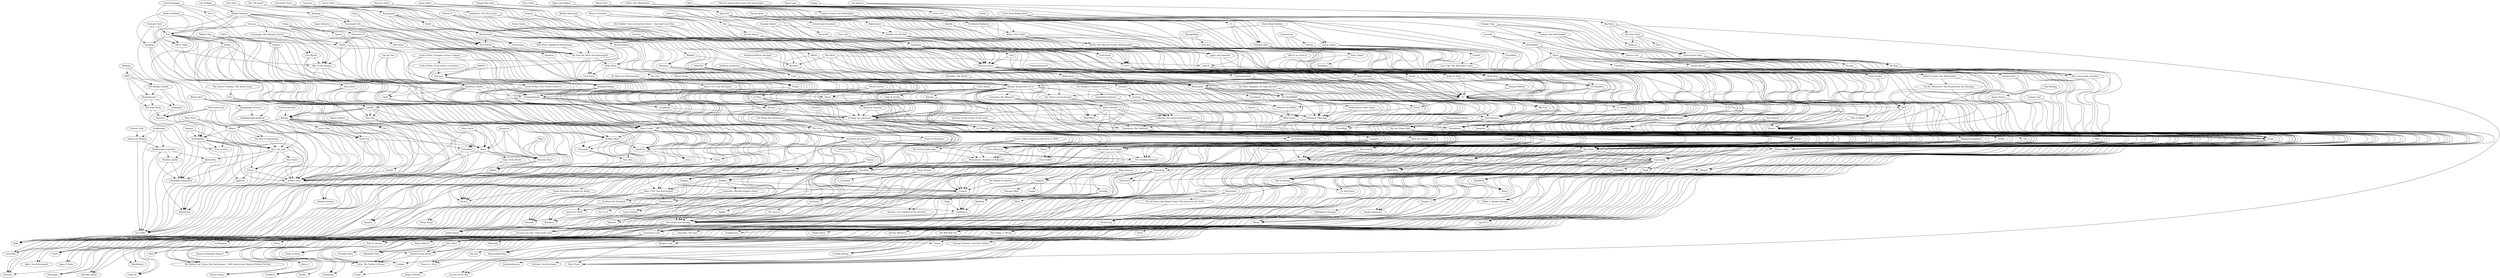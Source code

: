 digraph G {
"Ostindiska kompaniet" -> "Svea Rike" ["weight"=0.239905410391794]
"Stadens nyckel" -> "Svea Rike" ["weight"=0.281407770797237]
"Jägersro" -> "Svea Rike" ["weight"=0.116250771268374]
"Sjörövarön" -> "Svea Rike" ["weight"=0.141787739708772]
"Drakborgen Legenden" -> "Svea Rike" ["weight"=0.169160841747466]
"Finans" -> "Svea Rike" ["weight"=0.148579330434285]
"Spank the Monkey" -> "Svea Rike" ["weight"=0.130976902824886]
"Tjuv och polis" -> "Svea Rike" ["weight"=0.16870112840044]
"Bondespelet" -> "Svea Rike" ["weight"=0.144177185986041]
"Drakborgen" -> "Svea Rike" ["weight"=0.0734424059071651]
"Stadens nyckel" -> "Ostindiska kompaniet" ["weight"=0.227114477689238]
"Sjörövarön" -> "Ostindiska kompaniet" ["weight"=0.134371381047151]
"Drakborgen Legenden" -> "Ostindiska kompaniet" ["weight"=0.145590395378957]
"Tjuv och polis" -> "Ostindiska kompaniet" ["weight"=0.171249217711497]
"Bondespelet" -> "Ostindiska kompaniet" ["weight"=0.145363143630625]
"Skogen" -> "Ostindiska kompaniet" ["weight"=0.0251221717974186]
"Drakborgen Legenden" -> "Stadens nyckel" ["weight"=0.109281250568637]
"Drakborgen" -> "Stadens nyckel" ["weight"=0.0581016574037661]
"Finans" -> "Jägersro" ["weight"=0.143906723781762]
"Bondespelet" -> "Jägersro" ["weight"=0.191815299166307]
"Drakborgen Legenden" -> "Sjörövarön" ["weight"=0.143275406910459]
"Tjuv och polis" -> "Sjörövarön" ["weight"=0.218783273622982]
"Spank the Monkey" -> "Drakborgen Legenden" ["weight"=0.132926526588878]
"Drakborgen" -> "Drakborgen Legenden" ["weight"=0.12305548438521]
"Finans" -> "Afrikan tähti" ["weight"=0.16092455241797]
"Nya Finans" -> "Finans" ["weight"=0.126142479741617]
"Tjuv och polis" -> "Finans" ["weight"=0.194455933848229]
"Bondespelet" -> "Finans" ["weight"=0.230121843137115]
"Primate Fear" -> "Spank the Monkey" ["weight"=0.132466290685863]
"Drakborgen" -> "Spank the Monkey" ["weight"=0.0466340773161556]
"Tjuv och polis" -> "Afrikan tähti" ["weight"=0.19461904309743]
"Tjuv och polis" -> "Nya Finans" ["weight"=0.161158773152804]
"Bondespelet" -> "Tjuv och polis" ["weight"=0.268264979608326]
"The Best of Chronology" -> "Tjuv och polis" ["weight"=0.0860104877840862]
"Alfapet" -> "Tjuv och polis" ["weight"=0.178509472915305]
"Med andra ord" -> "Tjuv och polis" ["weight"=0.156897966133469]
"Korona" -> "Tjuv och polis" ["weight"=0.0910309228855821]
"Skogen" -> "Tjuv och polis" ["weight"=0.0558838637529719]
"Bondespelet" -> "Brainstorm" ["weight"=0.0723030474996229]
"Bondespelet" -> "True or False" ["weight"=0.0568367301676893]
"Bondespelet" -> "Afrikan tähti" ["weight"=0.196164938248908]
"Alfapet" -> "Bondespelet" ["weight"=0.150457267185015]
"Partners" -> "Bondespelet" ["weight"=0.0328718310726064]
"Fuldrigger" -> "Bondespelet" ["weight"=0.091895468947514]
"Maxi Yatzy" -> "Bondespelet" ["weight"=0.0975851476232811]
"Med andra ord" -> "Bondespelet" ["weight"=0.138905862782382]
"Skogen" -> "Bondespelet" ["weight"=0.050969156609404]
"True or False" -> "Brainstorm" ["weight"=0.0832179786748356]
"Alfapet" -> "Brainstorm" ["weight"=0.0733058241590115]
"Med andra ord" -> "Brainstorm" ["weight"=0.0972857240724318]
"Bezzerwizzer +" -> "Brainstorm" ["weight"=0.0354070316183056]
"Alfapet" -> "True or False" ["weight"=0.0686513586192827]
"Bet Your Brain" -> "True or False" ["weight"=0.0698794229093437]
"Alfapet" -> "Afrikan tähti" ["weight"=0.209990232164826]
"Alfapet" -> "The Best of Chronology" ["weight"=0.0794291653886926]
"Alfapet" -> "Alias" ["weight"=0.136651109115569]
"Maxi Yatzy" -> "Alfapet" ["weight"=0.108926224275878]
"Med andra ord" -> "Alfapet" ["weight"=0.148538004699662]
"Korona" -> "Alfapet" ["weight"=0.14109441247996]
"Med andra ord" -> "The Best of Chronology" ["weight"=0.132977079855128]
"Bezzerwizzer +" -> "Bet Your Brain" ["weight"=0.0784458307057774]
"Bezzerwizzer +" -> "Fuldrigger" ["weight"=0.0381815799507528]
"Det dårlige selskab" -> "Bezzerwizzer +" ["weight"=0.0368610282017956]
"HINT" -> "Bezzerwizzer +" ["weight"=0.0455678583246871]
"Bet Your Brain" -> "Partners" ["weight"=0.0623499921178514]
"HINT" -> "Bet Your Brain" ["weight"=0.037725470364981]
"Afrikan tähti" -> "Alias" ["weight"=0.212148618903089]
"Bombay Bazar" -> "Afrikan tähti" ["weight"=0.125100391420509]
"Touché" -> "Afrikan tähti" ["weight"=0.11782400292707]
"Nya Finans" -> "Afrikan tähti" ["weight"=0.164283706661811]
"Farlander" -> "Afrikan tähti" ["weight"=0.122472478405119]
"Choco" -> "Afrikan tähti" ["weight"=0.151001571357775]
"Draw Out" -> "Afrikan tähti" ["weight"=0.133203548721683]
"Kokkelimonke Jubileum" -> "Afrikan tähti" ["weight"=0.125171849727873]
"Maxi Yatzy" -> "Afrikan tähti" ["weight"=0.118388965067112]
"Inkan Aarre" -> "Afrikan tähti" ["weight"=0.235503497311041]
"Korona" -> "Afrikan tähti" ["weight"=0.174648131064486]
"Rappakalja Extreme" -> "Afrikan tähti" ["weight"=0.0878835030168914]
"Epäillyt" -> "Afrikan tähti" ["weight"=0.131950826319136]
"Politisk ukorrekt" -> "Afrikan tähti" ["weight"=0.109100384809059]
"Draw Out" -> "Alias" ["weight"=0.161245513516741]
"Kokkelimonke Jubileum" -> "Alias" ["weight"=0.164943727398232]
"Junior Alias" -> "Alias" ["weight"=0.14950438160724]
"Korona" -> "Alias" ["weight"=0.138434895555263]
"Rappakalja Extreme" -> "Alias" ["weight"=0.09575523906453]
"Wanna Bet?" -> "Alias" ["weight"=0.0759671074467178]
"Bombay Bazar" -> "Safari" ["weight"=0.165956227660497]
"Bombay Bazar" -> "Bakari" ["weight"=0.14612191963998]
"Wapi" -> "Bombay Bazar" ["weight"=0.107001593147581]
"Farlander" -> "Bombay Bazar" ["weight"=0.112443880465287]
"Choco" -> "Bombay Bazar" ["weight"=0.125093541798522]
"Inkan Aarre" -> "Bombay Bazar" ["weight"=0.084722821970906]
"Kangaroo" -> "Bombay Bazar" ["weight"=0.0999303424102014]
"Astro Drive" -> "Bombay Bazar" ["weight"=0.103468831226915]
"Balloon Pop" -> "Bombay Bazar" ["weight"=0.0857412483556208]
"Korona" -> "Touché" ["weight"=0.127837890971339]
"Epäillyt" -> "Touché" ["weight"=0.0900379852671702]
"Farlander" -> "Safari" ["weight"=0.126843516155862]
"Korona" -> "Farlander" ["weight"=0.14403986983511]
"Epäillyt" -> "Farlander" ["weight"=0.152436529932817]
"Aether" -> "Farlander" ["weight"=0.128610782345858]
"Choco" -> "Flags of the World" ["weight"=0.0661557045883403]
"Choco" -> "Safari" ["weight"=0.13946784919035]
"Choco" -> "Bakari" ["weight"=0.0944824704307984]
"Draw Out" -> "Choco" ["weight"=0.166802839015577]
"Inkan Aarre" -> "Choco" ["weight"=0.151610163224407]
"Korona" -> "Choco" ["weight"=0.172259862414635]
"Kivi" -> "Choco" ["weight"=0.117640521807281]
"Kangaroo" -> "Choco" ["weight"=0.0712053272882936]
"Astro Drive" -> "Choco" ["weight"=0.0758588232673285]
"Balloon Pop" -> "Choco" ["weight"=0.09128155043354]
"Draw Out" -> "Letra-Mix" ["weight"=0.102822121403281]
"Kokkelimonke Jubileum" -> "Draw Out" ["weight"=0.136264522263861]
"Junior Alias" -> "Draw Out" ["weight"=0.116214521482548]
"Korona" -> "Draw Out" ["weight"=0.124628779562384]
"Kivi" -> "Draw Out" ["weight"=0.122260586903524]
"Rappakalja Extreme" -> "Kokkelimonke Jubileum" ["weight"=0.129977552479266]
"Wanna Bet?" -> "Kokkelimonke Jubileum" ["weight"=0.0477540081734408]
"Korona" -> "Alcatraz" ["weight"=0.142003312424146]
"Korona" -> "Safari" ["weight"=0.119232718703551]
"Aether" -> "Korona" ["weight"=0.125850566803671]
"Korona" -> "Letra-Mix" ["weight"=0.0942509718311742]
"Korona" -> "Fits" ["weight"=0.070559652986858]
"Korona" -> "Junior Alias" ["weight"=0.103991245196098]
"Epäillyt" -> "Korona" ["weight"=0.15219840499967]
"Tori" -> "Korona" ["weight"=0.13609326138369]
"Politisk ukorrekt" -> "Korona" ["weight"=0.0822389218509782]
"Kivi" -> "Korona" ["weight"=0.101965154288969]
"Fantastic Park" -> "Korona" ["weight"=0.109955997832928]
"Wanna Bet?" -> "Rappakalja Extreme" ["weight"=0.0783867275059581]
"Schweinebande" -> "Epäillyt" ["weight"=0.117927041053895]
"Aether" -> "Epäillyt" ["weight"=0.19912816878372]
"Epäillyt" -> "The Club" ["weight"=0.0984991425240138]
"Epäillyt" -> "Metallurgie" ["weight"=0.150217630626072]
"Epäillyt" -> "Modern Society" ["weight"=0.120506636969534]
"Inquisitio" -> "Epäillyt" ["weight"=0.146156684811857]
"Odin's Table" -> "Epäillyt" ["weight"=0.102951528557461]
"Tori" -> "Epäillyt" ["weight"=0.222543313618064]
"Manno Monster" -> "Epäillyt" ["weight"=0.135104935191847]
"Fantastic Park" -> "Epäillyt" ["weight"=0.101386346258729]
"Flags of the World" -> "Safari" ["weight"=0.0711210691713004]
"Flags of the World" -> "Bakari" ["weight"=0.074118631420416]
"Bakari" -> "Safari" ["weight"=0.121339409587206]
"Wapi" -> "Safari" ["weight"=0.100842217220267]
"Wapi" -> "Bakari" ["weight"=0.174978053101977]
"Kangaroo" -> "Bakari" ["weight"=0.119106739592192]
"Fuldrigger" -> "Partners" ["weight"=0.034481334411951]
"Det dårlige selskab" -> "Partners" ["weight"=0.167280437747576]
"HINT" -> "Partners" ["weight"=0.134032926831743]
"Biotopia" -> "Partners" ["weight"=0.0779236029147317]
"Det dårlige selskab" -> "Fuldrigger" ["weight"=0.0779623121406191]
"Tyrus" -> "Yucata'" ["weight"=0.18140531487371]
"Argo" -> "Yucata'" ["weight"=0.073716443071517]
"Just4Fun" -> "Yucata'" ["weight"=0.231016997371543]
"Down Under" -> "Yucata'" ["weight"=0.231590256155159]
"Einauge sei wachsam!" -> "Yucata'" ["weight"=0.218906300095366]
"Schweinebande" -> "Yucata'" ["weight"=0.201666197935724]
"Bangkok Klongs" -> "Yucata'" ["weight"=0.200383947982545]
"Atacama" -> "Yucata'" ["weight"=0.149047756199708]
"Just4Fun" -> "Tyrus" ["weight"=0.164548210542302]
"Einauge sei wachsam!" -> "Tyrus" ["weight"=0.175865968723322]
"Down Under" -> "Argo" ["weight"=0.0905926856230797]
"Lords of War: Orcs versus Dwarves" -> "Argo" ["weight"=0.0450579864354553]
"Atacama" -> "Argo" ["weight"=0.116617163117992]
"Sudoku Moyo" -> "Just4Fun" ["weight"=0.235658285793287]
"Down Under" -> "Just4Fun" ["weight"=0.24748954684215]
"Einauge sei wachsam!" -> "Just4Fun" ["weight"=0.225057759949441]
"Maori" -> "Just4Fun" ["weight"=0.179659375113905]
"Just4Fun Colours" -> "Just4Fun" ["weight"=0.431477171689722]
"Way of the Dragon" -> "Just4Fun" ["weight"=0.175606786349618]
"7 Steps" -> "Just4Fun" ["weight"=0.218798633997099]
"Down Under" -> "Kanaloa" ["weight"=0.203797535301874]
"Down Under" -> "Atta Ants" ["weight"=0.219499714445874]
"Down Under" -> "Chinagold" ["weight"=0.29332558740133]
"Down Under" -> "Sudoku Moyo" ["weight"=0.313145257366796]
"Atoll" -> "Down Under" ["weight"=0.285545107494738]
"Aronda" -> "Down Under" ["weight"=0.266027086303867]
"Arktia" -> "Down Under" ["weight"=0.239839864641482]
"Einauge sei wachsam!" -> "Down Under" ["weight"=0.257707014340517]
"Just4Fun Colours" -> "Down Under" ["weight"=0.253413144404964]
"Two by Two" -> "Down Under" ["weight"=0.208739758173226]
"Bangkok Klongs" -> "Down Under" ["weight"=0.241427751604307]
"Space Mission" -> "Down Under" ["weight"=0.175939080476162]
"Atacama" -> "Down Under" ["weight"=0.192379315938971]
"QANGO" -> "Down Under" ["weight"=0.0865547522119131]
"Einauge sei wachsam!" -> "Die Säulen von Venedig" ["weight"=0.177196984119185]
"Einauge sei wachsam!" -> "Alchemist" ["weight"=0.192047522018645]
"Einauge sei wachsam!" -> "Big Points" ["weight"=0.206587675168748]
"Einauge sei wachsam!" -> "Finito!" ["weight"=0.179100595498065]
"Einauge sei wachsam!" -> "Shanghaien" ["weight"=0.243813754178229]
"Einauge sei wachsam!" -> "Circus Maximus" ["weight"=0.164911610422772]
"Einauge sei wachsam!" -> "The Swarm" ["weight"=0.187419129508587]
"Einauge sei wachsam!" -> "Via Romana" ["weight"=0.195912272956835]
"Islas Canarias" -> "Einauge sei wachsam!" ["weight"=0.208286552636537]
"Maori" -> "Einauge sei wachsam!" ["weight"=0.228961522870221]
"Bürger, Baumeister & Co." -> "Einauge sei wachsam!" ["weight"=0.219512300721733]
"Alcazar" -> "Einauge sei wachsam!" ["weight"=0.153646295371545]
"Maus au Chocolat" -> "Einauge sei wachsam!" ["weight"=0.121281521186087]
"Albion" -> "Einauge sei wachsam!" ["weight"=0.164688056743137]
"El Paso" -> "Einauge sei wachsam!" ["weight"=0.170388276687957]
"Langfinger" -> "Einauge sei wachsam!" ["weight"=0.216966588541664]
"Schweinebande" -> "Einauge sei wachsam!" ["weight"=0.239489462401976]
"Just4Fun Colours" -> "Einauge sei wachsam!" ["weight"=0.206232576589494]
"Two by Two" -> "Einauge sei wachsam!" ["weight"=0.176168494842927]
"Titania" -> "Einauge sei wachsam!" ["weight"=0.170710009847951]
"Bangkok Klongs" -> "Einauge sei wachsam!" ["weight"=0.235883076431501]
"Mount Drago" -> "Einauge sei wachsam!" ["weight"=0.193302175803126]
"Gold!" -> "Einauge sei wachsam!" ["weight"=0.150962842311702]
"Rapa Nui" -> "Einauge sei wachsam!" ["weight"=0.224019709309318]
"Space Mission" -> "Einauge sei wachsam!" ["weight"=0.175840707046916]
"Help Me!" -> "Einauge sei wachsam!" ["weight"=0.0607528091359903]
"Zooloretto: The Dice Game" -> "Einauge sei wachsam!" ["weight"=0.179001676391084]
"Call to Glory" -> "Einauge sei wachsam!" ["weight"=0.129881210333873]
"Hellweg westfalicus" -> "Einauge sei wachsam!" ["weight"=0.144267190097648]
"Schweinebande" -> "Langfinger" ["weight"=0.212267821471544]
"Schweinebande" -> "Metallurgie" ["weight"=0.109509914717937]
"Schweinebande" -> "Alcazar" ["weight"=0.150908293642346]
"Titania" -> "Schweinebande" ["weight"=0.189400210417535]
"Charly" -> "Schweinebande" ["weight"=0.202948864986522]
"Aether" -> "Schweinebande" ["weight"=0.119864234887475]
"Toscana" -> "Schweinebande" ["weight"=0.119760730799022]
"Bangkok Klongs" -> "Schweinebande" ["weight"=0.249718548661377]
"Mount Drago" -> "Schweinebande" ["weight"=0.196888497992144]
"Alles Käse!" -> "Schweinebande" ["weight"=0.0638023078397369]
"Mountain 53" -> "Schweinebande" ["weight"=0.11125623991431]
"Manno Monster" -> "Schweinebande" ["weight"=0.130065738382118]
"Out of Mine!" -> "Schweinebande" ["weight"=0.121529555275172]
"Bangkok Klongs" -> "Langfinger" ["weight"=0.207871052258225]
"Space Mission" -> "Bangkok Klongs" ["weight"=0.188133460239616]
"Atacama" -> "Bangkok Klongs" ["weight"=0.243821372262649]
"QANGO" -> "Bangkok Klongs" ["weight"=0.0957150860113201]
"Atacama" -> "Lords of War: Orcs versus Dwarves" ["weight"=0.0606057616302422]
"Lords of War: Elves versus Lizardmen" -> "Atacama" ["weight"=0.0476037571885982]
"Lords of War: Templars versus Undead" -> "Atacama" ["weight"=0.0563766277964035]
"QANGO" -> "Atacama" ["weight"=0.127836486485712]
"DuCo" -> "Construction Zone" ["weight"=0.0632741263563962]
"Om Nom Nom" -> "DuCo" ["weight"=0.0469164541615187]
"Construction Zone" -> "Mees, kes teadis ussisõnu" ["weight"=0.104699121280736]
"Construction Zone" -> "Food Chain" ["weight"=0.278769691129711]
"Construction Zone" -> "The Jam" ["weight"=0.0817700695690535]
"Construction Zone" -> "Air King" ["weight"=0.330813778636704]
"Om Nom Nom" -> "Construction Zone" ["weight"=0.131712669731073]
"Dig Mars" -> "Construction Zone" ["weight"=0.15433918022561]
"Orc-lympics" -> "Construction Zone" ["weight"=0.125764943875838]
"Om Nom Nom" -> "Food Chain" ["weight"=0.135921213956195]
"Om Nom Nom" -> "Malacca" ["weight"=0.0907740118761825]
"Dig Mars" -> "Om Nom Nom" ["weight"=0.1544358821289]
"Fits" -> "Alcatraz" ["weight"=0.143582341351562]
"Aether" -> "Alcatraz" ["weight"=0.130930407846636]
"Tori" -> "Alcatraz" ["weight"=0.123703523776122]
"Tori" -> "Fits" ["weight"=0.0729932488485038]
"Tori" -> "Aether" ["weight"=0.163608361240989]
"Toscana" -> "Aether" ["weight"=0.157128653573508]
"Tori" -> "Charly" ["weight"=0.15812484142182]
"Tori" -> "Quoridor Junior" ["weight"=0.120861094460232]
"Tori" -> "The Club" ["weight"=0.0639542416067922]
"Tori" -> "Odin's Table" ["weight"=0.136293950701607]
"Tori" -> "Inquisitio" ["weight"=0.107383551838003]
"Toscana" -> "Tori" ["weight"=0.164973282283607]
"Kings of Mithril" -> "Tori" ["weight"=0.0809717295020526]
"Manno Monster" -> "Tori" ["weight"=0.163299211840601]
"Fantastic Park" -> "Tori" ["weight"=0.1106932019085]
"Atta Ants" -> "Kanaloa" ["weight"=0.191240180150682]
"Chinagold" -> "Kanaloa" ["weight"=0.204477614025729]
"Chinagold" -> "Atta Ants" ["weight"=0.225777821783438]
"Sudoku Moyo" -> "Atta Ants" ["weight"=0.207248571141215]
"Sudoku Moyo" -> "Chinagold" ["weight"=0.296151371623769]
"Aronda" -> "Chinagold" ["weight"=0.267613971224541]
"Arktia" -> "Chinagold" ["weight"=0.223090469044505]
"Astro Drive" -> "Space Freaks" ["weight"=0.141979183853464]
"Balloon Pop" -> "Astro Drive" ["weight"=0.121574509063857]
"Balloon Pop" -> "Space Freaks" ["weight"=0.0769830912736579]
"Sudoku Moyo" -> "Hexxagon" ["weight"=0.287689881208041]
"Atoll" -> "Sudoku Moyo" ["weight"=0.312169470683697]
"Aronda" -> "Sudoku Moyo" ["weight"=0.283193775261691]
"Just4Fun Colours" -> "Sudoku Moyo" ["weight"=0.337790080510104]
"Way of the Dragon" -> "Sudoku Moyo" ["weight"=0.216184120031596]
"City Blocks" -> "Sudoku Moyo" ["weight"=0.276914220282865]
"Aronda" -> "Hexxagon" ["weight"=0.258521281422759]
"Aronda" -> "Atoll" ["weight"=0.310892028243866]
"Arktia" -> "Aronda" ["weight"=0.283932296669205]
"Lords of War: Elves versus Lizardmen" -> "Lords of War: Orcs versus Dwarves" ["weight"=0.641319325190193]
"Lords of War: Templars versus Undead" -> "Lords of War: Orcs versus Dwarves" ["weight"=0.566687168920194]
"Just4Fun Colours" -> "Maori" ["weight"=0.183296896011932]
"Rapa Nui" -> "Maori" ["weight"=0.213279861185451]
"Maori" -> "Shanghaien" ["weight"=0.212307047386006]
"Zooloretto: The Dice Game" -> "Maori" ["weight"=0.212181850784866]
"Just4Fun Colours" -> "Claim It!" ["weight"=0.182453911465366]
"Just4Fun Colours" -> "Atoll" ["weight"=0.268105592009497]
"Two by Two" -> "Just4Fun Colours" ["weight"=0.217984561579222]
"Way of the Dragon" -> "Just4Fun Colours" ["weight"=0.257548323159511]
"Zooloretto: The Dice Game" -> "Just4Fun Colours" ["weight"=0.201216900004911]
"Call to Glory" -> "Just4Fun Colours" ["weight"=0.167949136769266]
"City Blocks" -> "Just4Fun Colours" ["weight"=0.242686930274058]
"Spexxx" -> "Just4Fun Colours" ["weight"=0.19333612936624]
"Lemminge: Wer Springt Zuerst?" -> "Just4Fun Colours" ["weight"=0.148977614282413]
"7 Steps" -> "Just4Fun Colours" ["weight"=0.212626995400973]
"Way of the Dragon" -> "Claim It!" ["weight"=0.199358864167204]
"City Blocks" -> "Way of the Dragon" ["weight"=0.344443660025902]
"Spexxx" -> "Way of the Dragon" ["weight"=0.209687805421385]
"Lemminge: Wer Springt Zuerst?" -> "Way of the Dragon" ["weight"=0.168216247536208]
"7 Steps" -> "Way of the Dragon" ["weight"=0.182453178184716]
"VOLT" -> "Way of the Dragon" ["weight"=0.0740634828629258]
"Castle Rampage" -> "Way of the Dragon" ["weight"=0.149855302940483]
"7 Steps" -> "Spexxx" ["weight"=0.21264819209535]
"Atoll" -> "Hexxagon" ["weight"=0.333997454366411]
"Gangster" -> "Fragile" ["weight"=0.217708727225825]
"Cartagena: Die Goldinsel" -> "Gangster" ["weight"=0.12130904244049]
"Gisborne: Die ersten Kartographen" -> "Gangster" ["weight"=0.133343619219151]
"Cartagena: Die Meuterei" -> "Gangster" ["weight"=0.105292625447213]
"Cartagena: Die Goldinsel" -> "Anasazi: Lost Pueblos of the Ancients" ["weight"=0.163354762260024]
"Cartagena: Die Goldinsel" -> "Borneo" ["weight"=0.202718121060419]
"Cartagena: Die Goldinsel" -> "Apache" ["weight"=0.161842449667109]
"Gisborne: Die ersten Kartographen" -> "Cartagena: Die Goldinsel" ["weight"=0.223229102958131]
"Cartagena: Die Meuterei" -> "Cartagena: Die Goldinsel" ["weight"=0.319424495344587]
"Bürger, Baumeister & Co." -> "Cartagena: Die Goldinsel" ["weight"=0.209351175759646]
"The Bridge to Treasure Cave" -> "Cartagena: Die Goldinsel" ["weight"=0.13951446844635]
"Gisborne: Die ersten Kartographen" -> "Apache" ["weight"=0.173202149561732]
"Gisborne: Die ersten Kartographen" -> "Blindes Huhn" ["weight"=0.172028911806845]
"Islas Canarias" -> "Gisborne: Die ersten Kartographen" ["weight"=0.202234601888102]
"Der Palast von Eschnapur" -> "Gisborne: Die ersten Kartographen" ["weight"=0.191164534114696]
"Cartagena: Die Meuterei" -> "Gisborne: Die ersten Kartographen" ["weight"=0.202183244045985]
"Bürger, Baumeister & Co." -> "Gisborne: Die ersten Kartographen" ["weight"=0.20431200766704]
"Expedition Sumatra" -> "Gisborne: Die ersten Kartographen" ["weight"=0.133522276393624]
"The Bridge to Treasure Cave" -> "Gisborne: Die ersten Kartographen" ["weight"=0.149920496436761]
"Cartagena: Die Meuterei" -> "Islas Canarias" ["weight"=0.201727319527994]
"Bürger, Baumeister & Co." -> "Cartagena: Die Meuterei" ["weight"=0.173470901981451]
"Spexxx" -> "Claim It!" ["weight"=0.167662636864072]
"Lemminge: Wer Springt Zuerst?" -> "City Blocks" ["weight"=0.153093217451681]
"Castle Rampage" -> "City Blocks" ["weight"=0.152549238072862]
"Venedig" -> "Die Säulen von Venedig" ["weight"=0.207917762965696]
"Saba: Palast der Königin" -> "Die Säulen von Venedig" ["weight"=0.196149560222853]
"Via Romana" -> "Die Säulen von Venedig" ["weight"=0.16752550347495]
"Adlung Land" -> "Die Säulen von Venedig" ["weight"=0.16065307777958]
"Danger 13" -> "Die Säulen von Venedig" ["weight"=0.155073889367317]
"Die Säulen von Venedig" -> "Skyline of the World" ["weight"=0.140481886467436]
"Die Säulen von Venedig" -> "Guatemala Café" ["weight"=0.22450508771377]
"Salamanca" -> "Die Säulen von Venedig" ["weight"=0.236492953700434]
"Walhalla" -> "Die Säulen von Venedig" ["weight"=0.202050806140072]
"Trapper" -> "Die Säulen von Venedig" ["weight"=0.182286003608989]
"Monuments: Wonders of Antiquity" -> "Die Säulen von Venedig" ["weight"=0.164459518908039]
"Darjeeling" -> "Die Säulen von Venedig" ["weight"=0.21948986059756]
"Blox" -> "Die Säulen von Venedig" ["weight"=0.201238732358733]
"The Dutch Golden Age" -> "Die Säulen von Venedig" ["weight"=0.158055391677669]
"Lungarno" -> "Die Säulen von Venedig" ["weight"=0.137972673477467]
"Sutter's Mill: California Gold Rush of 1849" -> "Die Säulen von Venedig" ["weight"=0.140718203938682]
"Alchemist" -> "Die Säulen von Venedig" ["weight"=0.184324777942129]
"Die Säulen von Venedig" -> "John Silver" ["weight"=0.175063562764089]
"Die Säulen von Venedig" -> "Pecunia non olet: Geld stinkt nicht" ["weight"=0.157501118484135]
"Big Points" -> "Die Säulen von Venedig" ["weight"=0.211954302524594]
"Die Säulen von Venedig" -> "Flunkern" ["weight"=0.0868294034912624]
"El Paso" -> "Die Säulen von Venedig" ["weight"=0.152485045539151]
"Die Säulen von Venedig" -> "Ostia: The Harbor of Rome" ["weight"=0.187269431639403]
"Gipsy King" -> "Die Säulen von Venedig" ["weight"=0.210921054843417]
"Casa Grande" -> "Die Säulen von Venedig" ["weight"=0.150649447675866]
"Die Säulen von Venedig" -> "Rum & Pirates" ["weight"=0.206725533073677]
"Moai" -> "Die Säulen von Venedig" ["weight"=0.164235180663309]
"Rotterdam" -> "Die Säulen von Venedig" ["weight"=0.10493396116742]
"Ghost for $ale" -> "Die Säulen von Venedig" ["weight"=0.102776973661744]
"Heartland" -> "Die Säulen von Venedig" ["weight"=0.202055753103661]
"Deukalion" -> "Die Säulen von Venedig" ["weight"=0.126844520295077]
"The Swarm" -> "Die Säulen von Venedig" ["weight"=0.165315582384552]
"Drachen Wurf" -> "Big Points" ["weight"=0.200414189547401]
"Nur die Ziege zählt" -> "Big Points" ["weight"=0.146943692902661]
"Panic Tower!" -> "Big Points" ["weight"=0.0682981800863207]
"23" -> "Big Points" ["weight"=0.203112151195249]
"Snapshot" -> "Big Points" ["weight"=0.164692984145149]
"Boss Kito" -> "Big Points" ["weight"=0.11825978234923]
"Shanghaien" -> "Big Points" ["weight"=0.206492788064224]
"Big Points" -> "Bloom" ["weight"=0.159717212492549]
"Big Points" -> "Cliffhanger" ["weight"=0.16860067275377]
"Blox" -> "Big Points" ["weight"=0.233613924892176]
"Stich-Meister" -> "Big Points" ["weight"=0.151565639570516]
"Six" -> "Big Points" ["weight"=0.166915665869916]
"Big Points" -> "Rat Hot" ["weight"=0.171692553846382]
"Big Points" -> "Null & Nichtig" ["weight"=0.149043672144489]
"Big Points" -> "Wool Rules" ["weight"=0.165908416324631]
"Big Points" -> "Gipsy King" ["weight"=0.209625784520944]
"Big Points" -> "Burgen Land" ["weight"=0.22977203023485]
"Finito!" -> "Big Points" ["weight"=0.330010860042148]
"Graffiti" -> "Big Points" ["weight"=0.0760620124758224]
"Thor" -> "Big Points" ["weight"=0.121665899234659]
"Los Banditos" -> "Big Points" ["weight"=0.208766277024965]
"CrossWise" -> "Big Points" ["weight"=0.0888603734655718]
"Hoppladi Hopplada!" -> "Big Points" ["weight"=0.119509048468626]
"Mosaix" -> "Big Points" ["weight"=0.219399050783703]
"Moon Leap" -> "Big Points" ["weight"=0.21945824228625]
"11 nimmt!" -> "Big Points" ["weight"=0.155648758524169]
"Don Quixote" -> "Big Points" ["weight"=0.134703321172672]
"Cornerstone Essential" -> "Big Points" ["weight"=0.112538610520723]
"15" -> "Big Points" ["weight"=0.123929621422963]
"Drachen Wurf" -> "Finito!" ["weight"=0.192960763920593]
"23" -> "Finito!" ["weight"=0.185309964231144]
"Snapshot" -> "Finito!" ["weight"=0.150143640992874]
"Shanghaien" -> "Finito!" ["weight"=0.223684710511804]
"BITS" -> "Finito!" ["weight"=0.184260671396538]
"Connections" -> "Finito!" ["weight"=0.170060639678315]
"Keltis: Das Orakel" -> "Finito!" ["weight"=0.152820899143898]
"CrossWise" -> "Finito!" ["weight"=0.100372505065744]
"Moon Leap" -> "Finito!" ["weight"=0.255293767336714]
"Finito!" -> "Gipsy King" ["weight"=0.190801638609938]
"Los Banditos" -> "Finito!" ["weight"=0.20169181136388]
"Finito!" -> "Burgen Land" ["weight"=0.206313128644515]
"Finito!" -> "Make 'n' Break: Extreme" ["weight"=0.109926163702625]
"Keltis: Das Kartenspiel" -> "Finito!" ["weight"=0.179570656676642]
"Mosaix" -> "Finito!" ["weight"=0.253631701633442]
"Take it Higher!" -> "Finito!" ["weight"=0.141104819715761]
"Jäger und Sammler" -> "Finito!" ["weight"=0.134506480540218]
"Take It or Leave It" -> "Finito!" ["weight"=0.116831703731298]
"Rapa Nui" -> "Shanghaien" ["weight"=0.19956965800135]
"Shanghaien" -> "Rat Hot" ["weight"=0.180371319311182]
"Los Banditos" -> "Shanghaien" ["weight"=0.168595267872056]
"Keltis: Das Kartenspiel" -> "Shanghaien" ["weight"=0.16294922625247]
"Zooloretto: The Dice Game" -> "Shanghaien" ["weight"=0.213034973471607]
"Keltis: Das Würfelspiel" -> "Shanghaien" ["weight"=0.151498497447721]
"Jäger und Späher" -> "Shanghaien" ["weight"=0.117031780220755]
"Via Romana" -> "Circus Maximus" ["weight"=0.194136736968099]
"Circus Maximus" -> "Robotics" ["weight"=0.156431870105138]
"Im Wald da sind die Räuber" -> "Circus Maximus" ["weight"=0.123863421192371]
"Bürger, Baumeister & Co." -> "Circus Maximus" ["weight"=0.180169479803846]
"Wampum" -> "Circus Maximus" ["weight"=0.176036975819788]
"Plateau X" -> "Circus Maximus" ["weight"=0.107172794376542]
"Help Me!" -> "Circus Maximus" ["weight"=0.0603378570144319]
"Via Romana" -> "Saba: Palast der Königin" ["weight"=0.277094000127337]
"Via Romana" -> "Pecunia non olet: Geld stinkt nicht" ["weight"=0.154823320608741]
"Via Romana" -> "Baron" ["weight"=0.145943318551333]
"Via Romana" -> "Zanzibar" ["weight"=0.180884745511714]
"Via Romana" -> "Monuments: Wonders of Antiquity" ["weight"=0.184948000936489]
"Via Romana" -> "Easy School" ["weight"=0.0743491652565295]
"Via Romana" -> "Lungarno" ["weight"=0.147543544199316]
"Via Romana" -> "Herr der Ziegen" ["weight"=0.159937895636687]
"Via Romana" -> "Im Wald da sind die Räuber" ["weight"=0.121109501098557]
"Der Palast von Eschnapur" -> "Via Romana" ["weight"=0.204676319437441]
"Bürger, Baumeister & Co." -> "Via Romana" ["weight"=0.207930079718569]
"Maus au Chocolat" -> "Via Romana" ["weight"=0.128576840185158]
"El Paso" -> "Via Romana" ["weight"=0.190659874072487]
"Wampum" -> "Via Romana" ["weight"=0.18304514365186]
"Perpetual-Motion Machine" -> "Via Romana" ["weight"=0.113505995780584]
"Key West" -> "Via Romana" ["weight"=0.146639326664088]
"Discover India" -> "Via Romana" ["weight"=0.132781718522891]
"Mieses Karma" -> "Via Romana" ["weight"=0.125508768987694]
"VeloCity" -> "Islas Canarias" ["weight"=0.166382097439694]
"Islas Canarias" -> "Guatemala Café" ["weight"=0.198434412026416]
"Islas Canarias" -> "Trapper" ["weight"=0.235716374506281]
"Islas Canarias" -> "Darjeeling" ["weight"=0.168489011181797]
"Islas Canarias" -> "Gipsy King" ["weight"=0.176724840062388]
"Islas Canarias" -> "Wind River" ["weight"=0.161459096248256]
"Der Palast von Eschnapur" -> "Islas Canarias" ["weight"=0.213218181645175]
"Bürger, Baumeister & Co." -> "Islas Canarias" ["weight"=0.198794275321671]
"Albion" -> "Islas Canarias" ["weight"=0.161153058813017]
"Topas" -> "Bürger, Baumeister & Co." ["weight"=0.119133505961734]
"VeloCity" -> "Bürger, Baumeister & Co." ["weight"=0.16496011654691]
"Bürger, Baumeister & Co." -> "Borneo" ["weight"=0.174566210851389]
"Bürger, Baumeister & Co." -> "Der Palast von Eschnapur" ["weight"=0.245643036497413]
"Bürger, Baumeister & Co." -> "Tenakee" ["weight"=0.125954007332715]
"Bürger, Baumeister & Co." -> "Apache" ["weight"=0.170908394342835]
"Bürger, Baumeister & Co." -> "Blindes Huhn" ["weight"=0.156884181001928]
"Bürger, Baumeister & Co." -> "Robotics" ["weight"=0.139387197930594]
"Bürger, Baumeister & Co." -> "Kheops" ["weight"=0.0753361256766811]
"Bürger, Baumeister & Co." -> "Wind River" ["weight"=0.158925377763793]
"Bürger, Baumeister & Co." -> "Amerigo" ["weight"=0.119430436954622]
"Genial Spezial" -> "Bürger, Baumeister & Co." ["weight"=0.165266099195044]
"Albion" -> "Bürger, Baumeister & Co." ["weight"=0.137358507109404]
"Darwinci" -> "Bürger, Baumeister & Co." ["weight"=0.117717312879225]
"Wampum" -> "Bürger, Baumeister & Co." ["weight"=0.15208807209456]
"Wobble" -> "Bürger, Baumeister & Co." ["weight"=0.086003623203353]
"Plateau X" -> "Bürger, Baumeister & Co." ["weight"=0.0975140748726019]
"Key West" -> "Bürger, Baumeister & Co." ["weight"=0.149159141128207]
"Discover India" -> "Bürger, Baumeister & Co." ["weight"=0.160877997663482]
"Gold!" -> "Bürger, Baumeister & Co." ["weight"=0.172863176928839]
"Penguin" -> "Bürger, Baumeister & Co." ["weight"=0.134008050595654]
"Hellweg westfalicus" -> "Bürger, Baumeister & Co." ["weight"=0.217577105398028]
"Dice Devils" -> "Alcazar" ["weight"=0.104767049322903]
"Waka Waka" -> "Alcazar" ["weight"=0.138487140771765]
"Titania" -> "Alcazar" ["weight"=0.199318073883451]
"Alcazar" -> "Mouse Chaos" ["weight"=0.113307963316164]
"Der Pate" -> "Alcazar" ["weight"=0.135389213111863]
"Mondo Sapiens" -> "Alcazar" ["weight"=0.107216484375421]
"Wunderland" -> "Alcazar" ["weight"=0.143959885681845]
"El Paso" -> "Maus au Chocolat" ["weight"=0.160858551142276]
"Mieses Karma" -> "Maus au Chocolat" ["weight"=0.117117654767885]
"VeloCity" -> "Albion" ["weight"=0.130283423938803]
"El Paso" -> "Monuments: Wonders of Antiquity" ["weight"=0.1565796252255]
"Mieses Karma" -> "El Paso" ["weight"=0.160860977393483]
"Mount Drago" -> "Langfinger" ["weight"=0.169132983738655]
"Mount Drago" -> "Titania" ["weight"=0.143344297935798]
"Waka Waka" -> "Titania" ["weight"=0.170603287562401]
"Die Tore der Welt: Das Kartenspiel" -> "Titania" ["weight"=0.148333384671929]
"Der Pate" -> "Titania" ["weight"=0.182718402693737]
"Help Me!" -> "Gold!" ["weight"=0.107231918694691]
"Sticky Stickz" -> "Gold!" ["weight"=0.120351320470037]
"Hellweg westfalicus" -> "Gold!" ["weight"=0.171031246831032]
"Rapa Nui" -> "Cornerstone Essential" ["weight"=0.146425358696648]
"Jäger und Späher" -> "Rapa Nui" ["weight"=0.165418485013999]
"Help Me!" -> "Docker" ["weight"=0.0740478029439996]
"Sticky Stickz" -> "Help Me!" ["weight"=0.0763188932559609]
"Call to Glory" -> "Zooloretto: The Dice Game" ["weight"=0.174736589590777]
"Charly" -> "Quoridor Junior" ["weight"=0.122366239882533]
"Toscana" -> "Charly" ["weight"=0.146978481818989]
"Mountain 53" -> "Charly" ["weight"=0.134511247429713]
"Manno Monster" -> "Charly" ["weight"=0.156639173175089]
"Mountain 53" -> "Alles Käse!" ["weight"=0.103047282010702]
"Mountain 53" -> "Dice Devils" ["weight"=0.110991694202402]
"Manno Monster" -> "Mountain 53" ["weight"=0.129099379553449]
"Manno Monster" -> "Dice Devils" ["weight"=0.151600007268621]
"Manno Monster" -> "Quoridor Junior" ["weight"=0.106822097623809]
"Manno Monster" -> "Odin's Table" ["weight"=0.0879073389445224]
"Manno Monster" -> "Die Tore der Welt: Das Kartenspiel" ["weight"=0.0939367085216846]
"Out of Mine!" -> "Manno Monster" ["weight"=0.14074051880767]
"Castle Rampage" -> "Lemminge: Wer Springt Zuerst?" ["weight"=0.0998972535406298]
"Castle Rampage" -> "VOLT" ["weight"=0.0793189912822654]
"Lords of War: Templars versus Undead" -> "Lords of War: Elves versus Lizardmen" ["weight"=0.683117870437449]
"Hexenflug" -> "Matschig" ["weight"=0.0941033645814912]
"Wanzen tanzen" -> "Matschig" ["weight"=0.115671365602622]
"Stich-Meister" -> "Hexenflug" ["weight"=0.119547379880722]
"Friesematenten" -> "Hexenflug" ["weight"=0.103432648412535]
"Wanzen tanzen" -> "Hexenflug" ["weight"=0.181834040561779]
"Galapagos" -> "Hexenflug" ["weight"=0.120373998048888]
"Wanzen tanzen" -> "Professor Pünschge" ["weight"=0.122023177186302]
"Wanzen tanzen" -> "23" ["weight"=0.174939661421634]
"Wanzen tanzen" -> "Nichtlustig" ["weight"=0.121226097246342]
"Wanzen tanzen" -> "Bobby Sitter" ["weight"=0.113986519560884]
"Wanzen tanzen" -> "Der HeidelBÄR" ["weight"=0.195220781365444]
"Wanzen tanzen" -> "Friesematenten" ["weight"=0.153820972989524]
"Wanzen tanzen" -> "None of a Kind" ["weight"=0.127005861433568]
"Wanzen tanzen" -> "Kalimambo" ["weight"=0.164820387948664]
"Wanzen tanzen" -> "Bullenparty" ["weight"=0.156378782052887]
"Kleine Fotosafari" -> "Wanzen tanzen" ["weight"=0.0937748707210965]
"Sausage Sizzle!" -> "Wanzen tanzen" ["weight"=0.146622213704261]
"Auf die Nüsse!" -> "Wanzen tanzen" ["weight"=0.144957465417499]
"Caro" -> "Wanzen tanzen" ["weight"=0.115507074191105]
"Yay!" -> "Wanzen tanzen" ["weight"=0.191338180385121]
"Galapagos" -> "Wanzen tanzen" ["weight"=0.146531983324878]
"Vampir Mau Mau" -> "Wanzen tanzen" ["weight"=0.0694256525060685]
"Flip a Bird" -> "Wanzen tanzen" ["weight"=0.0818802268981925]
"Venedig" -> "Piranha Pedro" ["weight"=0.18708593915933]
"Venedig" -> "Guatemala Café" ["weight"=0.206332259840974]
"Venedig" -> "Salamanca" ["weight"=0.235057130244264]
"Venedig" -> "Walhalla" ["weight"=0.193409771660514]
"Ming Dynasty" -> "Venedig" ["weight"=0.183005073458618]
"Guatemala Café" -> "Highland Clans" ["weight"=0.134424488346203]
"Guatemala Café" -> "Ostia: The Harbor of Rome" ["weight"=0.209332569839604]
"Guatemala Café" -> "Rum & Pirates" ["weight"=0.210710945972075]
"Guatemala Café" -> "John Silver" ["weight"=0.15466491384011]
"Salamanca" -> "Guatemala Café" ["weight"=0.205535839275183]
"Origo" -> "Guatemala Café" ["weight"=0.173267476434887]
"Trapper" -> "Guatemala Café" ["weight"=0.190486022643254]
"The Market of Alturien" -> "Guatemala Café" ["weight"=0.159832588129046]
"Change Horses" -> "Guatemala Café" ["weight"=0.154155374635286]
"Ming Dynasty" -> "Guatemala Café" ["weight"=0.190007785769742]
"Gangster" -> "Guatemala Café" ["weight"=0.140562458169774]
"Darjeeling" -> "Guatemala Café" ["weight"=0.250315884779226]
"Salamanca" -> "Rotundo" ["weight"=0.15465421341041]
"Walhalla" -> "Salamanca" ["weight"=0.234712986137454]
"Im Bann der Pyramide" -> "Salamanca" ["weight"=0.14408058132141]
"Origo" -> "Salamanca" ["weight"=0.200938280823458]
"Trapper" -> "Salamanca" ["weight"=0.230350198291762]
"Ming Dynasty" -> "Salamanca" ["weight"=0.194191691072356]
"Bungee" -> "Tenakee" ["weight"=0.179103378079738]
"Bungee" -> "Secrets of the Sea" ["weight"=0.144430204659965]
"Code Cracker" -> "Bungee" ["weight"=0.164882458766285]
"Apache" -> "Bungee" ["weight"=0.147352598362263]
"Blindes Huhn" -> "Bungee" ["weight"=0.164633634886326]
"Topas" -> "Bungee" ["weight"=0.116126433477812]
"Topas" -> "Tenakee" ["weight"=0.134692346936924]
"Apache" -> "Tenakee" ["weight"=0.136768794605914]
"Topas" -> "Secrets of the Sea" ["weight"=0.0987298272409363]
"Code Cracker" -> "Secrets of the Sea" ["weight"=0.0988005452816835]
"Topas" -> "Code Cracker" ["weight"=0.0943823475359708]
"Castellers" -> "Code Cracker" ["weight"=0.10645360700575]
"Apache" -> "Anasazi: Lost Pueblos of the Ancients" ["weight"=0.109328935836239]
"Borneo" -> "Apache" ["weight"=0.156965390807943]
"Blindes Huhn" -> "Apache" ["weight"=0.175642338909824]
"Star System" -> "Apache" ["weight"=0.120538076020727]
"Kheops" -> "Apache" ["weight"=0.092954573728823]
"Penguin" -> "Apache" ["weight"=0.115724535797867]
"Topas" -> "Blindes Huhn" ["weight"=0.123890200514672]
"Genial Spezial" -> "Blindes Huhn" ["weight"=0.144546873772863]
"Hochstapler" -> "Blindes Huhn" ["weight"=0.116940443068023]
"Saustall" -> "Blindes Huhn" ["weight"=0.0876450165482345]
"Topas" -> "Castellers" ["weight"=0.0819698982273653]
"Topas" -> "Cthulhu Rising" ["weight"=0.0780597928949082]
"Topas" -> "Einfach Genial: Das Kartenspiel" ["weight"=0.137803656446545]
"Topas" -> "Genial Spezial" ["weight"=0.185300199733761]
"Hochstapler" -> "Topas" ["weight"=0.151807764355009]
"Saba: Palast der Königin" -> "Flunkern" ["weight"=0.0825892834076543]
"Saba: Palast der Königin" -> "Angkor" ["weight"=0.172075274768457]
"Saba: Palast der Königin" -> "Pecunia non olet: Geld stinkt nicht" ["weight"=0.142429906521929]
"Saba: Palast der Königin" -> "Baron" ["weight"=0.167530269606438]
"Saba: Palast der Königin" -> "Trapper" ["weight"=0.188591460008147]
"Saba: Palast der Königin" -> "Zanzibar" ["weight"=0.224167884886898]
"Saba: Palast der Königin" -> "Der Goldene Kompass" ["weight"=0.226230217654516]
"Saba: Palast der Königin" -> "Antler Island" ["weight"=0.142909684027173]
"Liebe & Intrige" -> "Saba: Palast der Königin" ["weight"=0.267797002559294]
"Die Wiege der Renaissance" -> "Saba: Palast der Königin" ["weight"=0.161398300634582]
"Altamira" -> "Saba: Palast der Königin" ["weight"=0.183658976582493]
"Journey to the Center of the Earth" -> "Saba: Palast der Königin" ["weight"=0.127017002630969]
"Deukalion" -> "Saba: Palast der Königin" ["weight"=0.151933313561461]
"Herr der Ziegen" -> "Saba: Palast der Königin" ["weight"=0.153420257071607]
"Pecunia non olet: Geld stinkt nicht" -> "Flunkern" ["weight"=0.105480659082308]
"Zanzibar" -> "Angkor" ["weight"=0.167229683777238]
"Der Goldene Kompass" -> "Trapper" ["weight"=0.181982620273752]
"Trapper" -> "Origo" ["weight"=0.209466779850326]
"Trapper" -> "Im Bann der Pyramide" ["weight"=0.172210728723377]
"The Market of Alturien" -> "Trapper" ["weight"=0.138959449551741]
"Sakkara" -> "Trapper" ["weight"=0.176912905232958]
"Zanzibar" -> "Trapper" ["weight"=0.212521715916448]
"Im Reich der Jadegöttin" -> "Trapper" ["weight"=0.187097659762461]
"Journey to the Center of the Earth" -> "Trapper" ["weight"=0.12727955924912]
"Deukalion" -> "Trapper" ["weight"=0.153732007739278]
"Im Reich der Wüstensöhne" -> "Trapper" ["weight"=0.17917771274375]
"Der Palast von Eschnapur" -> "Trapper" ["weight"=0.181076390633841]
"Zanzibar" -> "Gone Fishing!" ["weight"=0.138953383342353]
"Zanzibar" -> "Summertime" ["weight"=0.182328750502564]
"Der Goldene Kompass" -> "Zanzibar" ["weight"=0.194821424168647]
"Zanzibar" -> "Sakkara" ["weight"=0.181295370853004]
"Zanzibar" -> "Anno 1701: Das Kartenspiel" ["weight"=0.151493950099917]
"Im Reich der Jadegöttin" -> "Zanzibar" ["weight"=0.177031035781159]
"The Circle" -> "Zanzibar" ["weight"=0.152373237722066]
"Caveman" -> "Zanzibar" ["weight"=0.0812250654943272]
"Die Wiege der Renaissance" -> "Zanzibar" ["weight"=0.224637929229359]
"Altamira" -> "Zanzibar" ["weight"=0.169690311692001]
"Herr der Ziegen" -> "Zanzibar" ["weight"=0.177293221704013]
"Der Palast von Eschnapur" -> "Zanzibar" ["weight"=0.190616367300831]
"Im Reich der Jadegöttin" -> "Der Goldene Kompass" ["weight"=0.208366721664793]
"Liebe & Intrige" -> "Der Goldene Kompass" ["weight"=0.174417820521064]
"Die Wiege der Renaissance" -> "Der Goldene Kompass" ["weight"=0.178624292397004]
"Code Omega" -> "Der Goldene Kompass" ["weight"=0.170568967780645]
"Journey to the Center of the Earth" -> "Der Goldene Kompass" ["weight"=0.1705607429031]
"Power & Weakness" -> "Antler Island" ["weight"=0.124012333397727]
"The Circle" -> "Antler Island" ["weight"=0.18125002048988]
"Caveman" -> "Antler Island" ["weight"=0.0904735144770298]
"Die Wiege der Renaissance" -> "Antler Island" ["weight"=0.144014071387923]
"Altamira" -> "Antler Island" ["weight"=0.120919342504356]
"Savannah Tails" -> "Antler Island" ["weight"=0.216766950383504]
"Code Omega" -> "Liebe & Intrige" ["weight"=0.1566326711796]
"Die Wiege der Renaissance" -> "Power & Weakness" ["weight"=0.155904400390406]
"Die Wiege der Renaissance" -> "The Circle" ["weight"=0.196380404244072]
"Drachen Wurf" -> "Burgen Land" ["weight"=0.269474240911733]
"Moon Leap" -> "Drachen Wurf" ["weight"=0.131430699260782]
"15" -> "Drachen Wurf" ["weight"=0.167019367176056]
"Game Over" -> "Drachen Wurf" ["weight"=0.0595458576640536]
"Los Banditos" -> "Burgen Land" ["weight"=0.260779697799984]
"15" -> "Burgen Land" ["weight"=0.123008876146242]
"Moon Leap" -> "CrossWise" ["weight"=0.172581892735041]
"Mensch ärgere Dich nicht: Das Kartenspiel" -> "15" ["weight"=0.158447580039279]
"Game Over" -> "15" ["weight"=0.0851696195536272]
"Mensch ärgere Dich nicht: Das Kartenspiel" -> "Game Over" ["weight"=0.0688824845403933]
"Monuments: Wonders of Antiquity" -> "Horus" ["weight"=0.138070316274718]
"The Dutch Golden Age" -> "Monuments: Wonders of Antiquity" ["weight"=0.157045401947173]
"Lungarno" -> "Monuments: Wonders of Antiquity" ["weight"=0.145575339994519]
"Sutter's Mill: California Gold Rush of 1849" -> "Monuments: Wonders of Antiquity" ["weight"=0.184660579783587]
"Lungarno" -> "Easy School" ["weight"=0.198634877120244]
"Easy School" -> "Krumble!" ["weight"=0.111799145542143]
"Easy School" -> "Ghost for $ale" ["weight"=0.0999841237777909]
"Ghosts" -> "Easy School" ["weight"=0.149693998845503]
"Lungarno" -> "The Dutch Golden Age" ["weight"=0.162001537282191]
"Lungarno" -> "Ghost for $ale" ["weight"=0.119776340959951]
"Lungarno" -> "Ghosts" ["weight"=0.0867271325965113]
"Wampum" -> "Im Wald da sind die Räuber" ["weight"=0.11069473538073]
"Lübeck" -> "Der Palast von Eschnapur" ["weight"=0.124674243951428]
"Key West" -> "Der Palast von Eschnapur" ["weight"=0.174090576136626]
"Wobble" -> "Wampum" ["weight"=0.0761404464282539]
"Plateau X" -> "Wampum" ["weight"=0.123200137587269]
"Perpetual-Motion Machine" -> "Darwinci" ["weight"=0.138002048578363]
"Key West" -> "Lübeck" ["weight"=0.145312129952817]
"Key West" -> "Darwinci" ["weight"=0.148125892191517]
"Discover India" -> "Darwinci" ["weight"=0.125218243463868]
"Mieses Karma" -> "Können Schweine fliegen?" ["weight"=0.149696999038481]
"Professor Pünschge" -> "Nichtlustig" ["weight"=0.104552880408815]
"Professor Pünschge" -> "Globalissimo" ["weight"=0.178882992455896]
"NichtLustig: Labor Chaos" -> "Professor Pünschge" ["weight"=0.108490409160306]
"Der HeidelBÄR" -> "Professor Pünschge" ["weight"=0.184816838643702]
"Crossboule" -> "Professor Pünschge" ["weight"=0.113663004986201]
"Kalimambo" -> "Professor Pünschge" ["weight"=0.139163346349135]
"Kleine Fotosafari" -> "Professor Pünschge" ["weight"=0.113857812614973]
"Der Hobbit: Eine unerwartete Reise – Das Spiel zum Film" -> "Professor Pünschge" ["weight"=0.103509392174904]
"Die Welt: Singapur, wo liegt das nur?" -> "Professor Pünschge" ["weight"=0.0752279581056401]
"NichtLustig: Labor Chaos" -> "Nichtlustig" ["weight"=0.268149418335546]
"Der HeidelBÄR" -> "Nichtlustig" ["weight"=0.100772985807518]
"Der HeidelBÄR" -> "Globalissimo" ["weight"=0.161611253502144]
"Kalimambo" -> "Globalissimo" ["weight"=0.140536969980297]
"Der Hobbit: Eine unerwartete Reise – Das Spiel zum Film" -> "Globalissimo" ["weight"=0.0730018052476231]
"Die Welt: Singapur, wo liegt das nur?" -> "Globalissimo" ["weight"=0.141152633901748]
"Der HeidelBÄR" -> "NichtLustig: Labor Chaos" ["weight"=0.0975006788643391]
"Yay!" -> "Der HeidelBÄR" ["weight"=0.147375039380057]
"Der HeidelBÄR" -> "Bobby Sitter" ["weight"=0.0961341192921094]
"Kalimambo" -> "Der HeidelBÄR" ["weight"=0.117670905027019]
"Die Welt: Singapur, wo liegt das nur?" -> "Der HeidelBÄR" ["weight"=0.0957960617158734]
"Der HeidelBÄR" -> "Krysis" ["weight"=0.113083881808035]
"Kalimambo" -> "Crossboule" ["weight"=0.0999306799802724]
"Kalimambo" -> "Avanti" ["weight"=0.157786748808668]
"Kalimambo" -> "23" ["weight"=0.145954558645565]
"Shark Attacks!" -> "Kalimambo" ["weight"=0.0831273812198463]
"Yay!" -> "Kalimambo" ["weight"=0.14282768907012]
"Kalimambo" -> "Stich-Meister" ["weight"=0.160530899253139]
"Kalimambo" -> "Schlacht am Buffet" ["weight"=0.17340907124598]
"Kalimambo" -> "Shark Alarm!!!" ["weight"=0.103857956030587]
"Kalimambo" -> "Mille Grazie" ["weight"=0.125395300642151]
"Bullenparty" -> "Kalimambo" ["weight"=0.139439678209596]
"Kleine Fotosafari" -> "Kalimambo" ["weight"=0.0935251501268257]
"Der Hobbit: Eine unerwartete Reise – Das Spiel zum Film" -> "Kalimambo" ["weight"=0.0642354266825883]
"Rondo" -> "Kalimambo" ["weight"=0.147732311614766]
"Auf die Nüsse!" -> "Kalimambo" ["weight"=0.107635142616222]
"UGO!" -> "Kalimambo" ["weight"=0.174456289729375]
"Blocky Mountains" -> "Kalimambo" ["weight"=0.124547919326479]
"Link It 4" -> "Kalimambo" ["weight"=0.108501789208469]
"Kleine Fotosafari" -> "Labyrinth: The Duel" ["weight"=0.1107307197077]
"Kleine Fotosafari" -> "Bullenparty" ["weight"=0.138343109106945]
"Nur die Ziege zählt" -> "Null & Nichtig" ["weight"=0.165286422326435]
"Nur die Ziege zählt" -> "Cliffhanger" ["weight"=0.198277992956235]
"Nur die Ziege zählt" -> "Graffiti" ["weight"=0.078349538242512]
"Nur die Ziege zählt" -> "Six" ["weight"=0.165808855989197]
"Sitting Ducks Deluxe" -> "Nur die Ziege zählt" ["weight"=0.118551824918825]
"Stich-Meister" -> "Nur die Ziege zählt" ["weight"=0.174218679102745]
"Crazy Lab" -> "Nur die Ziege zählt" ["weight"=0.155389114033513]
"23" -> "Null & Nichtig" ["weight"=0.163741614700623]
"Cliffhanger" -> "Null & Nichtig" ["weight"=0.202028140204012]
"Stich-Meister" -> "Null & Nichtig" ["weight"=0.17138740356985]
"Null & Nichtig" -> "Up And Down" ["weight"=0.0909031846069074]
"Wool Rules" -> "Null & Nichtig" ["weight"=0.165694051631691]
"Crazy Lab" -> "Null & Nichtig" ["weight"=0.146193457107074]
"Dicht dran" -> "Null & Nichtig" ["weight"=0.137112308221291]
"UGO!" -> "Null & Nichtig" ["weight"=0.156500597336727]
"Cliffhanger" -> "Bernini Mysterie" ["weight"=0.0632072207118045]
"Cliffhanger" -> "Wool Rules" ["weight"=0.158007499323347]
"Graffiti" -> "Cliffhanger" ["weight"=0.0946781690709148]
"Hoppladi Hopplada!" -> "Cliffhanger" ["weight"=0.113867247516402]
"Schweinebammel" -> "Cliffhanger" ["weight"=0.0693163076048421]
"23" -> "Stich-Meister" ["weight"=0.191154858640697]
"Shark Attacks!" -> "Stich-Meister" ["weight"=0.113864739354772]
"Futterneid" -> "Stich-Meister" ["weight"=0.14463479314262]
"Stich-Meister" -> "Snapshot" ["weight"=0.168590571110863]
"Friesematenten" -> "Stich-Meister" ["weight"=0.153386377176765]
"Big Five" -> "Stich-Meister" ["weight"=0.164788063337007]
"Crazy Lab" -> "Stich-Meister" ["weight"=0.176921484212181]
"UGO!" -> "Stich-Meister" ["weight"=0.166270146421253]
"Galapagos" -> "Stich-Meister" ["weight"=0.118597846911843]
"Einfach Genial: Das Kartenspiel" -> "Cthulhu Rising" ["weight"=0.0851951259347671]
"Genial Spezial" -> "Cthulhu Rising" ["weight"=0.0897650274848077]
"Einfach Genial: Das Kartenspiel" -> "Tal der Abenteuer: Die Schatzsuche im Himalaja" ["weight"=0.104266978716786]
"Genial Spezial" -> "Einfach Genial: Das Kartenspiel" ["weight"=0.185062956588502]
"Hochstapler" -> "Einfach Genial: Das Kartenspiel" ["weight"=0.0929562296986504]
"Genial Spezial" -> "Tal der Abenteuer: Die Schatzsuche im Himalaja" ["weight"=0.127556528842757]
"Hochstapler" -> "Genial Spezial" ["weight"=0.133838107659163]
"Saustall" -> "Hochstapler" ["weight"=0.157836595118444]
"Panic Tower!" -> "Wordquest" ["weight"=0.0669368708355731]
"Mausgeflippt" -> "Panic Tower!" ["weight"=0.0947013925950594]
"Wordquest" -> "Bloom" ["weight"=0.0648123104323033]
"Mausgeflippt" -> "Boss Kito" ["weight"=0.134060166865803]
"Galapagos" -> "23" ["weight"=0.132087655635314]
"Galapagos" -> "Big Five" ["weight"=0.167426850009875]
"Galapagos" -> "None of a Kind" ["weight"=0.113397133013618]
"Galapagos" -> "Caro" ["weight"=0.175421984633684]
"Karnickel" -> "Galapagos" ["weight"=0.130903257067346]
"Vampir Mau Mau" -> "Galapagos" ["weight"=0.0859371442415077]
"Flip a Bird" -> "Galapagos" ["weight"=0.14700853534869]
"VeloCity" -> "Saigo no Kane" ["weight"=0.0958333239306582]
"VeloCity" -> "Wind River" ["weight"=0.138963113623635]
"Wind River" -> "Saigo no Kane" ["weight"=0.0817028421792294]
"Adlung Land" -> "Rotundo" ["weight"=0.194068866661401]
"Adlung Land" -> "Im Bann der Pyramide" ["weight"=0.197624793962338]
"Adlung Land" -> "Antigua" ["weight"=0.341019408578142]
"Tuareg" -> "Adlung Land" ["weight"=0.214732918675237]
"I Will Survive" -> "Adlung Land" ["weight"=0.0827180583529071]
"Im Bann der Pyramide" -> "Rotundo" ["weight"=0.256163849072148]
"Antigua" -> "Rotundo" ["weight"=0.164203886873981]
"Tuareg" -> "Rotundo" ["weight"=0.120974919835887]
"Antigua" -> "Im Bann der Pyramide" ["weight"=0.144774147145353]
"Tuareg" -> "Antigua" ["weight"=0.190222171987525]
"I Will Survive" -> "Antigua" ["weight"=0.132107624752677]
"Avanti" -> "Mille Grazie" ["weight"=0.14132106591217]
"23" -> "Avanti" ["weight"=0.124091301513707]
"Schlacht am Buffet" -> "Mille Grazie" ["weight"=0.143118539039169]
"Mille Grazie" -> "Shark Alarm!!!" ["weight"=0.147242427919709]
"Sparta" -> "Mille Grazie" ["weight"=0.0898281596958369]
"23" -> "Mosaix" ["weight"=0.194899418947828]
"23" -> "11 nimmt!" ["weight"=0.193077427320626]
"23" -> "Snapshot" ["weight"=0.154464658304375]
"23" -> "Big Five" ["weight"=0.204248962180335]
"23" -> "BITS" ["weight"=0.180062125525257]
"23" -> "Ring-A-Ding-Ding" ["weight"=0.0833815000597054]
"23" -> "Schlacht am Buffet" ["weight"=0.155069505129986]
"Ocean Limbo" -> "23" ["weight"=0.148766363805269]
"Bullenparty" -> "23" ["weight"=0.17626053867741]
"Sausage Sizzle!" -> "23" ["weight"=0.094611437328215]
"Rondo" -> "23" ["weight"=0.149562858608065]
"Boom Boom Balloon" -> "23" ["weight"=0.0956404713833605]
"Banana Matcho" -> "23" ["weight"=0.11399587000478]
"Jackal & High" -> "23" ["weight"=0.152918805742088]
"Dicht dran" -> "23" ["weight"=0.195467038161072]
"UGO!" -> "23" ["weight"=0.160783745560129]
"Barrel Dice" -> "23" ["weight"=0.16080383510387]
"Flip a Bird" -> "23" ["weight"=0.0858453611660316]
"BITS" -> "Mosaix" ["weight"=0.194285489036453]
"Ligretto Dice" -> "Mosaix" ["weight"=0.107726521046578]
"Pelican Cove" -> "Mosaix" ["weight"=0.157617613398541]
"Mosaix" -> "Gipsy King" ["weight"=0.195988608184403]
"Don Quixote" -> "Mosaix" ["weight"=0.156897161731622]
"Last Call: The Bartender Game" -> "Mosaix" ["weight"=0.1207593559634]
"Ubongo: Das Kartenspiel" -> "Mosaix" ["weight"=0.0711042325690541]
"Ocean Limbo" -> "Mosaix" ["weight"=0.196337241360653]
"Take it Higher!" -> "Mosaix" ["weight"=0.131571093327254]
"Boom Boom Balloon" -> "Mosaix" ["weight"=0.0973429227935754]
"BITS" -> "Make 'n' Break: Extreme" ["weight"=0.101916709669727]
"BITS" -> "Take it Higher!" ["weight"=0.139901810726895]
"Pelican Cove" -> "BITS" ["weight"=0.161890360683644]
"Ubongo: Das Kartenspiel" -> "BITS" ["weight"=0.0734137952455248]
"Chocoly" -> "BITS" ["weight"=0.0801246699554287]
"Ocean Limbo" -> "BITS" ["weight"=0.142404224795604]
"Connections" -> "BITS" ["weight"=0.182882261858005]
"Ubongo Trigo" -> "BITS" ["weight"=0.0965548466719555]
"Dicht dran" -> "Ring-A-Ding-Ding" ["weight"=0.107306946897102]
"Barrel Dice" -> "Ring-A-Ding-Ding" ["weight"=0.0818441801603584]
"Bullenparty" -> "Schlacht am Buffet" ["weight"=0.177113943691715]
"Blocky Mountains" -> "Schlacht am Buffet" ["weight"=0.130857342918893]
"Ocean Limbo" -> "Last Call: The Bartender Game" ["weight"=0.139714635278289]
"Ocean Limbo" -> "Funfair" ["weight"=0.15471126514063]
"Xalapa" -> "Ocean Limbo" ["weight"=0.0691289799640226]
"Ocean Limbo" -> "Jenga Ultimate" ["weight"=0.0578352116991932]
"Boom Boom Balloon" -> "Ocean Limbo" ["weight"=0.114187597576114]
"Sausage Sizzle!" -> "Bullenparty" ["weight"=0.104399609118951]
"UGO!" -> "Rondo" ["weight"=0.16869293510976]
"Jackal & High" -> "Banana Matcho" ["weight"=0.124034456963171]
"Barrel Dice" -> "Banana Matcho" ["weight"=0.119525377620428]
"UGO!" -> "Jackal & High" ["weight"=0.143903661749556]
"Barrel Dice" -> "Jackal & High" ["weight"=0.181630969779758]
"Dicht dran" -> "We Will Wok You" ["weight"=0.136575292973941]
"UGO!" -> "Dicht dran" ["weight"=0.176821727705661]
"Barrel Dice" -> "Dicht dran" ["weight"=0.13388943945762]
"UGO!" -> "Shark Attacks!" ["weight"=0.0813136073343496]
"Futterneid" -> "UGO!" ["weight"=0.130504328741824]
"UGO!" -> "We Will Wok You" ["weight"=0.173623913113002]
"UGO!" -> "Up And Down" ["weight"=0.115784252135003]
"Händler der Karibik" -> "UGO!" ["weight"=0.1833263585622]
"Barrel Dice" -> "UGO!" ["weight"=0.160221433684109]
"Bakerspeed" -> "UGO!" ["weight"=0.112812194786369]
"Potions Brew" -> "UGO!" ["weight"=0.13979215386013]
"Flip a Bird" -> "Karnickel" ["weight"=0.0767175377896454]
"Caro" -> "None of a Kind" ["weight"=0.0873551275809841]
"Yay!" -> "Auf die Nüsse!" ["weight"=0.151355142544485]
"Link It 4" -> "Yay!" ["weight"=0.156878130285246]
"Händler der Karibik" -> "Shark Attacks!" ["weight"=0.0900721864670141]
"Händler der Karibik" -> "Futterneid" ["weight"=0.132978310032042]
"Bakerspeed" -> "Händler der Karibik" ["weight"=0.127014462864497]
"Potions Brew" -> "Händler der Karibik" ["weight"=0.163985269696669]
"Dice Devils" -> "Bumbesi" ["weight"=0.105939768779685]
"Dice Devils" -> "Die Tore der Welt: Das Kartenspiel" ["weight"=0.146542034821652]
"Wunderland" -> "Dice Devils" ["weight"=0.147021015058097]
"Hook!" -> "Dice Devils" ["weight"=0.15066454603559]
"Burgenland" -> "Dice Devils" ["weight"=0.149794061122037]
"The 7th Dwarf" -> "Dice Devils" ["weight"=0.0887862772286689]
"Bumbesi" -> "¥€$" ["weight"=0.068538747584774]
"Burgenland" -> "Bumbesi" ["weight"=0.134957386606437]
"Die Tore der Welt: Das Kartenspiel" -> "Cro-Magnon" ["weight"=0.0469621386607281]
"Die Tore der Welt: Das Kartenspiel" -> "Grill Party" ["weight"=0.158019227719247]
"Die Tore der Welt: Das Kartenspiel" -> "Waka Waka" ["weight"=0.170915262021328]
"Farmerama" -> "Die Tore der Welt: Das Kartenspiel" ["weight"=0.143197708557256]
"Star Wars: Angriff der Klonkrieger" -> "Die Tore der Welt: Das Kartenspiel" ["weight"=0.120600663082294]
"Wunderland" -> "Die Tore der Welt: Das Kartenspiel" ["weight"=0.175214649990911]
"Burgenland" -> "Die Tore der Welt: Das Kartenspiel" ["weight"=0.124743015657027]
"The 7th Dwarf" -> "Die Tore der Welt: Das Kartenspiel" ["weight"=0.128075750923731]
"Wunderland" -> "Grill Party" ["weight"=0.137429332857233]
"Wunderland" -> "Waka Waka" ["weight"=0.143215277874317]
"Wunderland" -> "Farmerama" ["weight"=0.127709823257978]
"Burgenland" -> "Wunderland" ["weight"=0.180379692887001]
"Adventure Tours" -> "Wunderland" ["weight"=0.138873452224855]
"Hook!" -> "Wunderland" ["weight"=0.115076629730826]
"Wunderland" -> "Star Wars: Angriff der Klonkrieger" ["weight"=0.0985149915849462]
"Wunderland" -> "Mondo Sapiens" ["weight"=0.0900038471186108]
"Burgenland" -> "Hook!" ["weight"=0.127825453783441]
"Adventure Tours" -> "Hook!" ["weight"=0.12083424197617]
"Burgenland" -> "¥€$" ["weight"=0.0598963192552938]
"Burgenland" -> "Farmerama" ["weight"=0.150087018169654]
"The 7th Dwarf" -> "Burgenland" ["weight"=0.111961042296045]
"Adventure Tours" -> "Burgenland" ["weight"=0.133745408805341]
"Potions Brew" -> "Futterneid" ["weight"=0.114325272804389]
"Potions Brew" -> "Bakerspeed" ["weight"=0.160252816811092]
"Kivi" -> "Letra-Mix" ["weight"=0.100257036906721]
"The Queen's Gambit: The Board Game" -> "Kivi" ["weight"=0.0591591196169738]
"Summertime" -> "Gone Fishing!" ["weight"=0.20343623311819]
"Summertime" -> "San Ta Si" ["weight"=0.130316987886609]
"Summertime" -> "Bohnkick" ["weight"=0.0969897752305209]
"Summertime" -> "Asterix & Obelix" ["weight"=0.201973312038419]
"Anno 1701: Das Kartenspiel" -> "Summertime" ["weight"=0.160918361797275]
"Sakkara" -> "Summertime" ["weight"=0.211699876056746]
"Sakkara" -> "Bohnkick" ["weight"=0.116201585409648]
"Asterix & Obelix" -> "Bohnkick" ["weight"=0.151223299477796]
"Ladybohn: Manche mögen's heiss!" -> "Bohnkick" ["weight"=0.157833624176925]
"Sakkara" -> "Asterix & Obelix" ["weight"=0.155715597197998]
"Anno 1701: Das Kartenspiel" -> "Asterix & Obelix" ["weight"=0.141775451795964]
"Sakkara" -> "Anno 1701: Das Kartenspiel" ["weight"=0.193610541281594]
"Anno 1701: Das Brettspiel" -> "Anno 1701: Das Kartenspiel" ["weight"=0.263958103660099]
"Im Reich der Wüstensöhne" -> "Anno 1701: Das Kartenspiel" ["weight"=0.166921995773997]
"Im Reich der Jadegöttin" -> "Anno 1701: Das Kartenspiel" ["weight"=0.180661261124041]
"Anno 1701: Das Kartenspiel" -> "Die Siedler von Catan: Das Kartenspiel – 10th Anniversary Special Edition Tin Box" ["weight"=0.160642897022585]
"Sakkara" -> "Ladybohn: Manche mögen's heiss!" ["weight"=0.0852695970354701]
"Im Reich der Wüstensöhne" -> "Sakkara" ["weight"=0.147028473053974]
"Anno 1701: Das Brettspiel" -> "Im Reich der Jadegöttin" ["weight"=0.202661857124414]
"Im Reich der Wüstensöhne" -> "Im Reich der Jadegöttin" ["weight"=0.329514333411064]
"The Club" -> "Igels: Das Kartenspiel" ["weight"=0.103402657822466]
"The Club" -> "Modern Society" ["weight"=0.12202559822835]
"Inquisitio" -> "The Club" ["weight"=0.0896763617182195]
"Kleine Helden" -> "Igels: Das Kartenspiel" ["weight"=0.0915234785674302]
"Inquisitio" -> "Modern Society" ["weight"=0.14216591764837]
"Kings of Mithril" -> "Inquisitio" ["weight"=0.0842136779282854]
"HINT" -> "Det dårlige selskab" ["weight"=0.127682326232969]
"Biotopia" -> "HINT" ["weight"=0.0474178359784919]
"Kings of Mithril" -> "Odin's Table" ["weight"=0.162416436528273]
"Hoppladi Hopplada!" -> "Bernini Mysterie" ["weight"=0.0843513008618621]
"Hoppladi Hopplada!" -> "Wool Rules" ["weight"=0.181615602363727]
"Schweinebammel" -> "Hoppladi Hopplada!" ["weight"=0.100898813055454]
"Star System" -> "Tomahawk" ["weight"=0.0903135947325163]
"Kheops" -> "Tomahawk" ["weight"=0.122543091503728]
"Amerigo" -> "Tomahawk" ["weight"=0.0867670112710541]
"Borneo" -> "Star System" ["weight"=0.098226389806018]
"Turandot" -> "Star System" ["weight"=0.112253896399906]
"Amerigo" -> "Star System" ["weight"=0.128584674500697]
"Acqua Dolce" -> "Star System" ["weight"=0.0890685208575288]
"Amerigo" -> "Borneo" ["weight"=0.177467148228653]
"Turandot" -> "Amerigo" ["weight"=0.157805258031001]
"Biotopia" -> "Det dårlige selskab" ["weight"=0.0631203787610978]
"Gipsy King" -> "Danger 13" ["weight"=0.129927372633835]
"Blox" -> "Danger 13" ["weight"=0.132144878239882]
"Boss Kito" -> "Gipsy King" ["weight"=0.116288926911727]
"Gipsy King" -> "Bloom" ["weight"=0.19177922293967]
"Gipsy King" -> "Aloha" ["weight"=0.195498575654941]
"Gipsy King" -> "Darjeeling" ["weight"=0.210106219025417]
"Blox" -> "Gipsy King" ["weight"=0.205991099553997]
"Gipsy King" -> "Wadi" ["weight"=0.185190922297512]
"Gipsy King" -> "Rail/Road" ["weight"=0.076007743345606]
"Gipsy King" -> "Stoplights" ["weight"=0.112701347400911]
"Gipsy King" -> "Heartland" ["weight"=0.173633329806406]
"Don Quixote" -> "Gipsy King" ["weight"=0.130100337780659]
"Casa Grande" -> "Gipsy King" ["weight"=0.140151412248611]
"Blox" -> "Bloom" ["weight"=0.164736280816806]
"Blox" -> "Wadi" ["weight"=0.137182502952854]
"Mees, kes teadis ussisõnu" -> "Food Chain" ["weight"=0.119739485245397]
"Lübeck" -> "Mees, kes teadis ussisõnu" ["weight"=0.0990868494490108]
"Little Dead Riding Hood" -> "Mees, kes teadis ussisõnu" ["weight"=0.060408591102547]
"Air King" -> "Mees, kes teadis ussisõnu" ["weight"=0.0726384096984165]
"The Jam" -> "Food Chain" ["weight"=0.0728508083834792]
"Lübeck" -> "Food Chain" ["weight"=0.156289670911616]
"Little Dead Riding Hood" -> "Food Chain" ["weight"=0.0640346777383394]
"Air King" -> "Food Chain" ["weight"=0.286546055312695]
"Malacca" -> "Food Chain" ["weight"=0.0749449997058566]
"Dig Mars" -> "Food Chain" ["weight"=0.124929777874373]
"Little Dead Riding Hood" -> "Lübeck" ["weight"=0.0508163297956409]
"Little Dead Riding Hood" -> "The Jam" ["weight"=0.0474482498337103]
"Dig Mars" -> "Air King" ["weight"=0.169797361902539]
"Orc-lympics" -> "Air King" ["weight"=0.118889047952849]
"Dig Mars" -> "Malacca" ["weight"=0.0772031005046629]
"Orc-lympics" -> "Dig Mars" ["weight"=0.103218902849261]
"Boss Kito" -> "Bloom" ["weight"=0.295609139740626]
"Stoplights" -> "Bloom" ["weight"=0.093898007913254]
"Wadi" -> "Bloom" ["weight"=0.137248791493577]
"Einfach Genial: Das Würfelspiel" -> "Los Banditos" ["weight"=0.114492723071392]
"Keltis: Das Orakel" -> "Los Banditos" ["weight"=0.152677217901878]
"Heckmeck Barbecue" -> "Los Banditos" ["weight"=0.128137391024691]
"Take It or Leave It" -> "Los Banditos" ["weight"=0.140660800718185]
"Keltis: Das Würfelspiel" -> "Los Banditos" ["weight"=0.197223349023977]
"Keltis: Das Orakel" -> "Keltis: Das Kartenspiel" ["weight"=0.257187471421355]
"Keltis: Das Kartenspiel" -> "Verflixxt! kompakt" ["weight"=0.127763601567718]
"Jäger und Sammler" -> "Keltis: Das Kartenspiel" ["weight"=0.154410548472417]
"Keltis: Das Kartenspiel" -> "Mini Make 'n' Break" ["weight"=0.0784345162255817]
"Keltis: Das Kartenspiel" -> "Simply Ingenious" ["weight"=0.0977496418487452]
"Keltis: Der Weg der Steine Mitbringspiel" -> "Keltis: Das Kartenspiel" ["weight"=0.239020834148656]
"Keltis: Das Würfelspiel" -> "Keltis: Das Kartenspiel" ["weight"=0.226598338312024]
"Keltis: Das Würfelspiel" -> "Einfach Genial: Das Würfelspiel" ["weight"=0.206864998056652]
"Keltis: Das Würfelspiel" -> "Keltis: Das Orakel" ["weight"=0.267974623840398]
"Keltis: Das Würfelspiel" -> "Heckmeck Barbecue" ["weight"=0.14410498817902]
"Keltis: Das Würfelspiel" -> "Verflixxt! kompakt" ["weight"=0.109590775478188]
"Keltis: Das Würfelspiel" -> "Keltis: Der Weg der Steine Mitbringspiel" ["weight"=0.219162942182204]
"Repello" -> "Multiplayer Pentago" ["weight"=0.060526709753613]
"Repello" -> "Jäger und Sammler" ["weight"=0.0663812891241066]
"Keltis: Das Orakel" -> "Jäger und Sammler" ["weight"=0.176749808320264]
"Stoplights" -> "Aloha" ["weight"=0.0923977561753393]
"Wadi" -> "Aloha" ["weight"=0.14937261864802]
"Wadi" -> "Rail/Road" ["weight"=0.0854091374943048]
"Schweinebammel" -> "Wool Rules" ["weight"=0.109558524946526]
"Einfach Genial: Das Würfelspiel" -> "Heckmeck Barbecue" ["weight"=0.11738946683644]
"Heckmeck Barbecue" -> "Keltis: Das Orakel" ["weight"=0.126893122666053]
"Skyline of the World" -> "Exago" ["weight"=0.0642611580664223]
"Skyline of the World" -> "Ostia: The Harbor of Rome" ["weight"=0.182358257059128]
"John Silver" -> "Skyline of the World" ["weight"=0.17353650058075]
"The Da Vinci Code Board Game: The Quest for the Truth" -> "Skyline of the World" ["weight"=0.0542804683105035]
"Rotterdam" -> "Skyline of the World" ["weight"=0.242115659318506]
"Ostia: The Harbor of Rome" -> "Exago" ["weight"=0.0522315090903203]
"John Silver" -> "Ostia: The Harbor of Rome" ["weight"=0.181739101159567]
"Rum & Pirates" -> "Ostia: The Harbor of Rome" ["weight"=0.184273690822129]
"Change Horses" -> "Ostia: The Harbor of Rome" ["weight"=0.126773579429294]
"John Silver" -> "Highland Clans" ["weight"=0.141374809314879]
"Rotterdam" -> "John Silver" ["weight"=0.100588962456533]
"Change Horses" -> "John Silver" ["weight"=0.139384004978717]
"Rotterdam" -> "The Da Vinci Code Board Game: The Quest for the Truth" ["weight"=0.0559666231617517]
"Grill Party" -> "Cro-Magnon" ["weight"=0.0472147057072087]
"Waka Waka" -> "Cro-Magnon" ["weight"=0.0701140304519414]
"Waka Waka" -> "Grill Party" ["weight"=0.126888861388649]
"Waka Waka" -> "Der Pate" ["weight"=0.119259786177858]
"Mondo Sapiens" -> "Waka Waka" ["weight"=0.110718531061555]
"The Dutch Golden Age" -> "Horus" ["weight"=0.135928111917691]
"Sutter's Mill: California Gold Rush of 1849" -> "Horus" ["weight"=0.14495327864995]
"Sutter's Mill: California Gold Rush of 1849" -> "The Dutch Golden Age" ["weight"=0.190987763954585]
"Rail/Road" -> "Aloha" ["weight"=0.0928526542872728]
"Change Horses" -> "Highland Clans" ["weight"=0.106479340521202]
"Gangster" -> "Rum & Pirates" ["weight"=0.149358163658697]
"Darjeeling" -> "Rum & Pirates" ["weight"=0.216762107065637]
"Gangster" -> "Chicago Poker" ["weight"=0.147924824783424]
"Darjeeling" -> "Gangster" ["weight"=0.14765296555318]
"Darjeeling" -> "Moai" ["weight"=0.146337196317103]
"Darjeeling" -> "Heartland" ["weight"=0.201182087318661]
"Im Reich der Wüstensöhne" -> "Anno 1701: Das Brettspiel" ["weight"=0.197397526890265]
"Im Reich der Wüstensöhne" -> "Die Siedler von Catan: Das Kartenspiel – 10th Anniversary Special Edition Tin Box" ["weight"=0.0704770071726131]
"Bugs" -> "The Circle" ["weight"=0.0769450063950455]
"The Circle" -> "Power & Weakness" ["weight"=0.148436613190167]
"Caveman" -> "The Circle" ["weight"=0.0947844823693382]
"Turandot" -> "Borneo" ["weight"=0.111321606403767]
"BrainBox: The World" -> "Borneo" ["weight"=0.0462861404794983]
"Acqua Dolce" -> "Borneo" ["weight"=0.0785462804895446]
"Acqua Dolce" -> "Turandot" ["weight"=0.104179162956041]
"Casa Grande" -> "Heartland" ["weight"=0.158666735323152]
"The Bridge to Treasure Cave" -> "Expedition Sumatra" ["weight"=0.106614819144343]
"Ghost for $ale" -> "Krumble!" ["weight"=0.0643630111199991]
"Plateau X" -> "Wobble" ["weight"=0.110608446575081]
"Ranking" -> "Savannah Tails" ["weight"=0.156106477605849]
"Savannah Tails" -> "Beep! Beep!" ["weight"=0.130497479448618]
"Loch Ness" -> "Savannah Tails" ["weight"=0.124397989460161]
"Connections" -> "Take it Higher!" ["weight"=0.183568218863615]
"Ubongo Trigo" -> "Pelican Cove" ["weight"=0.0959689992827132]
"Pelican Cove" -> "Tasso" ["weight"=0.132377768733734]
"Pelican Cove" -> "Ligretto 2" ["weight"=0.05619004686357]
"Pelican Cove" -> "Ligretto Dice" ["weight"=0.0946893227755055]
"Pelican Cove" -> "Ubongo Extreme: Fun-Size Edition" ["weight"=0.075412745182251]
"Ubongo: Das Kartenspiel" -> "Pelican Cove" ["weight"=0.0699556756021614]
"Xalapa" -> "Pelican Cove" ["weight"=0.122139826681819]
"Ubongo Trigo" -> "Ubongo: Das Kartenspiel" ["weight"=0.117700834174546]
"Ubongo: Das Kartenspiel" -> "Ubongo Extreme: Fun-Size Edition" ["weight"=0.087606312446683]
"Connections" -> "Chocoly" ["weight"=0.0914493782637735]
"Ubongo Trigo" -> "Ubongo Extreme: Fun-Size Edition" ["weight"=0.239400559152203]
"Saustall" -> "Schinderhannes" ["weight"=0.128479469003072]
"Anno 1701: Das Brettspiel" -> "Die Siedler von Catan: Das Kartenspiel – 10th Anniversary Special Edition Tin Box" ["weight"=0.0830859831442445]
"Anno 1701: Das Brettspiel" -> "Catan Histories: Struggle for Rome" ["weight"=0.150186080177848]
"Catan Histories: Struggle for Rome" -> "Die Siedler von Catan: Das Kartenspiel – 10th Anniversary Special Edition Tin Box" ["weight"=0.0715897582715437]
"Der Pate" -> "Mouse Chaos" ["weight"=0.0807133171139]
"Ligretto Dice" -> "Ligretto 2" ["weight"=0.0991821959688826]
"Tal der Abenteuer: Die Schatzsuche im Himalaja" -> "SuDoku: Das Brettspiel" ["weight"=0.0907131676655407]
"Keltis: Das Orakel" -> "Simply Ingenious" ["weight"=0.0842956107992067]
"Keltis: Das Orakel" -> "Keltis: Der Weg der Steine Mitbringspiel" ["weight"=0.215712816246063]
"Keltis: Der Weg der Steine Mitbringspiel" -> "Simply Ingenious" ["weight"=0.105010432392756]
"Keltis: Der Weg der Steine Mitbringspiel" -> "Verflixxt! kompakt" ["weight"=0.141775519958556]
"Keltis: Der Weg der Steine Mitbringspiel" -> "Mini Make 'n' Break" ["weight"=0.092643424166081]
"Insula" -> "Schinderhannes" ["weight"=0.0688260585034511]
"Loch Ness" -> "Ranking" ["weight"=0.159676879827165]
"Bugs" -> "Beep! Beep!" ["weight"=0.121191714312154]
"Space Pirates" -> "Krysis" ["weight"=0.0851789335672312]
"Van Helsing" -> "Space Pirates" ["weight"=0.11819894445107]
"Captain Cool" -> "Krysis" ["weight"=0.134895650303633]
"Funfair" -> "Last Call: The Bartender Game" ["weight"=0.100996686303689]
"Verflixxt! kompakt" -> "Mini Make 'n' Break" ["weight"=0.102516278163918]
"Svea Rike" ["label"="Svea Rike" "id"=270 "l"="25.646728280620145,-41.88860932612239" "size"="0.005004749878356774" "rating"="6.39677" "complexity"="2.4419" "min_players"="2" "max_players"="5" "min_players_rec"="3" "max_players_rec"="5" "min_players_best"="4" "max_players_best"="5" "min_time"="90" "max_time"="120" "bayes_rating"="5.67082" "year"="1996"]
"Ostindiska kompaniet" ["label"="Ostindiska kompaniet" "id"=281 "l"="25.61205952654176,-42.10838541438703" "size"="0.0013515914023340052" "rating"="4.68571" "complexity"="2.5" "min_players"="2" "max_players"="5" "min_players_rec"="2" "max_players_rec"="5" "min_players_best"="2" "max_players_best"="5" "min_time"="120" "max_time"="120" "bayes_rating"="5.44296" "year"="1991"]
"Stadens nyckel" ["label"="Stadens nyckel" "id"=297 "l"="25.975811763603613,-41.96293308877891" "size"="0.0009808691891223923" "rating"="5.27677" "complexity"="2.3" "min_players"="3" "max_players"="6" "min_players_rec"="3" "max_players_rec"="4" "min_players_best"="3" "max_players_best"="3" "min_time"="120" "max_time"="120" "bayes_rating"="5.48999" "year"="1998"]
"Yucata'" ["label"="Yucata'" "id"=434 "l"="20.350007301905226,-41.24119655260905" "size"="0.00441777304077172" "rating"="5.76724" "complexity"="1.7115" "min_players"="2" "max_players"="4" "min_players_rec"="2" "max_players_rec"="4" "min_players_best"="2" "max_players_best"="2" "min_time"="30" "max_time"="30" "bayes_rating"="5.55254" "year"="1996"]
"Matschig" ["label"="Matschig" "id"=1087 "l"="15.81925861855586,-39.38516458814745" "size"="0.00110444326019293" "rating"="5.70315" "complexity"="1.0" "min_players"="3" "max_players"="6" "min_players_rec"="3" "max_players_rec"="6" "min_players_best"="4" "max_players_best"="6" "min_time"="30" "max_time"="30" "bayes_rating"="5.50691" "year"="1998"]
"Alcatraz" ["label"="Alcatraz" "id"=1407 "l"="23.390731434274034,-40.90811335068374" "size"="0.0021548228642925" "rating"="5.50932" "complexity"="1.9091" "min_players"="2" "max_players"="4" "min_players_rec"="2" "max_players_rec"="3" "min_players_best"="2" "max_players_best"="2" "min_time"="30" "max_time"="30" "bayes_rating"="5.49731" "year"="1999"]
"Brainstorm" ["label"="Brainstorm" "id"=1866 "l"="26.11624488279335,-40.99546754881878" "size"="0.001706866856661801" "rating"="5.73258" "complexity"="1.6" "min_players"="2" "max_players"="4" "min_players_rec"="2" "max_players_rec"="4" "min_players_best"="2" "max_players_best"="4" "min_time"="60" "max_time"="60" "bayes_rating"="5.51025" "year"="1990"]
"Jägersro" ["label"="Jägersro" "id"=1869 "l"="25.767246514428827,-41.4159544046401" "size"="0.0014983356117302686" "rating"="6.10464" "complexity"="1.9444" "min_players"="2" "max_players"="5" "min_players_rec"="2" "max_players_rec"="5" "min_players_best"="2" "max_players_best"="5" "min_time"="180" "max_time"="180" "bayes_rating"="5.53198" "year"="1945"]
"Sjörövarön" ["label"="Sjörövarön" "id"=1941 "l"="25.200048805701215,-42.01605750893227" "size"="0.0008804652563775806" "rating"="5.49123" "complexity"="1.3333" "min_players"="2" "max_players"="6" "min_players_rec"="3" "max_players_rec"="6" "min_players_best"="2" "max_players_best"="6" "min_time"="60" "max_time"="60" "bayes_rating"="5.49324" "year"="1955"]
"True or False" ["label"="True or False" "id"=2000 "l"="26.308434424215807,-41.66522834622532" "size"="0.001181677054612016" "rating"="4.21471" "complexity"="1.5" "min_players"="2" "max_players"="6" "min_players_rec"="2" "max_players_rec"="6" "min_players_best"="2" "max_players_best"="6" "min_time"="60" "max_time"="60" "bayes_rating"="5.41705" "year"="1994"]
"Safari" ["label"="Safari" "id"=2777 "l"="23.79496842732778,-41.76367679884905" "size"="0.0008881886358194892" "rating"="4.83391" "complexity"="1.25" "min_players"="2" "max_players"="4" "min_players_rec"="2" "max_players_rec"="4" "min_players_best"="3" "max_players_best"="4" "min_time"="15" "max_time"="15" "bayes_rating"="5.46649" "year"="2000"]
"Alias" ["label"="Alias" "id"=3818 "l"="24.533638871285575,-40.844571969300915" "size"="0.011538728886211451" "rating"="5.94258" "complexity"="1.2551" "min_players"="4" "max_players"="12" "min_players_rec"="4" "max_players_rec"="9" "min_players_best"="4" "max_players_best"="6" "min_time"="60" "max_time"="60" "bayes_rating"="5.62056" "year"="1990"]
"Bakari" ["label"="Bakari" "id"=4150 "l"="24.18798240895886,-42.236778368058786" "size"="0.0012666342284730107" "rating"="5.29299" "complexity"="1.3158" "min_players"="2" "max_players"="4" "min_players_rec"="2" "max_players_rec"="4" "min_players_best"="3" "max_players_best"="4" "min_time"="30" "max_time"="30" "bayes_rating"="5.4804" "year"="2002"]
"Kanaloa" ["label"="Kanaloa" "id"=4330 "l"="21.000102263907195,-41.216970616586195" "size"="0.0023170138325725805" "rating"="6.16414" "complexity"="2.2188" "min_players"="2" "max_players"="4" "min_players_rec"="2" "max_players_rec"="4" "min_players_best"="2" "max_players_best"="4" "min_time"="60" "max_time"="60" "bayes_rating"="5.56755" "year"="2002"]
"Afrikan tähti" ["label"="Afrikan tähti" "id"=5130 "l"="24.506127059341953,-41.28040480645924" "size"="0.012380577245379488" "rating"="4.71693" "complexity"="1.0881" "min_players"="2" "max_players"="5" "min_players_rec"="2" "max_players_rec"="6" "min_players_best"="4" "max_players_best"="4" "min_time"="45" "max_time"="45" "bayes_rating"="5.1337" "year"="1951"]
"Drakborgen Legenden" ["label"="Drakborgen Legenden" "id"=5177 "l"="25.71012738285005,-42.39062807678974" "size"="0.0022011631409439513" "rating"="5.93789" "complexity"="2.2381" "min_players"="2" "max_players"="4" "min_players_rec"="2" "max_players_rec"="4" "min_players_best"="2" "max_players_best"="4" "min_time"="90" "max_time"="90" "bayes_rating"="5.52905" "year"="2002"]
"Bombay Bazar" ["label"="Bombay Bazar" "id"=5640 "l"="24.111042978272618,-41.898615907128814" "size"="0.0010426562246576613" "rating"="5.47926" "complexity"="1.3333" "min_players"="1" "max_players"="4" "min_players_rec"="1" "max_players_rec"="4" "min_players_best"="1" "max_players_best"="4" "min_time"="45" "max_time"="45" "bayes_rating"="5.49965" "year"="2001"]
"Touché" ["label"="Touché" "id"=5709 "l"="23.994653501664168,-40.806359956528595" "size"="0.0033133297805787902" "rating"="5.53425" "complexity"="1.3846" "min_players"="2" "max_players"="6" "min_players_rec"="2" "max_players_rec"="4" "min_players_best"="2" "max_players_best"="2" "min_time"="30" "max_time"="30" "bayes_rating"="5.49288" "year"="1979"]
"Finans" ["label"="Finans" "id"=6614 "l"="25.221834729042335,-41.36341055836865" "size"="0.0023324605914563975" "rating"="5.17431" "complexity"="2.0625" "min_players"="2" "max_players"="6" "min_players_rec"="2" "max_players_rec"="6" "min_players_best"="3" "max_players_best"="5" "min_time"="60" "max_time"="120" "bayes_rating"="5.4438" "year"="1949"]
"Letra-Mix" ["label"="Letra-Mix" "id"=6873 "l"="24.132345182626583,-40.515627798192575" "size"="0.0011662302957281987" "rating"="5.37351" "complexity"="1.3333" "min_players"="1" "max_players"="4" "min_players_rec"="1" "max_players_rec"="4" "min_players_best"="1" "max_players_best"="4" "min_time"="20" "max_time"="20" "bayes_rating"="5.49023" "year"="1977"]
"Flags of the World" ["label"="Flags of the World" "id"=7960 "l"="23.353385652178606,-42.37627939523271" "size"="0.0016759733388941665" "rating"="5.45644" "complexity"="1.5556" "min_players"="2" "max_players"="9" "min_players_rec"="2" "max_players_rec"="8" "min_players_best"="4" "max_players_best"="6" "min_time"="15" "max_time"="15" "bayes_rating"="5.49411" "year"="1998"]
"Atta Ants" ["label"="Atta Ants" "id"=8128 "l"="21.141717212108684,-41.52454421707023" "size"="0.0029503309468090857" "rating"="5.59737" "complexity"="1.8718" "min_players"="2" "max_players"="4" "min_players_rec"="2" "max_players_rec"="4" "min_players_best"="3" "max_players_best"="3" "min_time"="15" "max_time"="45" "bayes_rating"="5.50892" "year"="2003"]
"Spank the Monkey" ["label"="Spank the Monkey" "id"=8222 "l"="26.299543704683007,-42.1084873955412" "size"="0.011592792542304812" "rating"="5.89766" "complexity"="1.4375" "min_players"="2" "max_players"="6" "min_players_rec"="2" "max_players_rec"="6" "min_players_best"="4" "max_players_best"="4" "min_time"="30" "max_time"="30" "bayes_rating"="5.6191" "year"="2003"]
"Wapi" ["label"="Wapi" "id"=8337 "l"="23.82479634238576,-42.3995423558989" "size"="0.0009190821535871236" "rating"="5.04538" "complexity"="1.125" "min_players"="2" "max_players"="5" "min_players_rec"="3" "max_players_rec"="5" "min_players_best"="4" "max_players_best"="4" "min_time"="20" "max_time"="20" "bayes_rating"="5.47295" "year"="2003"]
"Nya Finans" ["label"="Nya Finans" "id"=9392 "l"="24.715708120974558,-41.681855975861176" "size"="0.0013284212640082794" "rating"="4.86483" "complexity"="1.8" "min_players"="2" "max_players"="6" "min_players_rec"="2" "max_players_rec"="5" "min_players_best"="4" "max_players_best"="4" "min_time"="90" "max_time"="90" "bayes_rating"="5.44642" "year"=""]
"Horus" ["label"="Horus" "id"=9616 "l"="18.406719061929973,-42.127796482332215" "size"="0.00369949875267422" "rating"="5.85121" "complexity"="2.1951" "min_players"="2" "max_players"="4" "min_players_rec"="2" "max_players_rec"="4" "min_players_best"="2" "max_players_best"="2" "min_time"="60" "max_time"="60" "bayes_rating"="5.55657" "year"="2008"]
"Farlander" ["label"="Farlander" "id"=10196 "l"="23.549375865406567,-41.36908074899612" "size"="0.0019308448604771504" "rating"="5.5466" "complexity"="1.6207" "min_players"="2" "max_players"="4" "min_players_rec"="3" "max_players_rec"="3" "min_players_best"="2" "max_players_best"="4" "min_time"="30" "max_time"="30" "bayes_rating"="5.50346" "year"="2002"]
"Tyrus" ["label"="Tyrus" "id"=10520 "l"="19.8684665436364,-41.210621554040024" "size"="0.003081628397321532" "rating"="5.93533" "complexity"="1.8529" "min_players"="2" "max_players"="2" "min_players_rec"="2" "max_players_rec"="2" "min_players_best"="2" "max_players_best"="2" "min_time"="30" "max_time"="30" "bayes_rating"="5.5625" "year"="2004"]
"Fits" ["label"="Fits" "id"=10565 "l"="23.558409497373876,-40.423950996692035" "size"="0.0009422522919128493" "rating"="5.44661" "complexity"="1.0" "min_players"="2" "max_players"="4" "min_players_rec"="1" "max_players_rec"="4" "min_players_best"="4" "max_players_best"="4" "min_time"="15" "max_time"="15" "bayes_rating"="5.49233" "year"="1999"]
"Tjuv och polis" ["label"="Tjuv och polis" "id"=10709 "l"="25.07941429145709,-41.58526749923851" "size"="0.0019462916193609676" "rating"="4.33571" "complexity"="1.5455" "min_players"="2" "max_players"="6" "min_players_rec"="2" "max_players_rec"="6" "min_players_best"="3" "max_players_best"="4" "min_time"="60" "max_time"="120" "bayes_rating"="5.38017" "year"="1943"]
"Bondespelet" ["label"="Bondespelet" "id"=10712 "l"="25.36960513156846,-41.53261774312984" "size"="0.002903990670157634" "rating"="4.48913" "complexity"="1.4783" "min_players"="2" "max_players"="6" "min_players_rec"="3" "max_players_rec"="4" "min_players_best"="3" "max_players_best"="4" "min_time"="90" "max_time"="120" "bayes_rating"="5.34323" "year"="1953"]
"Können Schweine fliegen?" ["label"="Können Schweine fliegen?" "id"=11973 "l"="18.2293082560322,-41.96391527906718" "size"="0.0009345289124709408" "rating"="6.45372" "complexity"="1.1111" "min_players"="2" "max_players"="4" "min_players_rec"="2" "max_players_rec"="4" "min_players_best"="2" "max_players_best"="4" "min_time"="15" "max_time"="15" "bayes_rating"="5.54636" "year"="2004"]
"The Best of Chronology" ["label"="The Best of Chronology" "id"=13223 "l"="25.9099085994798,-41.25574210258341" "size"="0.0022397800381534945" "rating"="6.63914" "complexity"="1.2" "min_players"="2" "max_players"="8" "min_players_rec"="2" "max_players_rec"="8" "min_players_best"="4" "max_players_best"="4" "min_time"="30" "max_time"="30" "bayes_rating"="5.62938" "year"="1997"]
"Choco" ["label"="Choco" "id"=13373 "l"="24.242487262887185,-41.568383128990696" "size"="0.0011353367779605645" "rating"="4.55558" "complexity"="1.0" "min_players"="2" "max_players"="4" "min_players_rec"="2" "max_players_rec"="2" "min_players_best"="2" "max_players_best"="2" "min_time"="25" "max_time"="25" "bayes_rating"="5.43326" "year"="1977"]
"Alfapet" ["label"="Alfapet" "id"=13464 "l"="24.958995498919673,-41.25976421842449" "size"="0.0037303922704418546" "rating"="5.53778" "complexity"="1.8857" "min_players"="2" "max_players"="4" "min_players_rec"="2" "max_players_rec"="4" "min_players_best"="2" "max_players_best"="2" "min_time"="30" "max_time"="60" "bayes_rating"="5.49775" "year"="1994"]
"Ligretto 2" ["label"="Ligretto 2" "id"=13648 "l"="14.561729533849142,-41.6012728473418" "size"="0.0012975277462406452" "rating"="5.4747" "complexity"="1.0625" "min_players"="2" "max_players"="2" "min_players_rec"="2" "max_players_rec"="3" "min_players_best"="3" "max_players_best"="3" "min_time"="10" "max_time"="10" "bayes_rating"="5.49636" "year"="2004"]
"Metallurgie" ["label"="Metallurgie" "id"=13830 "l"="22.289605588075332,-40.98612749349534" "size"="0.0007800613236327688" "rating"="5.69644" "complexity"="1.3846" "min_players"="2" "max_players"="4" "min_players_rec"="2" "max_players_rec"="4" "min_players_best"="2" "max_players_best"="2" "min_time"="30" "max_time"="30" "bayes_rating"="5.50873" "year"="2004"]
"Quoridor Junior" ["label"="Quoridor Junior" "id"=13875 "l"="22.590711961160594,-40.414542317163146" "size"="0.002517821698062204" "rating"="6.28014" "complexity"="1.4" "min_players"="2" "max_players"="4" "min_players_rec"="2" "max_players_rec"="4" "min_players_best"="2" "max_players_best"="2" "min_time"="10" "max_time"="10" "bayes_rating"="5.59593" "year"="2004"]
"Chinagold" ["label"="Chinagold" "id"=13928 "l"="20.882582384737837,-41.45429210331977" "size"="0.002270673555921129" "rating"="5.85738" "complexity"="2.28" "min_players"="2" "max_players"="2" "min_players_rec"="2" "max_players_rec"="2" "min_players_best"="2" "max_players_best"="2" "min_time"="30" "max_time"="30" "bayes_rating"="5.53873" "year"="2004"]
"Piranha Pedro" ["label"="Piranha Pedro" "id"=14035 "l"="17.85660584650129,-43.778903790476676" "size"="0.00701282853325301" "rating"="6.27529" "complexity"="1.3034" "min_players"="2" "max_players"="6" "min_players_rec"="3" "max_players_rec"="6" "min_players_best"="2" "max_players_best"="6" "min_time"="30" "max_time"="30" "bayes_rating"="5.72719" "year"="2004"]
"¥€$" ["label"="¥€$" "id"=14191 "l"="21.5267660440966,-38.54628448679079" "size"="0.0011507835368443817" "rating"="4.69758" "complexity"="1.5" "min_players"="2" "max_players"="6" "min_players_rec"="4" "max_players_rec"="5" "min_players_best"="4" "max_players_best"="4" "min_time"="30" "max_time"="30" "bayes_rating"="5.44207" "year"="2004"]
"Draw Out" ["label"="Draw Out" "id"=15020 "l"="24.259372685794272,-41.04638712010181" "size"="0.0011198900190767472" "rating"="5.20621" "complexity"="1.1333" "min_players"="3" "max_players"="6" "min_players_rec"="4" "max_players_rec"="4" "min_players_best"="4" "max_players_best"="4" "min_time"="30" "max_time"="30" "bayes_rating"="5.47686" "year"="2000"]
"Partners" ["label"="Partners" "id"=15110 "l"="27.282011820043174,-42.65091338269287" "size"="0.0027495230813194623" "rating"="5.93085" "complexity"="1.3333" "min_players"="2" "max_players"="4" "min_players_rec"="4" "max_players_rec"="4" "min_players_best"="4" "max_players_best"="4" "min_time"="60" "max_time"="60" "bayes_rating"="5.53299" "year"="1998"]
"Exago" ["label"="Exago" "id"=15121 "l"="16.987816741028126,-44.08064152000919" "size"="0.0017918240305227955" "rating"="5.59504" "complexity"="1.4118" "min_players"="2" "max_players"="6" "min_players_rec"="3" "max_players_rec"="6" "min_players_best"="5" "max_players_best"="6" "min_time"="30" "max_time"="30" "bayes_rating"="5.50011" "year"="2004"]
"Flunkern" ["label"="Flunkern" "id"=15196 "l"="19.38544107783012,-42.82447201730709" "size"="0.0008804652563775806" "rating"="5.67368" "complexity"="1.0769" "min_players"="3" "max_players"="6" "min_players_rec"="3" "max_players_rec"="6" "min_players_best"="4" "max_players_best"="5" "min_time"="40" "max_time"="40" "bayes_rating"="5.5089" "year"="2005"]
"Kokkelimonke Jubileum" ["label"="Kokkelimonke Jubileum" "id"=15471 "l"="24.93752391812435,-41.012367306763956" "size"="0.001027209465773844" "rating"="6.33985" "complexity"="1.4615" "min_players"="3" "max_players"="8" "min_players_rec"="3" "max_players_rec"="7" "min_players_best"="4" "max_players_best"="6" "min_time"="60" "max_time"="60" "bayes_rating"="5.54386" "year"="2000"]
"San Ta Si" ["label"="San Ta Si" "id"=15911 "l"="19.695915917469534,-44.77888902630298" "size"="0.0016219096828008063" "rating"="6.22347" "complexity"="1.7778" "min_players"="2" "max_players"="2" "min_players_rec"="2" "max_players_rec"="2" "min_players_best"="2" "max_players_best"="2" "min_time"="15" "max_time"="15" "bayes_rating"="5.56044" "year"="2005"]
"Up And Down" ["label"="Up And Down" "id"=16149 "l"="15.293430764177886,-41.07928700334485" "size"="0.0013052511256825537" "rating"="6.18645" "complexity"="1.7333" "min_players"="2" "max_players"="6" "min_players_rec"="2" "max_players_rec"="5" "min_players_best"="4" "max_players_best"="4" "min_time"="20" "max_time"="20" "bayes_rating"="5.54855" "year"="2005"]
"Junior Alias" ["label"="Junior Alias" "id"=16160 "l"="24.298371835653032,-40.56206000270002" "size"="0.000911358774145215" "rating"="5.41737" "complexity"="1.0" "min_players"="5" "max_players"="8" "min_players_rec"="5" "max_players_rec"="8" "min_players_best"="5" "max_players_best"="8" "min_time"="30" "max_time"="30" "bayes_rating"="5.49385" "year"="1994"]
"Gone Fishing!" ["label"="Gone Fishing!" "id"=16226 "l"="19.649912161970754,-44.125957558226276" "size"="0.0026722892869003763" "rating"="5.36288" "complexity"="1.3696" "min_players"="2" "max_players"="2" "min_players_rec"="2" "max_players_rec"="2" "min_players_best"="2" "max_players_best"="2" "min_time"="40" "max_time"="40" "bayes_rating"="5.4766" "year"="2005"]
"Rat Hot" ["label"="Rat Hot" "id"=16497 "l"="17.664065015401906,-41.25161827514243" "size"="0.008426206971122284" "rating"="6.28898" "complexity"="1.4609" "min_players"="2" "max_players"="2" "min_players_rec"="2" "max_players_rec"="2" "min_players_best"="2" "max_players_best"="2" "min_time"="30" "max_time"="30" "bayes_rating"="5.75355" "year"="2005"]
"Highland Clans" ["label"="Highland Clans" "id"=16500 "l"="17.31722198914401,-43.30363852752975" "size"="0.0029503309468090857" "rating"="5.53953" "complexity"="2.129" "min_players"="3" "max_players"="5" "min_players_rec"="3" "max_players_rec"="5" "min_players_best"="4" "max_players_best"="5" "min_time"="45" "max_time"="60" "bayes_rating"="5.50298" "year"="2005"]
"Argo" ["label"="Argo" "id"=17450 "l"="21.41257996003311,-41.427719952888296" "size"="0.0026645659074584676" "rating"="5.94638" "complexity"="2.4286" "min_players"="2" "max_players"="4" "min_players_rec"="3" "max_players_rec"="3" "min_players_best"="2" "max_players_best"="4" "min_time"="45" "max_time"="90" "bayes_rating"="5.54897" "year"="2016"]
"Just4Fun" ["label"="Just4Fun" "id"=17534 "l"="20.093546230662977,-41.590826130940584" "size"="0.005460429265429381" "rating"="5.84558" "complexity"="1.2615" "min_players"="2" "max_players"="4" "min_players_rec"="2" "max_players_rec"="4" "min_players_best"="2" "max_players_best"="2" "min_time"="25" "max_time"="25" "bayes_rating"="5.57678" "year"="2005"]
"Bernini Mysterie" ["label"="Bernini Mysterie" "id"=17687 "l"="17.53388268775563,-41.471614898873455" "size"="0.0010040393274481183" "rating"="4.99308" "complexity"="1.6" "min_players"="2" "max_players"="4" "min_players_rec"="2" "max_players_rec"="4" "min_players_best"="2" "max_players_best"="4" "min_time"="15" "max_time"="15" "bayes_rating"="5.46902" "year"="2005"]
"Fuldrigger" ["label"="Fuldrigger" "id"=18499 "l"="26.301547718576547,-41.48097571220069" "size"="0.000872741876935672" "rating"="5.49558" "complexity"="1.9231" "min_players"="2" "max_players"="4" "min_players_rec"="2" "max_players_rec"="4" "min_players_best"="3" "max_players_best"="3" "min_time"="60" "max_time"="90" "bayes_rating"="5.49413" "year"="1985"]
"Ostia: The Harbor of Rome" ["label"="Ostia: The Harbor of Rome" "id"=19074 "l"="17.824030156075032,-43.15945705390466" "size"="0.004016157309792473" "rating"="5.80834" "complexity"="2.4857" "min_players"="3" "max_players"="5" "min_players_rec"="2" "max_players_rec"="5" "min_players_best"="4" "max_players_best"="4" "min_time"="60" "max_time"="60" "bayes_rating"="5.55102" "year"="2005"]
"Skyline of the World" ["label"="Skyline of the World" "id"=19081 "l"="17.758094600748215,-43.37874443260691" "size"="0.001567846026707446" "rating"="6.39532" "complexity"="2.4688" "min_players"="2" "max_players"="4" "min_players_rec"="3" "max_players_rec"="4" "min_players_best"="3" "max_players_best"="3" "min_time"="60" "max_time"="60" "bayes_rating"="5.56195" "year"="2005"]
"Mouse Chaos" ["label"="Mouse Chaos" "id"=19409 "l"="20.719092145777964,-39.85798386677126" "size"="0.0015910161650331718" "rating"="4.75971" "complexity"="1.6364" "min_players"="2" "max_players"="4" "min_players_rec"="2" "max_players_rec"="4" "min_players_best"="2" "max_players_best"="4" "min_time"="30" "max_time"="45" "bayes_rating"="5.43327" "year"="2003"]
"Igels: Das Kartenspiel" ["label"="Igels: Das Kartenspiel" "id"=19508 "l"="24.00078556165316,-39.639062015168946" "size"="0.0018149941688485214" "rating"="4.96668" "complexity"="1.7083" "min_players"="3" "max_players"="4" "min_players_rec"="3" "max_players_rec"="4" "min_players_best"="4" "max_players_best"="4" "min_time"="60" "max_time"="60" "bayes_rating"="5.44413" "year"="2005"]
"Angkor" ["label"="Angkor" "id"=19651 "l"="18.925922492113266,-43.779248611069264" "size"="0.001668249959452258" "rating"="6.00935" "complexity"="1.7778" "min_players"="2" "max_players"="4" "min_players_rec"="2" "max_players_rec"="4" "min_players_best"="2" "max_players_best"="4" "min_time"="30" "max_time"="30" "bayes_rating"="5.53312" "year"="2005"]
"Hexxagon" ["label"="Hexxagon" "id"=19914 "l"="21.080049579149122,-41.850581532599136" "size"="0.0011276133985186558" "rating"="5.44075" "complexity"="1.9286" "min_players"="2" "max_players"="2" "min_players_rec"="2" "max_players_rec"="2" "min_players_best"="2" "max_players_best"="2" "min_time"="20" "max_time"="20" "bayes_rating"="5.49418" "year"="1992"]
"Rum & Pirates" ["label"="Rum & Pirates" "id"=19948 "l"="17.99018795449386,-42.91733422072674" "size"="0.014257358449763278" "rating"="6.44272" "complexity"="1.9391" "min_players"="2" "max_players"="5" "min_players_rec"="2" "max_players_rec"="5" "min_players_best"="4" "max_players_best"="4" "min_time"="60" "max_time"="75" "bayes_rating"="5.91786" "year"="2006"]
"SuDoku: Das Brettspiel" ["label"="SuDoku: Das Brettspiel" "id"=19990 "l"="19.627591955626823,-41.00024246782247" "size"="0.0010503796040995698" "rating"="4.7325" "complexity"="1.25" "min_players"="1" "max_players"="4" "min_players_rec"="1" "max_players_rec"="4" "min_players_best"="1" "max_players_best"="4" "min_time"="45" "max_time"="45" "bayes_rating"="5.45297" "year"="2005"]
"Aloha" ["label"="Aloha" "id"=20018 "l"="17.350026208452725,-42.689581242199075" "size"="0.0012666342284730107" "rating"="5.45448" "complexity"="2.1818" "min_players"="2" "max_players"="5" "min_players_rec"="2" "max_players_rec"="5" "min_players_best"="2" "max_players_best"="2" "min_time"="45" "max_time"="45" "bayes_rating"="5.49276" "year"="2005"]
"Pecunia non olet: Geld stinkt nicht" ["label"="Pecunia non olet: Geld stinkt nicht" "id"=20082 "l"="18.822964573988337,-42.97457701980435" "size"="0.0034369038516493277" "rating"="6.20743" "complexity"="1.3043" "min_players"="2" "max_players"="4" "min_players_rec"="4" "max_players_rec"="5" "min_players_best"="2" "max_players_best"="4" "min_time"="20" "max_time"="40" "bayes_rating"="5.60947" "year"="2005"]
"Rotundo" ["label"="Rotundo" "id"=20138 "l"="19.012884590415993,-43.49290589784755" "size"="0.000872741876935672" "rating"="5.58053" "complexity"="1.4118" "min_players"="2" "max_players"="5" "min_players_rec"="2" "max_players_rec"="3" "min_players_best"="2" "max_players_best"="5" "min_time"="20" "max_time"="20" "bayes_rating"="5.50229" "year"="2005"]
"Maxi Yatzy" ["label"="Maxi Yatzy" "id"=20182 "l"="25.195490656599375,-40.884716849256186" "size"="0.0016141863033588978" "rating"="5.32914" "complexity"="1.0" "min_players"="1" "max_players"="6" "min_players_rec"="1" "max_players_rec"="6" "min_players_best"="1" "max_players_best"="6" "min_time"="30" "max_time"="30" "bayes_rating"="5.47683" "year"=""]
"Inkan Aarre" ["label"="Inkan Aarre" "id"=20281 "l"="24.734676219801525,-41.491885401608414" "size"="0.000911358774145215" "rating"="4.89958" "complexity"="1.0667" "min_players"="2" "max_players"="6" "min_players_rec"="2" "max_players_rec"="6" "min_players_best"="2" "max_players_best"="6" "min_time"="45" "max_time"="45" "bayes_rating"="5.46664" "year"="2005"]
"Tenakee" ["label"="Tenakee" "id"=20645 "l"="19.369932744088324,-41.03587666636218" "size"="0.0013747615406597311" "rating"="5.63955" "complexity"="1.2308" "min_players"="3" "max_players"="5" "min_players_rec"="3" "max_players_rec"="5" "min_players_best"="3" "max_players_best"="5" "min_time"="15" "max_time"="15" "bayes_rating"="5.50715" "year"="2005"]
"Jenga Ultimate" ["label"="Jenga Ultimate" "id"=20810 "l"="14.346799576431499,-41.37818221882885" "size"="0.0009345289124709408" "rating"="5.84727" "complexity"="1.0" "min_players"="" "max_players"="" "min_players_rec"="" "max_players_rec"="" "min_players_best"="" "max_players_best"="" "min_time"="20" "max_time"="20" "bayes_rating"="5.5083" "year"="1995"]
"John Silver" ["label"="John Silver" "id"=21463 "l"="17.616518954918295,-43.01160176029922" "size"="0.0022783969353630373" "rating"="6.05593" "complexity"="1.7059" "min_players"="2" "max_players"="4" "min_players_rec"="2" "max_players_rec"="4" "min_players_best"="4" "max_players_best"="4" "min_time"="30" "max_time"="30" "bayes_rating"="5.56562" "year"="2006"]
"Bohnkick" ["label"="Bohnkick" "id"=21631 "l"="18.944513327315953,-44.79782407816841" "size"="0.0011198900190767472" "rating"="5.29172" "complexity"="1.5625" "min_players"="2" "max_players"="4" "min_players_rec"="2" "max_players_rec"="4" "min_players_best"="2" "max_players_best"="2" "min_time"="45" "max_time"="45" "bayes_rating"="5.48928" "year"="2006"]
"Krumble!" ["label"="Krumble!" "id"=21734 "l"="17.688346882077127,-41.788484322138245" "size"="0.0008032314619584945" "rating"="4.77856" "complexity"="1.4286" "min_players"="3" "max_players"="6" "min_players_rec"="3" "max_players_rec"="6" "min_players_best"="3" "max_players_best"="6" "min_time"="30" "max_time"="30" "bayes_rating"="5.4645" "year"="2006"]
"Baron" ["label"="Baron" "id"=22085 "l"="19.50640530503116,-43.01691624209406" "size"="0.0008804652563775806" "rating"="5.18687" "complexity"="2.1818" "min_players"="2" "max_players"="5" "min_players_rec"="2" "max_players_rec"="5" "min_players_best"="2" "max_players_best"="5" "min_time"="60" "max_time"="60" "bayes_rating"="5.48441" "year"="2006"]
"Asterix & Obelix" ["label"="Asterix & Obelix" "id"=22268 "l"="19.311965333292587,-44.604868278670025" "size"="0.0009422522919128493" "rating"="5.47869" "complexity"="1.1333" "min_players"="2" "max_players"="2" "min_players_rec"="2" "max_players_rec"="2" "min_players_best"="2" "max_players_best"="2" "min_time"="20" "max_time"="20" "bayes_rating"="5.49538" "year"="2006"]
"Die Siedler von Catan: Das Kartenspiel – 10th Anniversary Special Edition Tin Box" ["label"="Die Siedler von Catan: Das Kartenspiel – 10th Anniversary Special Edition Tin Box" "id"=22766 "l"="18.318323176352553,-44.7919374686317" "size"="0.003143415432856801" "rating"="7.50674" "complexity"="2.55" "min_players"="2" "max_players"="2" "min_players_rec"="2" "max_players_rec"="2" "min_players_best"="2" "max_players_best"="2" "min_time"="60" "max_time"="60" "bayes_rating"="5.79343" "year"="2006"]
"Guatemala Café" ["label"="Guatemala Café" "id"=23053 "l"="18.13240292172056,-43.15158710866965" "size"="0.006124639897433521" "rating"="6.2493" "complexity"="2.5738" "min_players"="2" "max_players"="4" "min_players_rec"="2" "max_players_rec"="4" "min_players_best"="3" "max_players_best"="3" "min_time"="45" "max_time"="60" "bayes_rating"="5.69004" "year"="2006"]
"The Da Vinci Code Board Game: The Quest for the Truth" ["label"="The Da Vinci Code Board Game: The Quest for the Truth" "id"=23181 "l"="17.156897808326907,-44.42153056235937" "size"="0.00220888652038586" "rating"="5.17038" "complexity"="1.9474" "min_players"="2" "max_players"="6" "min_players_rec"="2" "max_players_rec"="6" "min_players_best"="3" "max_players_best"="5" "min_time"="120" "max_time"="120" "bayes_rating"="5.45243" "year"="2006"]
"Anasazi: Lost Pueblos of the Ancients" ["label"="Anasazi: Lost Pueblos of the Ancients" "id"=24224 "l"="18.384546362673266,-41.05321345287592" "size"="0.003637711717138951" "rating"="4.94408" "complexity"="1.7843" "min_players"="2" "max_players"="4" "min_players_rec"="2" "max_players_rec"="3" "min_players_best"="2" "max_players_best"="4" "min_time"="30" "max_time"="30" "bayes_rating"="5.399" "year"="2006"]
"Null & Nichtig" ["label"="Null & Nichtig" "id"=24771 "l"="16.166719621947987,-40.91683094931742" "size"="0.0039775404125829295" "rating"="6.10227" "complexity"="1.6136" "min_players"="3" "max_players"="5" "min_players_rec"="3" "max_players_rec"="5" "min_players_best"="4" "max_players_best"="4" "min_time"="30" "max_time"="30" "bayes_rating"="5.61616" "year"="2006"]
"Tomahawk" ["label"="Tomahawk" "id"=24845 "l"="18.17058537024198,-40.35836573122493" "size"="0.001027209465773844" "rating"="5.96729" "complexity"="1.4375" "min_players"="2" "max_players"="2" "min_players_rec"="2" "max_players_rec"="2" "min_players_best"="2" "max_players_best"="2" "min_time"="20" "max_time"="20" "bayes_rating"="5.53037" "year"="2006"]
"Med andra ord" ["label"="Med andra ord" "id"=25069 "l"="25.43120575884871,-41.1452544331339" "size"="0.0013438680228920967" "rating"="5.91368" "complexity"="1.2" "min_players"="4" "max_players"="8" "min_players_rec"="4" "max_players_rec"="8" "min_players_best"="4" "max_players_best"="8" "min_time"="20" "max_time"="20" "bayes_rating"="5.52138" "year"="2001"]
"Die Säulen von Venedig" ["label"="Die Säulen von Venedig" "id"=25114 "l"="18.315910124644613,-42.709149466685915" "size"="0.00480394201286715" "rating"="6.57103" "complexity"="2.2941" "min_players"="2" "max_players"="6" "min_players_rec"="2" "max_players_rec"="6" "min_players_best"="4" "max_players_best"="5" "min_time"="45" "max_time"="60" "bayes_rating"="5.73212" "year"="2006"]
"Tal der Abenteuer: Die Schatzsuche im Himalaja" ["label"="Tal der Abenteuer: Die Schatzsuche im Himalaja" "id"=25142 "l"="20.129208177812643,-40.6142737992255" "size"="0.0028190334962966395" "rating"="5.84578" "complexity"="1.6" "min_players"="2" "max_players"="4" "min_players_rec"="2" "max_players_rec"="4" "min_players_best"="2" "max_players_best"="4" "min_time"="45" "max_time"="45" "bayes_rating"="5.54888" "year"="2006"]
"Catan Histories: Struggle for Rome" ["label"="Catan Histories: Struggle for Rome" "id"=25234 "l"="19.20749626432502,-45" "size"="0.011198900190767472" "rating"="6.42914" "complexity"="2.5467" "min_players"="3" "max_players"="4" "min_players_rec"="3" "max_players_rec"="4" "min_players_best"="4" "max_players_best"="4" "min_time"="120" "max_time"="120" "bayes_rating"="5.85461" "year"="2006"]
"Salamanca" ["label"="Salamanca" "id"=25409 "l"="18.423123371165076,-43.31585571336801" "size"="0.0025950554924812903" "rating"="6.14618" "complexity"="2.4054" "min_players"="2" "max_players"="5" "min_players_rec"="3" "max_players_rec"="5" "min_players_best"="4" "max_players_best"="5" "min_time"="80" "max_time"="80" "bayes_rating"="5.58443" "year"="2006"]
"Summertime" ["label"="Summertime" "id"=25470 "l"="19.3945835430712,-44.30538467018781" "size"="0.0011662302957281987" "rating"="5.65662" "complexity"="1.56" "min_players"="2" "max_players"="2" "min_players_rec"="2" "max_players_rec"="2" "min_players_best"="2" "max_players_best"="2" "min_time"="30" "max_time"="30" "bayes_rating"="5.51111" "year"="2006"]
"Walhalla" ["label"="Walhalla" "id"=25605 "l"="18.326262850473793,-43.08481128450522" "size"="0.0026877360457841933" "rating"="6.37733" "complexity"="2.2963" "min_players"="3" "max_players"="4" "min_players_rec"="3" "max_players_rec"="4" "min_players_best"="4" "max_players_best"="4" "min_time"="60" "max_time"="60" "bayes_rating"="5.62517" "year"="2006"]
"Korona" ["label"="Korona" "id"=25617 "l"="23.886338203107115,-41.17925057316175" "size"="0.0011276133985186558" "rating"="6.18733" "complexity"="1.1818" "min_players"="2" "max_players"="4" "min_players_rec"="2" "max_players_rec"="4" "min_players_best"="2" "max_players_best"="2" "min_time"="15" "max_time"="15" "bayes_rating"="5.54248" "year"=""]
"Fragile" ["label"="Fragile" "id"=25687 "l"="18.045899731086767,-40.946354032268516" "size"="0.0011739536751701075" "rating"="6.29596" "complexity"="2.7692" "min_players"="1" "max_players"="4" "min_players_rec"="1" "max_players_rec"="4" "min_players_best"="1" "max_players_best"="4" "min_time"="35" "max_time"="35" "bayes_rating"="5.54708" "year"="2006"]
"Gangster" ["label"="Gangster" "id"=31621 "l"="18.478752931176956,-43.01217994338299" "size"="0.004711261459564247" "rating"="6.15683" "complexity"="2.3056" "min_players"="2" "max_players"="5" "min_players_rec"="3" "max_players_rec"="5" "min_players_best"="4" "max_players_best"="5" "min_time"="90" "max_time"="90" "bayes_rating"="5.63495" "year"="2007"]
"Im Bann der Pyramide" ["label"="Im Bann der Pyramide" "id"=26080 "l"="18.970611000763068,-43.24313839356223" "size"="0.001027209465773844" "rating"="5.77519" "complexity"="1.2667" "min_players"="2" "max_players"="5" "min_players_rec"="4" "max_players_rec"="4" "min_players_best"="4" "max_players_best"="4" "min_time"="20" "max_time"="20" "bayes_rating"="5.51608" "year"="2006"]
"Secrets of the Sea" ["label"="Secrets of the Sea" "id"=26114 "l"="18.779941144380967,-40.29567885716196" "size"="0.001065826362983387" "rating"="6.09354" "complexity"="1.4" "min_players"="2" "max_players"="4" "min_players_rec"="2" "max_players_rec"="4" "min_players_best"="2" "max_players_best"="4" "min_time"="30" "max_time"="30" "bayes_rating"="5.53354" "year"="2006"]
"Claim It!" ["label"="Claim It!" "id"=26162 "l"="20.778908590279936,-42.14185961397189" "size"="0.00408566772476965" "rating"="6.19538" "complexity"="1.4615" "min_players"="2" "max_players"="5" "min_players_rec"="2" "max_players_rec"="3" "min_players_best"="2" "max_players_best"="2" "min_time"="40" "max_time"="40" "bayes_rating"="5.63057" "year"="2006"]
"Ladybohn: Manche mögen's heiss!" ["label"="Ladybohn: Manche mögen's heiss!" "id"=26946 "l"="19.39498947275249,-44.89557438828653" "size"="0.0023788008681078494" "rating"="7.01169" "complexity"="2.0" "min_players"="3" "max_players"="5" "min_players_rec"="3" "max_players_rec"="5" "min_players_best"="4" "max_players_best"="4" "min_time"="60" "max_time"="60" "bayes_rating"="5.68475" "year"="2007"]
"Moai" ["label"="Moai" "id"=26961 "l"="17.814840844336896,-42.98233145601444" "size"="0.0019617383782447846" "rating"="6.24217" "complexity"="2.7241" "min_players"="2" "max_players"="5" "min_players_rec"="3" "max_players_rec"="5" "min_players_best"="4" "max_players_best"="4" "min_time"="75" "max_time"="75" "bayes_rating"="5.57681" "year"="2007"]
"Venedig" ["label"="Venedig" "id"=27306 "l"="18.064015846244324,-43.35321634608817" "size"="0.0027958633579709138" "rating"="6.2558" "complexity"="2.0769" "min_players"="2" "max_players"="5" "min_players_rec"="2" "max_players_rec"="4" "min_players_best"="3" "max_players_best"="3" "min_time"="45" "max_time"="60" "bayes_rating"="5.60345" "year"="2007"]
"Danger 13" ["label"="Danger 13" "id"=27363 "l"="17.726456842705215,-42.53999268682826" "size"="0.0017300369949875267" "rating"="6.01737" "complexity"="1.2308" "min_players"="2" "max_players"="5" "min_players_rec"="3" "max_players_rec"="6" "min_players_best"="5" "max_players_best"="5" "min_time"="30" "max_time"="30" "bayes_rating"="5.54527" "year"="2007"]
"Origo" ["label"="Origo" "id"=27380 "l"="18.390755519953938,-43.598214152957" "size"="0.0032438193656016126" "rating"="6.03574" "complexity"="2.6098" "min_players"="2" "max_players"="5" "min_players_rec"="2" "max_players_rec"="5" "min_players_best"="3" "max_players_best"="3" "min_time"="60" "max_time"="60" "bayes_rating"="5.58158" "year"="2007"]
"Alchemist" ["label"="Alchemist" "id"=27385 "l"="18.92012369399816,-42.16014050144406" "size"="0.011237517087977015" "rating"="6.20866" "complexity"="2.2066" "min_players"="2" "max_players"="5" "min_players_rec"="2" "max_players_rec"="5" "min_players_best"="4" "max_players_best"="4" "min_time"="50" "max_time"="50" "bayes_rating"="5.76665" "year"="2007"]
"Bungee" ["label"="Bungee" "id"=27387 "l"="19.111494671550208,-40.617037708882485" "size"="0.0007955080825165859" "rating"="5.47282" "complexity"="1.1111" "min_players"="2" "max_players"="5" "min_players_rec"="3" "max_players_rec"="5" "min_players_best"="4" "max_players_best"="5" "min_time"="30" "max_time"="30" "bayes_rating"="5.4967" "year"="2007"]
"Bloom" ["label"="Bloom" "id"=27490 "l"="17.03626339661357,-42.08882291264611" "size"="0.002000355275454328" "rating"="6.39189" "complexity"="2.2" "min_players"="2" "max_players"="5" "min_players_rec"="2" "max_players_rec"="5" "min_players_best"="2" "max_players_best"="5" "min_time"="60" "max_time"="60" "bayes_rating"="5.58776" "year"="2008"]
"Code Cracker" ["label"="Code Cracker" "id"=27613 "l"="19.342384793883387,-40.09901360529699" "size"="0.0016373564416846235" "rating"="6.06472" "complexity"="1.2" "min_players"="1" "max_players"="6" "min_players_rec"="1" "max_players_rec"="5" "min_players_best"="2" "max_players_best"="3" "min_time"="30" "max_time"="30" "bayes_rating"="5.5522" "year"="2007"]
"Apache" ["label"="Apache" "id"=27668 "l"="19.013461232854496,-41.19907688316504" "size"="0.0007800613236327688" "rating"="4.81931" "complexity"="1.2857" "min_players"="2" "max_players"="5" "min_players_rec"="2" "max_players_rec"="5" "min_players_best"="2" "max_players_best"="5" "min_time"="20" "max_time"="20" "bayes_rating"="5.4673" "year"="2007"]
"Star System" ["label"="Star System" "id"=27687 "l"="18.895627338225015,-40.53083842137514" "size"="0.0007800613236327688" "rating"="6.0104" "complexity"="2.0769" "min_players"="2" "max_players"="2" "min_players_rec"="2" "max_players_rec"="2" "min_players_best"="2" "max_players_best"="2" "min_time"="30" "max_time"="30" "bayes_rating"="5.52193" "year"="2007"]
"Trapper" ["label"="Trapper" "id"=27719 "l"="18.755307346165374,-43.41425403382241" "size"="0.001606462923916989" "rating"="6.12163" "complexity"="2.0476" "min_players"="2" "max_players"="4" "min_players_rec"="2" "max_players_rec"="3" "min_players_best"="2" "max_players_best"="2" "min_time"="30" "max_time"="60" "bayes_rating"="5.5492" "year"="2007"]
"Rotterdam" ["label"="Rotterdam" "id"=27789 "l"="17.540937952744308,-43.44394584081225" "size"="0.0019849085165705104" "rating"="5.88171" "complexity"="2.04" "min_players"="2" "max_players"="4" "min_players_rec"="3" "max_players_rec"="4" "min_players_best"="4" "max_players_best"="4" "min_time"="60" "max_time"="60" "bayes_rating"="5.51944" "year"="2007"]
"The Market of Alturien" ["label"="The Market of Alturien" "id"=27800 "l"="18.224733795895666,-43.66726554370286" "size"="0.0031511388122987096" "rating"="5.42843" "complexity"="1.8776" "min_players"="2" "max_players"="6" "min_players_rec"="3" "max_players_rec"="6" "min_players_best"="5" "max_players_best"="6" "min_time"="60" "max_time"="60" "bayes_rating"="5.48573" "year"="2007"]
"Anno 1701: Das Kartenspiel" ["label"="Anno 1701: Das Kartenspiel" "id"=27802 "l"="18.848707428649462,-44.370945922396444" "size"="0.0024096943858754835" "rating"="6.30551" "complexity"="2.2" "min_players"="2" "max_players"="2" "min_players_rec"="2" "max_players_rec"="2" "min_players_best"="2" "max_players_best"="2" "min_time"="60" "max_time"="60" "bayes_rating"="5.59627" "year"="2007"]
"Nichtlustig" ["label"="Nichtlustig" "id"=27837 "l"="14.427651291222675,-39.44384767299049" "size"="0.002772693219645188" "rating"="5.19471" "complexity"="1.25" "min_players"="2" "max_players"="4" "min_players_rec"="2" "max_players_rec"="4" "min_players_best"="4" "max_players_best"="4" "min_time"="30" "max_time"="30" "bayes_rating"="5.45238" "year"="2007"]
"Wool Rules" ["label"="Wool Rules" "id"=28037 "l"="16.477691186057655,-41.187334815713925" "size"="0.004912069325053871" "rating"="5.99265" "complexity"="1.4925" "min_players"="2" "max_players"="6" "min_players_rec"="3" "max_players_rec"="6" "min_players_best"="4" "max_players_best"="6" "min_time"="30" "max_time"="30" "bayes_rating"="5.60521" "year"="2007"]
"Sakkara" ["label"="Sakkara" "id"=28102 "l"="19.12994320165643,-44.149045094398716" "size"="0.0012357407107053762" "rating"="5.90719" "complexity"="2.0625" "min_players"="2" "max_players"="2" "min_players_rec"="2" "max_players_rec"="2" "min_players_best"="2" "max_players_best"="2" "min_time"="40" "max_time"="40" "bayes_rating"="5.52409" "year"="2007"]
"Zanzibar" ["label"="Zanzibar" "id"=28246 "l"="19.32714018103589,-43.65912272607557" "size"="0.001243464090147285" "rating"="5.54441" "complexity"="2.1667" "min_players"="2" "max_players"="5" "min_players_rec"="2" "max_players_rec"="4" "min_players_best"="3" "max_players_best"="3" "min_time"="45" "max_time"="45" "bayes_rating"="5.50095" "year"="2007"]
"Blindes Huhn" ["label"="Blindes Huhn" "id"=28817 "l"="19.044133361195005,-40.97914071923076" "size"="0.0008959120152613977" "rating"="5.94698" "complexity"="1.6429" "min_players"="3" "max_players"="5" "min_players_rec"="3" "max_players_rec"="5" "min_players_best"="4" "max_players_best"="4" "min_time"="30" "max_time"="30" "bayes_rating"="5.51836" "year"="2007"]
"Rail/Road" ["label"="Rail/Road" "id"=28857 "l"="16.682573352882457,-42.95066458747062" "size"="0.0008264016002842204" "rating"="4.72944" "complexity"="1.2143" "min_players"="2" "max_players"="2" "min_players_rec"="2" "max_players_rec"="2" "min_players_best"="2" "max_players_best"="2" "min_time"="20" "max_time"="20" "bayes_rating"="5.46096" "year"="2007"]
"Chicago Poker" ["label"="Chicago Poker" "id"=29030 "l"="18.252782801169403,-43.47660171638464" "size"="0.004579964009051801" "rating"="5.84037" "complexity"="1.75" "min_players"="2" "max_players"="6" "min_players_rec"="3" "max_players_rec"="6" "min_players_best"="2" "max_players_best"="6" "min_time"="45" "max_time"="45" "bayes_rating"="5.56643" "year"="2007"]
"Stoplights" ["label"="Stoplights" "id"=29582 "l"="16.661012698866948,-42.619720014823194" "size"="0.0015369525089398118" "rating"="5.1797" "complexity"="1.3714" "min_players"="1" "max_players"="3" "min_players_rec"="3" "max_players_rec"="3" "min_players_best"="3" "max_players_best"="3" "min_time"="5" "max_time"="5" "bayes_rating"="5.47283" "year"="2007"]
"Robotics" ["label"="Robotics" "id"=29626 "l"="19.074545893622144,-42.03467322885698" "size"="0.0014365485761949999" "rating"="5.50134" "complexity"="1.7059" "min_players"="3" "max_players"="5" "min_players_rec"="3" "max_players_rec"="5" "min_players_best"="4" "max_players_best"="5" "min_time"="60" "max_time"="60" "bayes_rating"="5.49837" "year"="2007"]
"Der Goldene Kompass" ["label"="Der Goldene Kompass" "id"=30239 "l"="19.095932575083523,-43.838154078464655" "size"="0.0019617383782447846" "rating"="5.42697" "complexity"="1.875" "min_players"="2" "max_players"="4" "min_players_rec"="3" "max_players_rec"="4" "min_players_best"="4" "max_players_best"="4" "min_time"="60" "max_time"="60" "bayes_rating"="5.49031" "year"="2007"]
"Ghost for $ale" ["label"="Ghost for $ale" "id"=30287 "l"="17.71610061447751,-42.72668978185862" "size"="0.001977185137128602" "rating"="5.91926" "complexity"="2.0" "min_players"="3" "max_players"="5" "min_players_rec"="3" "max_players_rec"="5" "min_players_best"="4" "max_players_best"="4" "min_time"="40" "max_time"="40" "bayes_rating"="5.54209" "year"="2007"]
"Heartland" ["label"="Heartland" "id"=30356 "l"="17.835752134397996,-42.38960568396203" "size"="0.005892938514176263" "rating"="6.8333" "complexity"="2.0938" "min_players"="2" "max_players"="5" "min_players_rec"="2" "max_players_rec"="5" "min_players_best"="2" "max_players_best"="5" "min_time"="45" "max_time"="60" "bayes_rating"="5.84424" "year"="2009"]
"Change Horses" ["label"="Change Horses" "id"=30379 "l"="17.746934307513595,-43.592088907431275" "size"="0.0034755207488588705" "rating"="5.35833" "complexity"="1.619" "min_players"="2" "max_players"="5" "min_players_rec"="2" "max_players_rec"="5" "min_players_best"="2" "max_players_best"="5" "min_time"="30" "max_time"="30" "bayes_rating"="5.47601" "year"="2008"]
"Antler Island" ["label"="Antler Island" "id"=30483 "l"="20.110709896872685,-43.914255799071626" "size"="0.004201518416398279" "rating"="6.15963" "complexity"="1.9577" "min_players"="3" "max_players"="4" "min_players_rec"="3" "max_players_rec"="4" "min_players_best"="4" "max_players_best"="4" "min_time"="45" "max_time"="45" "bayes_rating"="5.62772" "year"="2007"]
"Monuments: Wonders of Antiquity" ["label"="Monuments: Wonders of Antiquity" "id"=30641 "l"="18.665863752940336,-42.582800114989084" "size"="0.0035913714404874997" "rating"="6.4159" "complexity"="2.3469" "min_players"="2" "max_players"="4" "min_players_rec"="3" "max_players_rec"="4" "min_players_best"="4" "max_players_best"="4" "min_time"="45" "max_time"="60" "bayes_rating"="5.65939" "year"="2008"]
"Make 'n' Break: Extreme" ["label"="Make 'n' Break: Extreme" "id"=30706 "l"="16.857487220592578,-40.99384643124923" "size"="0.002618225630807016" "rating"="5.9456" "complexity"="1.1429" "min_players"="2" "max_players"="4" "min_players_rec"="2" "max_players_rec"="5" "min_players_best"="3" "max_players_best"="3" "min_time"="30" "max_time"="30" "bayes_rating"="5.55462" "year"="2007"]
"Power & Weakness" ["label"="Power & Weakness" "id"=30878 "l"="19.925464838109086,-44.35498390664917" "size"="0.0022397800381534945" "rating"="6.752" "complexity"="3.0263" "min_players"="2" "max_players"="2" "min_players_rec"="2" "max_players_rec"="2" "min_players_best"="2" "max_players_best"="2" "min_time"="45" "max_time"="45" "bayes_rating"="5.6494" "year"="2007"]
"Easy School" ["label"="Easy School" "id"=31057 "l"="18.108431506219134,-42.19612895145215" "size"="0.0009422522919128493" "rating"="5.60607" "complexity"="1.0714" "min_players"="3" "max_players"="5" "min_players_rec"="4" "max_players_rec"="5" "min_players_best"="4" "max_players_best"="4" "min_time"="15" "max_time"="30" "bayes_rating"="5.49141" "year"="2007"]
"Ming Dynasty" ["label"="Ming Dynasty" "id"=31075 "l"="18.050289996075154,-43.606613176542126" "size"="0.004255582072491639" "rating"="5.85623" "complexity"="2.8448" "min_players"="2" "max_players"="4" "min_players_rec"="3" "max_players_rec"="4" "min_players_best"="4" "max_players_best"="4" "min_time"="90" "max_time"="90" "bayes_rating"="5.56387" "year"="2007"]
"Sudoku Moyo" ["label"="Sudoku Moyo" "id"=31117 "l"="20.683168010758212,-41.6704352927123" "size"="0.0008650184974937634" "rating"="4.64226" "complexity"="1.9091" "min_players"="2" "max_players"="2" "min_players_rec"="2" "max_players_rec"="2" "min_players_best"="2" "max_players_best"="2" "min_time"="30" "max_time"="30" "bayes_rating"="5.45527" "year"="2007"]
"Modern Society" ["label"="Modern Society" "id"=31380 "l"="23.68788824504138,-40.64441129545872" "size"="0.0011894004340539247" "rating"="5.56377" "complexity"="2.1111" "min_players"="3" "max_players"="5" "min_players_rec"="3" "max_players_rec"="5" "min_players_best"="3" "max_players_best"="5" "min_time"="60" "max_time"="60" "bayes_rating"="5.50762" "year"="2009"]
"Im Reich der Jadegöttin" ["label"="Im Reich der Jadegöttin" "id"=31410 "l"="18.923078311369824,-44.028990025918624" "size"="0.0014365485761949999" "rating"="6.28253" "complexity"="2.0588" "min_players"="2" "max_players"="4" "min_players_rec"="2" "max_players_rec"="4" "min_players_best"="3" "max_players_best"="4" "min_time"="60" "max_time"="60" "bayes_rating"="5.56263" "year"="2007"]
"Cliffhanger" ["label"="Cliffhanger" "id"=31506 "l"="16.684429111304194,-40.96187120286758" "size"="0.011198900190767472" "rating"="6.18309" "complexity"="1.2177" "min_players"="3" "max_players"="6" "min_players_rec"="3" "max_players_rec"="6" "min_players_best"="4" "max_players_best"="6" "min_time"="15" "max_time"="15" "bayes_rating"="5.76404" "year"="2007"]
"Kleine Helden" ["label"="Kleine Helden" "id"=31547 "l"="24.535072886413598,-39.13592713102489" "size"="0.0015060589911721773" "rating"="6.15077" "complexity"="1.8125" "min_players"="2" "max_players"="5" "min_players_rec"="2" "max_players_rec"="5" "min_players_best"="4" "max_players_best"="4" "min_time"="45" "max_time"="45" "bayes_rating"="5.54521" "year"="2007"]
"Wadi" ["label"="Wadi" "id"=31803 "l"="17.161843053539968,-42.45915715986452" "size"="0.0012511874695891934" "rating"="6.14815" "complexity"="2.32" "min_players"="2" "max_players"="4" "min_players_rec"="2" "max_players_rec"="4" "min_players_best"="2" "max_players_best"="4" "min_time"="30" "max_time"="30" "bayes_rating"="5.53978" "year"="2007"]
"Anno 1701: Das Brettspiel" ["label"="Anno 1701: Das Brettspiel" "id"=31897 "l"="19.014121594115004,-44.49940526514434" "size"="0.002502374939178387" "rating"="6.70182" "complexity"="2.303" "min_players"="3" "max_players"="4" "min_players_rec"="2" "max_players_rec"="4" "min_players_best"="3" "max_players_best"="3" "min_time"="60" "max_time"="120" "bayes_rating"="5.65452" "year"="2007"]
"The Circle" ["label"="The Circle" "id"=32047 "l"="19.857476173917487,-44.00534894892676" "size"="0.001220293951821559" "rating"="5.75918" "complexity"="3.3077" "min_players"="2" "max_players"="6" "min_players_rec"="3" "max_players_rec"="6" "min_players_best"="5" "max_players_best"="6" "min_time"="90" "max_time"="90" "bayes_rating"="5.51499" "year"="2007"]
"Cro-Magnon" ["label"="Cro-Magnon" "id"=32107 "l"="20.209514750418865,-39.30650480062702" "size"="0.001282080987356828" "rating"="5.44542" "complexity"="1.1875" "min_players"="3" "max_players"="12" "min_players_rec"="3" "max_players_rec"="4" "min_players_best"="3" "max_players_best"="12" "min_time"="50" "max_time"="50" "bayes_rating"="5.49296" "year"="2007"]
"Down Under" ["label"="Down Under" "id"=32154 "l"="20.59573145386631,-41.432707727418205" "size"="0.0018845045838256987" "rating"="5.54607" "complexity"="1.7857" "min_players"="2" "max_players"="4" "min_players_rec"="2" "max_players_rec"="4" "min_players_best"="2" "max_players_best"="4" "min_time"="30" "max_time"="30" "bayes_rating"="5.50328" "year"="2007"]
"Borneo" ["label"="Borneo" "id"=32164 "l"="18.643769608815404,-41.09593825331271" "size"="0.0014597187145207256" "rating"="5.5209" "complexity"="2.2" "min_players"="3" "max_players"="5" "min_players_rec"="3" "max_players_rec"="5" "min_players_best"="3" "max_players_best"="5" "min_time"="30" "max_time"="45" "bayes_rating"="5.49802" "year"="2007"]
"Darjeeling" ["label"="Darjeeling" "id"=32165 "l"="17.980733053809544,-42.65939053105434" "size"="0.010465179143786155" "rating"="6.54694" "complexity"="2.2125" "min_players"="2" "max_players"="5" "min_players_rec"="3" "max_players_rec"="5" "min_players_best"="4" "max_players_best"="4" "min_time"="60" "max_time"="60" "bayes_rating"="5.88812" "year"="2007"]
"Saba: Palast der Königin" ["label"="Saba: Palast der Königin" "id"=32194 "l"="19.18433221116648,-43.40003038959511" "size"="0.0009422522919128493" "rating"="5.51321" "complexity"="2.5" "min_players"="2" "max_players"="4" "min_players_rec"="3" "max_players_rec"="4" "min_players_best"="2" "max_players_best"="4" "min_time"="45" "max_time"="45" "bayes_rating"="5.49355" "year"="2007"]
"Liebe & Intrige" ["label"="Liebe & Intrige" "id"=32226 "l"="18.8126159062627,-43.66629419635287" "size"="0.0020853124493153226" "rating"="6.06167" "complexity"="1.7949" "min_players"="2" "max_players"="4" "min_players_rec"="2" "max_players_rec"="4" "min_players_best"="3" "max_players_best"="3" "min_time"="45" "max_time"="45" "bayes_rating"="5.55361" "year"="2007"]
"Caveman" ["label"="Caveman" "id"=32253 "l"="19.678081266965034,-44.503435889040325" "size"="0.0020235254137800536" "rating"="5.66966" "complexity"="1.7407" "min_players"="2" "max_players"="6" "min_players_rec"="2" "max_players_rec"="4" "min_players_best"="2" "max_players_best"="6" "min_time"="60" "max_time"="60" "bayes_rating"="5.51372" "year"="2007"]
"The Club" ["label"="The Club" "id"=32260 "l"="23.55169224197235,-40.166295121225" "size"="0.0019617383782447846" "rating"="4.40163" "complexity"="1.6923" "min_players"="2" "max_players"="4" "min_players_rec"="2" "max_players_rec"="4" "min_players_best"="2" "max_players_best"="4" "min_time"="60" "max_time"="60" "bayes_rating"="5.38026" "year"="2008"]
"Die Wiege der Renaissance" ["label"="Die Wiege der Renaissance" "id"=32333 "l"="19.561351570858008,-43.90775633768384" "size"="0.0010117627068900268" "rating"="5.83397" "complexity"="2.7059" "min_players"="2" "max_players"="4" "min_players_rec"="2" "max_players_rec"="3" "min_players_best"="2" "max_players_best"="4" "min_time"="60" "max_time"="60" "bayes_rating"="5.5155" "year"="2007"]
"Gipsy King" ["label"="Gipsy King" "id"=32382 "l"="17.40627965303068,-42.16972389522672" "size"="0.005769364443105726" "rating"="6.53032" "complexity"="1.8333" "min_players"="2" "max_players"="5" "min_players_rec"="2" "max_players_rec"="5" "min_players_best"="3" "max_players_best"="3" "min_time"="30" "max_time"="30" "bayes_rating"="5.75564" "year"="2007"]
"Altamira" ["label"="Altamira" "id"=32431 "l"="19.71860818502902,-43.57005405519266" "size"="0.00110444326019293" "rating"="5.38542" "complexity"="2.4091" "min_players"="3" "max_players"="5" "min_players_rec"="4" "max_players_rec"="5" "min_players_best"="4" "max_players_best"="4" "min_time"="60" "max_time"="75" "bayes_rating"="5.48983" "year"="2007"]
"Ghosts" ["label"="Ghosts" "id"=32751 "l"="17.913063873318016,-41.83172436217105" "size"="0.0013515914023340052" "rating"="5.60126" "complexity"="1.0" "min_players"="2" "max_players"="6" "min_players_rec"="3" "max_players_rec"="6" "min_players_best"="5" "max_players_best"="5" "min_time"="20" "max_time"="20" "bayes_rating"="5.49834" "year"="2007"]
"Shark Alarm!!!" ["label"="Shark Alarm!!!" "id"=32968 "l"="15.553498662367454,-39.20057332508516" "size"="0.001861334445499973" "rating"="5.49577" "complexity"="1.1333" "min_players"="2" "max_players"="5" "min_players_rec"="3" "max_players_rec"="5" "min_players_best"="5" "max_players_best"="5" "min_time"="10" "max_time"="15" "bayes_rating"="5.49551" "year"="2008"]
"Saigo no Kane" ["label"="Saigo no Kane" "id"=32995 "l"="18.847739189260015,-42.7503116211476" "size"="0.0010426562246576613" "rating"="6.44815" "complexity"="3.0833" "min_players"="2" "max_players"="4" "min_players_rec"="2" "max_players_rec"="4" "min_players_best"="3" "max_players_best"="3" "min_time"="60" "max_time"="60" "bayes_rating"="5.55211" "year"="2008"]
"Code Omega" ["label"="Code Omega" "id"=33984 "l"="18.539003376252445,-44.01979287223802" "size"="0.0010581029835414785" "rating"="6.07929" "complexity"="1.6154" "min_players"="2" "max_players"="6" "min_players_rec"="2" "max_players_rec"="6" "min_players_best"="2" "max_players_best"="6" "min_time"="30" "max_time"="30" "bayes_rating"="5.53414" "year"="2008"]
"Burgen Land" ["label"="Burgen Land" "id"=34001 "l"="16.81316303648126,-41.45276795256026" "size"="0.0023556307297821237" "rating"="6.10052" "complexity"="1.4318" "min_players"="2" "max_players"="2" "min_players_rec"="2" "max_players_rec"="2" "min_players_best"="2" "max_players_best"="2" "min_time"="30" "max_time"="30" "bayes_rating"="5.5694" "year"="2008"]
"Big Points" ["label"="Big Points" "id"=34004 "l"="17.151103241299047,-41.34115645088579" "size"="0.007259976675394086" "rating"="6.44777" "complexity"="1.3429" "min_players"="2" "max_players"="5" "min_players_rec"="2" "max_players_rec"="5" "min_players_best"="3" "max_players_best"="4" "min_time"="20" "max_time"="20" "bayes_rating"="5.7808" "year"="2008"]
"Journey to the Center of the Earth" ["label"="Journey to the Center of the Earth" "id"=34010 "l"="18.684558862467423,-43.85491100535689" "size"="0.006441298454551774" "rating"="6.29928" "complexity"="2.0149" "min_players"="2" "max_players"="4" "min_players_rec"="2" "max_players_rec"="4" "min_players_best"="3" "max_players_best"="3" "min_time"="60" "max_time"="60" "bayes_rating"="5.70031" "year"="2008"]
"Finito!" ["label"="Finito!" "id"=34166 "l"="17.027997018455697,-41.51733887813861" "size"="0.00641040493678414" "rating"="6.09849" "complexity"="1.1059" "min_players"="2" "max_players"="4" "min_players_rec"="2" "max_players_rec"="4" "min_players_best"="3" "max_players_best"="4" "min_time"="20" "max_time"="20" "bayes_rating"="5.66427" "year"="2008"]
"Cartagena: Die Goldinsel" ["label"="Cartagena: Die Goldinsel" "id"=34185 "l"="18.732095989112935,-41.48257685129736" "size"="0.0012280173312634677" "rating"="5.96698" "complexity"="1.8333" "min_players"="2" "max_players"="4" "min_players_rec"="2" "max_players_rec"="4" "min_players_best"="2" "max_players_best"="4" "min_time"="45" "max_time"="45" "bayes_rating"="5.52691" "year"="2008"]
"Atoll" ["label"="Atoll" "id"=34221 "l"="20.82692106167578,-41.761188730159695" "size"="0.0011585069162862902" "rating"="5.7852" "complexity"="2.0714" "min_players"="2" "max_players"="2" "min_players_rec"="2" "max_players_rec"="2" "min_players_best"="2" "max_players_best"="2" "min_time"="20" "max_time"="20" "bayes_rating"="5.51361" "year"="2008"]
"Blox" ["label"="Blox" "id"=34227 "l"="17.645043562530724,-42.06292268768137" "size"="0.004579964009051801" "rating"="6.55313" "complexity"="2.0833" "min_players"="2" "max_players"="4" "min_players_rec"="2" "max_players_rec"="4" "min_players_best"="4" "max_players_best"="4" "min_time"="45" "max_time"="45" "bayes_rating"="5.7156" "year"="2008"]
"Deukalion" ["label"="Deukalion" "id"=34255 "l"="18.742836582068854,-43.10954403257138" "size"="0.0016914200977779837" "rating"="5.90005" "complexity"="2.1667" "min_players"="2" "max_players"="4" "min_players_rec"="3" "max_players_rec"="4" "min_players_best"="2" "max_players_best"="4" "min_time"="60" "max_time"="60" "bayes_rating"="5.53339" "year"="2008"]
"Gisborne: Die ersten Kartographen" ["label"="Gisborne: Die ersten Kartographen" "id"=34277 "l"="18.833269666552617,-41.71569788257733" "size"="0.0008650184974937634" "rating"="5.37768" "complexity"="1.5882" "min_players"="3" "max_players"="5" "min_players_rec"="3" "max_players_rec"="4" "min_players_best"="3" "max_players_best"="3" "min_time"="40" "max_time"="40" "bayes_rating"="5.49405" "year"="2008"]
"Graffiti" ["label"="Graffiti" "id"=34284 "l"="16.08129746719585,-41.45184527476851" "size"="0.0017763772716389784" "rating"="6.39752" "complexity"="1.1538" "min_players"="3" "max_players"="8" "min_players_rec"="3" "max_players_rec"="8" "min_players_best"="3" "max_players_best"="8" "min_time"="30" "max_time"="30" "bayes_rating"="5.58206" "year"="2007"]
"Shanghaien" ["label"="Shanghaien" "id"=34320 "l"="18.061061834570392,-41.53485760727939" "size"="0.01071232728592723" "rating"="6.52594" "complexity"="1.469" "min_players"="2" "max_players"="2" "min_players_rec"="2" "max_players_rec"="2" "min_players_best"="2" "max_players_best"="2" "min_time"="20" "max_time"="20" "bayes_rating"="5.88426" "year"="2008"]
"Kheops" ["label"="Kheops" "id"=34419 "l"="18.522808469791546,-40.807549019069064" "size"="0.0011198900190767472" "rating"="5.92179" "complexity"="2.1429" "min_players"="2" "max_players"="2" "min_players_rec"="2" "max_players_rec"="2" "min_players_best"="2" "max_players_best"="2" "min_time"="45" "max_time"="45" "bayes_rating"="5.52357" "year"="2008"]
"Drachen Wurf" ["label"="Drachen Wurf" "id"=34696 "l"="16.624555521710544,-41.32798116552095" "size"="0.0024483112830850267" "rating"="5.88281" "complexity"="1.1852" "min_players"="2" "max_players"="6" "min_players_rec"="2" "max_players_rec"="6" "min_players_best"="4" "max_players_best"="4" "min_time"="30" "max_time"="30" "bayes_rating"="5.54398" "year"="2008"]
"Thor" ["label"="Thor" "id"=34701 "l"="17.3347828764779,-40.80930568367836" "size"="0.0027495230813194623" "rating"="6.50006" "complexity"="1.381" "min_players"="2" "max_players"="6" "min_players_rec"="3" "max_players_rec"="6" "min_players_best"="4" "max_players_best"="4" "min_time"="30" "max_time"="30" "bayes_rating"="5.64184" "year"="2002"]
"Six" ["label"="Six" "id"=34958 "l"="17.01908411460418,-40.86203771887176" "size"="0.0008881886358194892" "rating"="5.53609" "complexity"="1.0" "min_players"="2" "max_players"="5" "min_players_rec"="2" "max_players_rec"="5" "min_players_best"="2" "max_players_best"="5" "min_time"="6" "max_time"="6" "bayes_rating"="5.49984" "year"="2008"]
"Globalissimo" ["label"="Globalissimo" "id"=35179 "l"="14.66284630628004,-39.39294460999944" "size"="0.0014211018173111826" "rating"="6.59315" "complexity"="1.4444" "min_players"="2" "max_players"="6" "min_players_rec"="2" "max_players_rec"="6" "min_players_best"="2" "max_players_best"="6" "min_time"="50" "max_time"="50" "bayes_rating"="5.5849" "year"="2008"]
"The Dutch Golden Age" ["label"="The Dutch Golden Age" "id"=35289 "l"="18.0167965548326,-42.479659227993956" "size"="0.004819388771750967" "rating"="6.36243" "complexity"="2.4824" "min_players"="3" "max_players"="4" "min_players_rec"="2" "max_players_rec"="4" "min_players_best"="4" "max_players_best"="4" "min_time"="60" "max_time"="60" "bayes_rating"="5.68794" "year"="2008"]
"Im Reich der Wüstensöhne" ["label"="Im Reich der Wüstensöhne" "id"=35293 "l"="18.69664279926838,-44.083746785369215" "size"="0.0023015670736887634" "rating"="6.44497" "complexity"="2.2941" "min_players"="3" "max_players"="4" "min_players_rec"="2" "max_players_rec"="4" "min_players_best"="4" "max_players_best"="4" "min_time"="60" "max_time"="60" "bayes_rating"="5.60877" "year"="2008"]
"Aronda" ["label"="Aronda" "id"=35546 "l"="21.026565165726808,-41.631209465664305" "size"="0.000949975671354758" "rating"="5.77764" "complexity"="2.0" "min_players"="2" "max_players"="2" "min_players_rec"="2" "max_players_rec"="2" "min_players_best"="2" "max_players_best"="2" "min_time"="20" "max_time"="20" "bayes_rating"="5.51608" "year"="2008"]
"Mini Make 'n' Break" ["label"="Mini Make 'n' Break" "id"=35556 "l"="16.172924253753113,-42.60097483138822" "size"="0.002347907350340215" "rating"="5.66319" "complexity"="1.0357" "min_players"="2" "max_players"="4" "min_players_rec"="2" "max_players_rec"="5" "min_players_best"="2" "max_players_best"="4" "min_time"="30" "max_time"="30" "bayes_rating"="5.52204" "year"="2008"]
"Arktia" ["label"="Arktia" "id"=35674 "l"="21.1191279196714,-41.37186032687317" "size"="0.001065826362983387" "rating"="5.58007" "complexity"="2.3125" "min_players"="2" "max_players"="4" "min_players_rec"="2" "max_players_rec"="4" "min_players_best"="2" "max_players_best"="2" "min_time"="15" "max_time"="15" "bayes_rating"="5.50536" "year"="2008"]
"Lungarno" ["label"="Lungarno" "id"=35801 "l"="18.407835956971866,-42.37957110991187" "size"="0.003274712883369247" "rating"="6.14307" "complexity"="2.1702" "min_players"="2" "max_players"="5" "min_players_rec"="2" "max_players_rec"="5" "min_players_best"="2" "max_players_best"="5" "min_time"="45" "max_time"="45" "bayes_rating"="5.58624" "year"="2008"]
"Castellers" ["label"="Castellers" "id"=36523 "l"="19.880977729374763,-39.86598647536627" "size"="0.0013438680228920967" "rating"="5.56908" "complexity"="1.375" "min_players"="2" "max_players"="4" "min_players_rec"="2" "max_players_rec"="4" "min_players_best"="2" "max_players_best"="4" "min_time"="30" "max_time"="30" "bayes_rating"="5.50404" "year"="2008"]
"Simply Ingenious" ["label"="Simply Ingenious" "id"=36745 "l"="16.10271916544079,-42.31330688411085" "size"="0.004386879523004086" "rating"="5.30241" "complexity"="1.1515" "min_players"="2" "max_players"="4" "min_players_rec"="2" "max_players_rec"="4" "min_players_best"="4" "max_players_best"="4" "min_time"="20" "max_time"="20" "bayes_rating"="5.44507" "year"="2008"]
"Circus Maximus" ["label"="Circus Maximus" "id"=37345 "l"="19.51353530945157,-42.095275403405296" "size"="0.001645079821126532" "rating"="6.03502" "complexity"="2.0667" "min_players"="3" "max_players"="5" "min_players_rec"="3" "max_players_rec"="5" "min_players_best"="5" "max_players_best"="5" "min_time"="45" "max_time"="45" "bayes_rating"="5.54669" "year"="2008"]
"Cthulhu Rising" ["label"="Cthulhu Rising" "id"=37349 "l"="19.09089069217984,-40.02040802418391" "size"="0.0021393761054086828" "rating"="5.46232" "complexity"="1.3077" "min_players"="2" "max_players"="2" "min_players_rec"="2" "max_players_rec"="2" "min_players_best"="2" "max_players_best"="2" "min_time"="20" "max_time"="20" "bayes_rating"="5.4893" "year"="2008"]
"Boss Kito" ["label"="Boss Kito" "id"=37732 "l"="16.724519913032573,-42.03947324305936" "size"="0.0013824849201016396" "rating"="5.67475" "complexity"="1.2632" "min_players"="3" "max_players"="5" "min_players_rec"="3" "max_players_rec"="5" "min_players_best"="3" "max_players_best"="4" "min_time"="45" "max_time"="45" "bayes_rating"="5.51152" "year"="2008"]
"Sutter's Mill: California Gold Rush of 1849" ["label"="Sutter's Mill: California Gold Rush of 1849" "id"=37739 "l"="18.213526312350577,-42.365176003147745" "size"="0.00369949875267422" "rating"="6.13766" "complexity"="2.5" "min_players"="2" "max_players"="4" "min_players_rec"="2" "max_players_rec"="4" "min_players_best"="2" "max_players_best"="4" "min_time"="60" "max_time"="60" "bayes_rating"="5.60448" "year"="2008"]
"Herr der Ziegen" ["label"="Herr der Ziegen" "id"=38195 "l"="19.463588110060908,-43.14987578583236" "size"="0.0016141863033588978" "rating"="6.11962" "complexity"="1.9583" "min_players"="2" "max_players"="5" "min_players_rec"="3" "max_players_rec"="5" "min_players_best"="4" "max_players_best"="4" "min_time"="40" "max_time"="40" "bayes_rating"="5.55495" "year"="2008"]
"Beep! Beep!" ["label"="Beep! Beep!" "id"=38287 "l"="20.80384954295047,-44.830842540758574" "size"="0.0022475034175954032" "rating"="5.66317" "complexity"="1.0333" "min_players"="2" "max_players"="6" "min_players_rec"="2" "max_players_rec"="5" "min_players_best"="4" "max_players_best"="4" "min_time"="5" "max_time"="5" "bayes_rating"="5.51892" "year"="2008"]
"Los Banditos" ["label"="Los Banditos" "id"=38387 "l"="17.24628529038446,-41.72140166788441" "size"="0.003274712883369247" "rating"="6.32517" "complexity"="1.4054" "min_players"="2" "max_players"="2" "min_players_rec"="2" "max_players_rec"="2" "min_players_best"="2" "max_players_best"="2" "min_time"="15" "max_time"="15" "bayes_rating"="5.63236" "year"="2008"]
"The Swarm" ["label"="The Swarm" "id"=38735 "l"="18.88443601426163,-42.04794176345791" "size"="0.004912069325053871" "rating"="6.31973" "complexity"="2.54" "min_players"="2" "max_players"="4" "min_players_rec"="2" "max_players_rec"="4" "min_players_best"="3" "max_players_best"="3" "min_time"="75" "max_time"="75" "bayes_rating"="5.69084" "year"="2008"]
"Im Wald da sind die Räuber" ["label"="Im Wald da sind die Räuber" "id"=38866 "l"="19.786771257036758,-42.682950999690505" "size"="0.0008804652563775806" "rating"="5.9715" "complexity"="1.8889" "min_players"="2" "max_players"="4" "min_players_rec"="2" "max_players_rec"="3" "min_players_best"="3" "max_players_best"="3" "min_time"="60" "max_time"="60" "bayes_rating"="5.52079" "year"="2008"]
"Wind River" ["label"="Wind River" "id"=38904 "l"="18.707812320508527,-41.96114522563113" "size"="0.0019231214810352419" "rating"="6.4745" "complexity"="2.16" "min_players"="3" "max_players"="4" "min_players_rec"="3" "max_players_rec"="4" "min_players_best"="4" "max_players_best"="4" "min_time"="60" "max_time"="60" "bayes_rating"="5.58934" "year"="2008"]
"Amerigo" ["label"="Amerigo" "id"=38924 "l"="18.778575683353544,-40.903326151500856" "size"="0.0012048471929377417" "rating"="5.80529" "complexity"="2.0" "min_players"="2" "max_players"="4" "min_players_rec"="2" "max_players_rec"="4" "min_players_best"="4" "max_players_best"="4" "min_time"="30" "max_time"="30" "bayes_rating"="5.51968" "year"="2008"]
"Via Romana" ["label"="Via Romana" "id"=38944 "l"="19.146085766287936,-42.609595434932366" "size"="0.001567846026707446" "rating"="6.33631" "complexity"="2.2609" "min_players"="2" "max_players"="4" "min_players_rec"="2" "max_players_rec"="4" "min_players_best"="3" "max_players_best"="3" "min_time"="45" "max_time"="45" "bayes_rating"="5.57188" "year"="2008"]
"Bobby Sitter" ["label"="Bobby Sitter" "id"=38981 "l"="15.654830658121549,-39.010999962507526" "size"="0.001451995335078817" "rating"="5.41729" "complexity"="1.0" "min_players"="2" "max_players"="6" "min_players_rec"="3" "max_players_rec"="6" "min_players_best"="5" "max_players_best"="6" "min_time"="10" "max_time"="10" "bayes_rating"="5.49324" "year"="2008"]
"Professor Pünschge" ["label"="Professor Pünschge" "id"=39020 "l"="15.003055170266267,-39.36265331340975" "size"="0.001220293951821559" "rating"="6.10861" "complexity"="2.3636" "min_players"="2" "max_players"="7" "min_players_rec"="3" "max_players_rec"="8" "min_players_best"="5" "max_players_best"="7" "min_time"="30" "max_time"="30" "bayes_rating"="5.53997" "year"="2008"]
"Rappakalja Extreme" ["label"="Rappakalja Extreme" "id"=39070 "l"="25.146804060166467,-40.6123105302582" "size"="0.0008572951180518547" "rating"="6.23243" "complexity"="1.4444" "min_players"="3" "max_players"="8" "min_players_rec"="3" "max_players_rec"="8" "min_players_best"="3" "max_players_best"="8" "min_time"="60" "max_time"="60" "bayes_rating"="5.52878" "year"="2008"]
"CrossWise" ["label"="CrossWise" "id"=39084 "l"="16.44983545574721,-41.872282437215766" "size"="0.0010194860863319353" "rating"="5.94917" "complexity"="1.4545" "min_players"="2" "max_players"="4" "min_players_rec"="2" "max_players_rec"="4" "min_players_best"="2" "max_players_best"="4" "min_time"="20" "max_time"="20" "bayes_rating"="5.5242" "year"="2008"]
"Hoppladi Hopplada!" ["label"="Hoppladi Hopplada!" "id"=39088 "l"="16.561584416262473,-41.5093213977955" "size"="0.005112877190543494" "rating"="6.34414" "complexity"="1.2432" "min_players"="2" "max_players"="7" "min_players_rec"="2" "max_players_rec"="7" "min_players_best"="2" "max_players_best"="7" "min_time"="20" "max_time"="20" "bayes_rating"="5.68916" "year"="2008"]
"Wordquest" ["label"="Wordquest" "id"=39180 "l"="16.221363469586123,-42.88143254018239" "size"="0.0014828888528464516" "rating"="5.58698" "complexity"="1.0" "min_players"="2" "max_players"="4" "min_players_rec"="2" "max_players_rec"="4" "min_players_best"="3" "max_players_best"="3" "min_time"="30" "max_time"="30" "bayes_rating"="5.50009" "year"="2009"]
"Turandot" ["label"="Turandot" "id"=39219 "l"="18.301699198299833,-40.64705211592293" "size"="0.0010889965013091128" "rating"="5.9227" "complexity"="1.5556" "min_players"="2" "max_players"="5" "min_players_rec"="3" "max_players_rec"="5" "min_players_best"="4" "max_players_best"="4" "min_time"="15" "max_time"="15" "bayes_rating"="5.52474" "year"="2009"]
"Tasso" ["label"="Tasso" "id"=39332 "l"="15.354938330729242,-42.20338332982478" "size"="0.004054774207002016" "rating"="6.14994" "complexity"="1.3056" "min_players"="2" "max_players"="6" "min_players_rec"="2" "max_players_rec"="4" "min_players_best"="2" "max_players_best"="6" "min_time"="30" "max_time"="30" "bayes_rating"="5.62134" "year"="2004"]
"Bet Your Brain" ["label"="Bet Your Brain" "id"=39342 "l"="27.26746291381421,-41.47478416097587" "size"="0.0009731458096804838" "rating"="4.73064" "complexity"="2.1818" "min_players"="2" "max_players"="99" "min_players_rec"="2" "max_players_rec"="10" "min_players_best"="4" "max_players_best"="4" "min_time"="60" "max_time"="60" "bayes_rating"="5.45447" "year"="2008"]
"Einfach Genial: Das Kartenspiel" ["label"="Einfach Genial: Das Kartenspiel" "id"=39699 "l"="19.757107249599702,-40.293117020873126" "size"="0.0025100983186202956" "rating"="5.76884" "complexity"="1.1923" "min_players"="2" "max_players"="4" "min_players_rec"="2" "max_players_rec"="4" "min_players_best"="4" "max_players_best"="4" "min_time"="20" "max_time"="30" "bayes_rating"="5.53493" "year"="2008"]
"Einauge sei wachsam!" ["label"="Einauge sei wachsam!" "id"=40234 "l"="19.51192697257763,-41.5771156043122" "size"="0.0036608818554646773" "rating"="6.25432" "complexity"="1.8182" "min_players"="2" "max_players"="5" "min_players_rec"="2" "max_players_rec"="5" "min_players_best"="5" "max_players_best"="5" "min_time"="45" "max_time"="45" "bayes_rating"="5.63248" "year"="2009"]
"BrainBox: The World" ["label"="BrainBox: The World" "id"=40247 "l"="18.303037350932527,-39.79757616764153" "size"="0.0008186782208423118" "rating"="5.42453" "complexity"="1.375" "min_players"="1" "max_players"="99" "min_players_rec"="2" "max_players_rec"="5" "min_players_best"="1" "max_players_best"="99" "min_time"="10" "max_time"="10" "bayes_rating"="5.49064" "year"="2008"]
"Islas Canarias" ["label"="Islas Canarias" "id"=40370 "l"="18.67862476013203,-42.33798828204978" "size"="0.002077589069873414" "rating"="6.36078" "complexity"="2.0938" "min_players"="2" "max_players"="5" "min_players_rec"="2" "max_players_rec"="5" "min_players_best"="2" "max_players_best"="5" "min_time"="45" "max_time"="45" "bayes_rating"="5.59142" "year"="2009"]
"Der Palast von Eschnapur" ["label"="Der Palast von Eschnapur" "id"=40417 "l"="19.356002994361223,-42.649605369499994" "size"="0.001243464090147285" "rating"="5.62422" "complexity"="2.2143" "min_players"="2" "max_players"="4" "min_players_rec"="3" "max_players_rec"="4" "min_players_best"="4" "max_players_best"="4" "min_time"="60" "max_time"="60" "bayes_rating"="5.50441" "year"="2009"]
"Maori" ["label"="Maori" "id"=40425 "l"="19.2057162625073,-41.49869764689565" "size"="0.012573661731427203" "rating"="6.58625" "complexity"="1.7863" "min_players"="2" "max_players"="5" "min_players_rec"="2" "max_players_rec"="5" "min_players_best"="2" "max_players_best"="2" "min_time"="30" "max_time"="45" "bayes_rating"="5.95946" "year"="2009"]
"Verflixxt! kompakt" ["label"="Verflixxt! kompakt" "id"=40491 "l"="16.855330744065313,-42.534713897723776" "size"="0.0027958633579709138" "rating"="6.48547" "complexity"="1.375" "min_players"="2" "max_players"="4" "min_players_rec"="2" "max_players_rec"="4" "min_players_best"="4" "max_players_best"="4" "min_time"="20" "max_time"="20" "bayes_rating"="5.63654" "year"="2009"]
"Cartagena: Die Meuterei" ["label"="Cartagena: Die Meuterei" "id"=40759 "l"="18.59597456665389,-41.8065668304312" "size"="0.0018536110660580644" "rating"="6.45667" "complexity"="2.1111" "min_players"="2" "max_players"="4" "min_players_rec"="3" "max_players_rec"="4" "min_players_best"="4" "max_players_best"="4" "min_time"="45" "max_time"="45" "bayes_rating"="5.59271" "year"="2009"]
"Bürger, Baumeister & Co." ["label"="Bürger, Baumeister & Co." "id"=40773 "l"="19.166863593495723,-41.70704652885415" "size"="0.0015523992678236288" "rating"="5.95846" "complexity"="1.7857" "min_players"="2" "max_players"="4" "min_players_rec"="2" "max_players_rec"="4" "min_players_best"="2" "max_players_best"="4" "min_time"="45" "max_time"="45" "bayes_rating"="5.53283" "year"="2009"]
"Docker" ["label"="Docker" "id"=40801 "l"="21.150092652867894,-43.0567061500938" "size"="0.0010581029835414785" "rating"="5.76058" "complexity"="1.4444" "min_players"="2" "max_players"="4" "min_players_rec"="2" "max_players_rec"="4" "min_players_best"="4" "max_players_best"="4" "min_time"="5" "max_time"="5" "bayes_rating"="5.50743" "year"="2008"]
"Genial Spezial" ["label"="Genial Spezial" "id"=40830 "l"="19.439629059706853,-40.816785768496864" "size"="0.0016914200977779837" "rating"="6.06781" "complexity"="1.9" "min_players"="2" "max_players"="4" "min_players_rec"="2" "max_players_rec"="4" "min_players_best"="4" "max_players_best"="4" "min_time"="40" "max_time"="40" "bayes_rating"="5.55399" "year"="2009"]
"Keltis: Das Kartenspiel" ["label"="Keltis: Das Kartenspiel" "id"=40832 "l"="16.986260157679464,-41.94802873099672" "size"="0.013963870030970752" "rating"="6.67858" "complexity"="1.4841" "min_players"="2" "max_players"="4" "min_players_rec"="2" "max_players_rec"="4" "min_players_best"="3" "max_players_best"="3" "min_time"="20" "max_time"="20" "bayes_rating"="6.01858" "year"="2009"]
"Krysis" ["label"="Krysis" "id"=40843 "l"="14.643221054113297,-38.51068460914544" "size"="0.0021857163820601343" "rating"="6.00443" "complexity"="2.5556" "min_players"="2" "max_players"="4" "min_players_rec"="2" "max_players_rec"="4" "min_players_best"="4" "max_players_best"="4" "min_time"="40" "max_time"="40" "bayes_rating"="5.53537" "year"="2009"]
"Nur die Ziege zählt" ["label"="Nur die Ziege zählt" "id"=40949 "l"="16.478904315179946,-40.74428975620418" "size"="0.0018536110660580644" "rating"="6.09562" "complexity"="1.3333" "min_players"="3" "max_players"="6" "min_players_rec"="5" "max_players_rec"="6" "min_players_best"="6" "max_players_best"="6" "min_time"="30" "max_time"="30" "bayes_rating"="5.55681" "year"="2009"]
"Topas" ["label"="Topas" "id"=40961 "l"="19.56121051880215,-40.652572526101785" "size"="0.0011121666396348385" "rating"="5.71979" "complexity"="1.0714" "min_players"="1" "max_players"="4" "min_players_rec"="1" "max_players_rec"="4" "min_players_best"="1" "max_players_best"="4" "min_time"="15" "max_time"="15" "bayes_rating"="5.51226" "year"="2009"]
"Keltis: Der Weg der Steine Mitbringspiel" ["label"="Keltis: Der Weg der Steine Mitbringspiel" "id"=41003 "l"="16.7313346025075,-42.171474825142894" "size"="0.010727774044811048" "rating"="6.45017" "complexity"="1.25" "min_players"="2" "max_players"="4" "min_players_rec"="2" "max_players_rec"="4" "min_players_best"="3" "max_players_best"="3" "min_time"="15" "max_time"="15" "bayes_rating"="5.87104" "year"="2009"]
"Ubongo Extreme: Fun-Size Edition" ["label"="Ubongo Extreme: Fun-Size Edition" "id"=41291 "l"="14.796375434029086,-41.851552050320166" "size"="0.003127968673972984" "rating"="6.19393" "complexity"="1.5294" "min_players"="1" "max_players"="4" "min_players_rec"="2" "max_players_rec"="4" "min_players_best"="3" "max_players_best"="4" "min_time"="15" "max_time"="30" "bayes_rating"="5.60376" "year"="2009"]
"Schweinebammel" ["label"="Schweinebammel" "id"=41573 "l"="15.811632090955545,-41.449723852451754" "size"="0.0014133784378692741" "rating"="5.57842" "complexity"="1.5" "min_players"="2" "max_players"="6" "min_players_rec"="2" "max_players_rec"="6" "min_players_best"="2" "max_players_best"="6" "min_time"="20" "max_time"="20" "bayes_rating"="5.50515" "year"="2008"]
"Hochstapler" ["label"="Hochstapler" "id"=41783 "l"="19.128459085614868,-40.382522459362164" "size"="0.0009576990507966666" "rating"="5.49435" "complexity"="1.2353" "min_players"="3" "max_players"="7" "min_players_rec"="3" "max_players_rec"="6" "min_players_best"="4" "max_players_best"="5" "min_time"="20" "max_time"="20" "bayes_rating"="5.49812" "year"="2009"]
"Kangaroo" ["label"="Kangaroo" "id"=41860 "l"="24.712695641280494,-42.34096765317735" "size"="0.0013670381612178224" "rating"="5.66017" "complexity"="1.0" "min_players"="3" "max_players"="6" "min_players_rec"="3" "max_players_rec"="6" "min_players_best"="3" "max_players_best"="6" "min_time"="10" "max_time"="10" "bayes_rating"="5.50847" "year"="2009"]
"Food Chain" ["label"="Food Chain" "id"=41890 "l"="21.541152223310842,-43.52767026766385" "size"="0.0012280173312634677" "rating"="5.44214" "complexity"="1.2308" "min_players"="2" "max_players"="4" "min_players_rec"="2" "max_players_rec"="4" "min_players_best"="4" "max_players_best"="4" "min_time"="30" "max_time"="30" "bayes_rating"="5.49087" "year"="2009"]
"Epäillyt" ["label"="Epäillyt" "id"=41898 "l"="23.06863504205561,-40.95526724981118" "size"="0.0009190821535871236" "rating"="5.53235" "complexity"="1.6667" "min_players"="2" "max_players"="4" "min_players_rec"="2" "max_players_rec"="4" "min_players_best"="3" "max_players_best"="4" "min_time"="60" "max_time"="60" "bayes_rating"="5.49701" "year"="2009"]
"Labyrinth: The Duel" ["label"="Labyrinth: The Duel" "id"=42195 "l"="13.962257950795488,-39.930846773493464" "size"="0.0013515914023340052" "rating"="5.9764" "complexity"="1.3571" "min_players"="1" "max_players"="2" "min_players_rec"="1" "max_players_rec"="2" "min_players_best"="1" "max_players_best"="2" "min_time"="15" "max_time"="15" "bayes_rating"="5.53055" "year"="2009"]
"Space Pirates" ["label"="Space Pirates" "id"=42360 "l"="14.405833024166686,-37.79326410415893" "size"="0.0011894004340539247" "rating"="5.68669" "complexity"="1.7857" "min_players"="2" "max_players"="4" "min_players_rec"="2" "max_players_rec"="4" "min_players_best"="2" "max_players_best"="4" "min_time"="60" "max_time"="60" "bayes_rating"="5.50365" "year"="2009"]
"Inquisitio" ["label"="Inquisitio" "id"=42368 "l"="23.27157293792358,-40.629468672340785" "size"="0.0011198900190767472" "rating"="5.34276" "complexity"="1.8889" "min_players"="3" "max_players"="5" "min_players_rec"="3" "max_players_rec"="5" "min_players_best"="3" "max_players_best"="5" "min_time"="30" "max_time"="30" "bayes_rating"="5.49118" "year"="2009"]
"Alcazar" ["label"="Alcazar" "id"=45319 "l"="20.692657314402,-40.52578247138628" "size"="0.002363354109224032" "rating"="6.04583" "complexity"="2.7692" "min_players"="2" "max_players"="5" "min_players_rec"="4" "max_players_rec"="4" "min_players_best"="4" "max_players_best"="4" "min_time"="60" "max_time"="60" "bayes_rating"="5.56298" "year"="2009"]
"Schinderhannes" ["label"="Schinderhannes" "id"=46410 "l"="18.794739525597215,-39.51266353910871" "size"="0.0014674420939626343" "rating"="6.35526" "complexity"="2.6667" "min_players"="1" "max_players"="4" "min_players_rec"="2" "max_players_rec"="3" "min_players_best"="2" "max_players_best"="2" "min_time"="45" "max_time"="45" "bayes_rating"="5.56969" "year"="2009"]
"Acqua Dolce" ["label"="Acqua Dolce" "id"=47408 "l"="18.321498759638928,-40.159285961664594" "size"="0.0009345289124709408" "rating"="5.9" "complexity"="1.6667" "min_players"="2" "max_players"="5" "min_players_rec"="2" "max_players_rec"="5" "min_players_best"="2" "max_players_best"="3" "min_time"="15" "max_time"="15" "bayes_rating"="5.51699" "year"="2009"]
"NichtLustig: Labor Chaos" ["label"="NichtLustig: Labor Chaos" "id"=50912 "l"="14.27089550487968,-39.216851338428356" "size"="0.0019849085165705104" "rating"="5.46965" "complexity"="1.2105" "min_players"="3" "max_players"="6" "min_players_rec"="3" "max_players_rec"="6" "min_players_best"="6" "max_players_best"="6" "min_time"="30" "max_time"="30" "bayes_rating"="5.48991" "year"="2009"]
"Der HeidelBÄR" ["label"="Der HeidelBÄR" "id"=53723 "l"="14.992929355858651,-39.12292389714012" "size"="0.000834124979726129" "rating"="6.33796" "complexity"="1.125" "min_players"="3" "max_players"="6" "min_players_rec"="2" "max_players_rec"="7" "min_players_best"="3" "max_players_best"="6" "min_time"="20" "max_time"="20" "bayes_rating"="5.53829" "year"="2009"]
"Savannah Tails" ["label"="Savannah Tails" "id"=54507 "l"="20.552641021038006,-44.32233208674768" "size"="0.004340539246352634" "rating"="6.26194" "complexity"="1.5435" "min_players"="2" "max_players"="5" "min_players_rec"="3" "max_players_rec"="5" "min_players_best"="5" "max_players_best"="5" "min_time"="30" "max_time"="30" "bayes_rating"="5.65267" "year"="2009"]
"Maus au Chocolat" ["label"="Maus au Chocolat" "id"=55315 "l"="19.560489772196952,-42.24369001797577" "size"="0.001938568239919059" "rating"="5.92271" "complexity"="1.3043" "min_players"="2" "max_players"="6" "min_players_rec"="3" "max_players_rec"="6" "min_players_best"="4" "max_players_best"="6" "min_time"="30" "max_time"="30" "bayes_rating"="5.54403" "year"="2009"]
"Mees, kes teadis ussisõnu" ["label"="Mees, kes teadis ussisõnu" "id"=55828 "l"="21.065601225554033,-43.489245103643256" "size"="0.0008186782208423118" "rating"="6.12075" "complexity"="1.2727" "min_players"="2" "max_players"="5" "min_players_rec"="2" "max_players_rec"="5" "min_players_best"="3" "max_players_best"="4" "min_time"="60" "max_time"="60" "bayes_rating"="5.51445" "year"="2009"]
"Mosaix" ["label"="Mosaix" "id"=55834 "l"="16.33834244958229,-41.39923241696989" "size"="0.005406365609336021" "rating"="6.52812" "complexity"="1.3934" "min_players"="1" "max_players"="4" "min_players_rec"="1" "max_players_rec"="5" "min_players_best"="4" "max_players_best"="4" "min_time"="20" "max_time"="20" "bayes_rating"="5.74697" "year"="2009"]
"Ligretto Dice" ["label"="Ligretto Dice" "id"=55835 "l"="15.361953143838683,-41.41522194086901" "size"="0.0035373077843941394" "rating"="5.79962" "complexity"="1.04" "min_players"="2" "max_players"="4" "min_players_rec"="2" "max_players_rec"="4" "min_players_best"="4" "max_players_best"="4" "min_time"="20" "max_time"="20" "bayes_rating"="5.54766" "year"="2009"]
"Albion" ["label"="Albion" "id"=55911 "l"="19.32960725024407,-41.98778411118147" "size"="0.002988947844018629" "rating"="6.0437" "complexity"="2.5" "min_players"="2" "max_players"="4" "min_players_rec"="3" "max_players_rec"="4" "min_players_best"="2" "max_players_best"="4" "min_time"="60" "max_time"="60" "bayes_rating"="5.57961" "year"="2009"]
"Bezzerwizzer +" ["label"="Bezzerwizzer +" "id"=56197 "l"="28.175145888427554,-41.33078965140589" "size"="0.0008495717386099461" "rating"="5.795" "complexity"="1.5714" "min_players"="2" "max_players"="99" "min_players_rec"="2" "max_players_rec"="8" "min_players_best"="4" "max_players_best"="8" "min_time"="60" "max_time"="60" "bayes_rating"="5.51071" "year"="2009"]
"Insula" ["label"="Insula" "id"=56685 "l"="18.7080284774986,-38.63024531361813" "size"="0.0008804652563775806" "rating"="6.0993" "complexity"="2.5455" "min_players"="2" "max_players"="5" "min_players_rec"="3" "max_players_rec"="5" "min_players_best"="4" "max_players_best"="5" "min_time"="60" "max_time"="60" "bayes_rating"="5.52062" "year"="2009"]
"Multiplayer Pentago" ["label"="Multiplayer Pentago" "id"=56690 "l"="14.55754591722785,-43.349577693280395" "size"="0.0015137823706140858" "rating"="6.18975" "complexity"="1.6667" "min_players"="2" "max_players"="4" "min_players_rec"="2" "max_players_rec"="4" "min_players_best"="2" "max_players_best"="4" "min_time"="3" "max_time"="30" "bayes_rating"="5.54814" "year"="2009"]
"El Paso" ["label"="El Paso" "id"=56880 "l"="19.09635699583295,-42.31524399485136" "size"="0.0023865242475497577" "rating"="6.26511" "complexity"="1.9412" "min_players"="2" "max_players"="5" "min_players_rec"="3" "max_players_rec"="5" "min_players_best"="5" "max_players_best"="5" "min_time"="45" "max_time"="45" "bayes_rating"="5.59512" "year"="2009"]
"Darwinci" ["label"="Darwinci" "id"=57458 "l"="19.850745572257438,-42.12870393439552" "size"="0.0009654224302385752" "rating"="5.7648" "complexity"="2.375" "min_players"="3" "max_players"="5" "min_players_rec"="3" "max_players_rec"="5" "min_players_best"="3" "max_players_best"="5" "min_time"="60" "max_time"="60" "bayes_rating"="5.51429" "year"="2009"]
"Langfinger" ["label"="Langfinger" "id"=58329 "l"="20.378397130221117,-41.375092328069805" "size"="0.004054774207002016" "rating"="6.13899" "complexity"="1.7692" "min_players"="2" "max_players"="5" "min_players_rec"="2" "max_players_rec"="5" "min_players_best"="4" "max_players_best"="4" "min_time"="20" "max_time"="30" "bayes_rating"="5.61917" "year"="2009"]
"Panic Tower!" ["label"="Panic Tower!" "id"=58565 "l"="16.990275655252578,-42.3108111501688" "size"="0.0013747615406597311" "rating"="5.88286" "complexity"="1.0" "min_players"="2" "max_players"="8" "min_players_rec"="2" "max_players_rec"="4" "min_players_best"="4" "max_players_best"="4" "min_time"="20" "max_time"="20" "bayes_rating"="5.52297" "year"="2009"]
"Bugs" ["label"="Bugs" "id"=58696 "l"="20.229919274617682,-44.77616967340291" "size"="0.0012975277462406452" "rating"="5.48131" "complexity"="1.25" "min_players"="3" "max_players"="6" "min_players_rec"="3" "max_players_rec"="6" "min_players_best"="5" "max_players_best"="6" "min_time"="30" "max_time"="30" "bayes_rating"="5.49753" "year"="2010"]
"Lübeck" ["label"="Lübeck" "id"=58713 "l"="20.470058716544848,-43.01172351309473" "size"="0.0008804652563775806" "rating"="5.33158" "complexity"="1.7" "min_players"="3" "max_players"="5" "min_players_rec"="3" "max_players_rec"="5" "min_players_best"="3" "max_players_best"="4" "min_time"="30" "max_time"="30" "bayes_rating"="5.49161" "year"="2009"]
"Sitting Ducks Deluxe" ["label"="Sitting Ducks Deluxe" "id"=59161 "l"="15.853721206990933,-40.97157647083368" "size"="0.0019231214810352419" "rating"="6.10333" "complexity"="1.3571" "min_players"="3" "max_players"="6" "min_players_rec"="3" "max_players_rec"="6" "min_players_best"="4" "max_players_best"="6" "min_time"="40" "max_time"="40" "bayes_rating"="5.56069" "year"="2009"]
"Take it Higher!" ["label"="Take it Higher!" "id"=60126 "l"="16.19204663017272,-41.79585210791746" "size"="0.0011121666396348385" "rating"="6.79812" "complexity"="2.1538" "min_players"="1" "max_players"="6" "min_players_rec"="1" "max_players_rec"="7" "min_players_best"="2" "max_players_best"="4" "min_time"="25" "max_time"="25" "bayes_rating"="5.57886" "year"="2009"]
"Moon Leap" ["label"="Moon Leap" "id"=60316 "l"="16.902964917912925,-41.693130532161206" "size"="0.003297883021694973" "rating"="6.01907" "complexity"="1.1034" "min_players"="2" "max_players"="4" "min_players_rec"="2" "max_players_rec"="4" "min_players_best"="4" "max_players_best"="4" "min_time"="30" "max_time"="30" "bayes_rating"="5.58009" "year"="1998"]
"Mausgeflippt" ["label"="Mausgeflippt" "id"=60574 "l"="16.28468778387159,-42.44830048898548" "size"="0.0010040393274481183" "rating"="5.88669" "complexity"="1.125" "min_players"="2" "max_players"="6" "min_players_rec"="2" "max_players_rec"="7" "min_players_best"="6" "max_players_best"="6" "min_time"="15" "max_time"="15" "bayes_rating"="5.51775" "year"="2009"]
"11 nimmt!" ["label"="11 nimmt!" "id"=63706 "l"="16.732933876426884,-40.77492814007815" "size"="0.013770785544923036" "rating"="6.32539" "complexity"="1.2031" "min_players"="2" "max_players"="7" "min_players_rec"="2" "max_players_rec"="6" "min_players_best"="4" "max_players_best"="4" "min_time"="30" "max_time"="30" "bayes_rating"="5.85763" "year"="2010"]
"Wampum" ["label"="Wampum" "id"=64656 "l"="19.37630457633691,-42.31471830847631" "size"="0.000911358774145215" "rating"="5.76449" "complexity"="2.125" "min_players"="2" "max_players"="5" "min_players_rec"="3" "max_players_rec"="5" "min_players_best"="4" "max_players_best"="4" "min_time"="45" "max_time"="45" "bayes_rating"="5.51488" "year"="2010"]
"Schweinebande" ["label"="Schweinebande" "id"=64675 "l"="21.26888640242152,-41.040732082318996" "size"="0.0036686052349065856" "rating"="6.06242" "complexity"="1.5484" "min_players"="2" "max_players"="5" "min_players_rec"="2" "max_players_rec"="5" "min_players_best"="3" "max_players_best"="3" "min_time"="30" "max_time"="30" "bayes_rating"="5.60094" "year"="2010"]
"Hexenflug" ["label"="Hexenflug" "id"=64955 "l"="15.175979865504985,-39.98860707071499" "size"="0.0009808691891223923" "rating"="6.00157" "complexity"="2.0" "min_players"="2" "max_players"="5" "min_players_rec"="2" "max_players_rec"="3" "min_players_best"="2" "max_players_best"="5" "min_time"="30" "max_time"="30" "bayes_rating"="5.52649" "year"="2010"]
"Jäger und Sammler" ["label"="Jäger und Sammler" "id"=65568 "l"="16.424373207949646,-42.04931340898665" "size"="0.004935239463379596" "rating"="6.71574" "complexity"="1.9583" "min_players"="2" "max_players"="4" "min_players_rec"="2" "max_players_rec"="4" "min_players_best"="3" "max_players_best"="3" "min_time"="45" "max_time"="45" "bayes_rating"="5.77183" "year"="2010"]
"Bumbesi" ["label"="Bumbesi" "id"=65590 "l"="21.800609806445628,-39.36144577305246" "size"="0.0014133784378692741" "rating"="5.96628" "complexity"="1.2222" "min_players"="3" "max_players"="6" "min_players_rec"="3" "max_players_rec"="5" "min_players_best"="4" "max_players_best"="5" "min_time"="15" "max_time"="15" "bayes_rating"="5.53266" "year"="2010"]
"Don Quixote" ["label"="Don Quixote" "id"=65990 "l"="16.74719534857196,-41.72544940428091" "size"="0.00513604732886922" "rating"="6.12434" "complexity"="1.6316" "min_players"="1" "max_players"="4" "min_players_rec"="1" "max_players_rec"="4" "min_players_best"="1" "max_players_best"="1" "min_time"="20" "max_time"="20" "bayes_rating"="5.63295" "year"="2010"]
"Keltis: Das Orakel" ["label"="Keltis: Das Orakel" "id"=66085 "l"="16.76824930773479,-41.88702571511126" "size"="0.005753917684221908" "rating"="6.84712" "complexity"="2.1364" "min_players"="2" "max_players"="4" "min_players_rec"="2" "max_players_rec"="4" "min_players_best"="3" "max_players_best"="3" "min_time"="30" "max_time"="30" "bayes_rating"="5.83811" "year"="2010"]
"Snapshot" ["label"="Snapshot" "id"=66116 "l"="16.492312821044745,-40.9677137419559" "size"="0.002193439761502043" "rating"="6.17789" "complexity"="1.25" "min_players"="2" "max_players"="6" "min_players_rec"="2" "max_players_rec"="6" "min_players_best"="2" "max_players_best"="6" "min_time"="30" "max_time"="30" "bayes_rating"="5.57419" "year"="2010"]
"Odin's Table" ["label"="Odin's Table" "id"=66551 "l"="22.924205840217887,-40.39078805970627" "size"="0.0008418483591680376" "rating"="5.69844" "complexity"="1.7273" "min_players"="2" "max_players"="2" "min_players_rec"="2" "max_players_rec"="2" "min_players_best"="2" "max_players_best"="2" "min_time"="20" "max_time"="20" "bayes_rating"="5.4987" "year"="2010"]
"Just4Fun Colours" ["label"="Just4Fun Colours" "id"=66590 "l"="20.22801932802497,-41.745297630597264" "size"="0.0025950554924812903" "rating"="5.3875" "complexity"="1.069" "min_players"="2" "max_players"="4" "min_players_rec"="2" "max_players_rec"="4" "min_players_best"="2" "max_players_best"="2" "min_time"="15" "max_time"="15" "bayes_rating"="5.48272" "year"="2010"]
"Two by Two" ["label"="Two by Two" "id"=66608 "l"="20.092645888890495,-41.44001087027065" "size"="0.004355986005236451" "rating"="5.96614" "complexity"="1.5" "min_players"="2" "max_players"="4" "min_players_rec"="2" "max_players_rec"="4" "min_players_best"="2" "max_players_best"="2" "min_time"="45" "max_time"="45" "bayes_rating"="5.59306" "year"="2010"]
"Titania" ["label"="Titania" "id"=66613 "l"="20.581728805085746,-40.7442722038455" "size"="0.0036608818554646773" "rating"="6.44451" "complexity"="2.2308" "min_players"="2" "max_players"="4" "min_players_rec"="2" "max_players_rec"="4" "min_players_best"="2" "max_players_best"="4" "min_time"="60" "max_time"="60" "bayes_rating"="5.66796" "year"="2010"]
"Heckmeck Barbecue" ["label"="Heckmeck Barbecue" "id"=66798 "l"="16.779688376571897,-42.317673653809614" "size"="0.003714945511558037" "rating"="6.27125" "complexity"="1.4828" "min_players"="2" "max_players"="5" "min_players_rec"="2" "max_players_rec"="5" "min_players_best"="2" "max_players_best"="5" "min_time"="25" "max_time"="25" "bayes_rating"="5.63279" "year"="2010"]
"VeloCity" ["label"="VeloCity" "id"=67034 "l"="19.09267152717725,-42.175886841754505" "size"="0.001065826362983387" "rating"="5.72029" "complexity"="2.0" "min_players"="3" "max_players"="7" "min_players_rec"="3" "max_players_rec"="7" "min_players_best"="3" "max_players_best"="7" "min_time"="45" "max_time"="45" "bayes_rating"="5.51472" "year"="2010"]
"Charly" ["label"="Charly" "id"=67038 "l"="22.016642097669905,-40.86857232305311" "size"="0.00220888652038586" "rating"="5.81224" "complexity"="1.3333" "min_players"="2" "max_players"="6" "min_players_rec"="2" "max_players_rec"="6" "min_players_best"="3" "max_players_best"="5" "min_time"="20" "max_time"="20" "bayes_rating"="5.5323" "year"="2010"]
"Way of the Dragon" ["label"="Way of the Dragon" "id"=67609 "l"="20.578509417059898,-41.97102507436743" "size"="0.0015060589911721773" "rating"="5.60703" "complexity"="1.25" "min_players"="2" "max_players"="5" "min_players_rec"="2" "max_players_rec"="4" "min_players_best"="3" "max_players_best"="3" "min_time"="30" "max_time"="75" "bayes_rating"="5.50276" "year"="2010"]
"Aether" ["label"="Aether" "id"=68943 "l"="22.76760224216738,-41.19372255146098" "size"="0.001065826362983387" "rating"="5.82232" "complexity"="2.4" "min_players"="2" "max_players"="4" "min_players_rec"="2" "max_players_rec"="4" "min_players_best"="2" "max_players_best"="3" "min_time"="45" "max_time"="45" "bayes_rating"="5.51844" "year"="2010"]
"Wobble" ["label"="Wobble" "id"=69175 "l"="18.437938982718588,-41.97181748756223" "size"="0.0008418483591680376" "rating"="5.21468" "complexity"="1.0" "min_players"="1" "max_players"="4" "min_players_rec"="3" "max_players_rec"="4" "min_players_best"="4" "max_players_best"="4" "min_time"="30" "max_time"="30" "bayes_rating"="5.48167" "year"="2010"]
"Perpetual-Motion Machine" ["label"="Perpetual-Motion Machine" "id"=69318 "l"="19.946046772088067,-42.60831233973905" "size"="0.0017609305127551612" "rating"="6.10035" "complexity"="1.64" "min_players"="2" "max_players"="4" "min_players_rec"="2" "max_players_rec"="3" "min_players_best"="2" "max_players_best"="3" "min_time"="45" "max_time"="45" "bayes_rating"="5.55467" "year"="2010"]
"Tori" ["label"="Tori" "id"=72083 "l"="22.76306027613135,-40.86422253780882" "size"="0.0009345289124709408" "rating"="6.37479" "complexity"="2.8571" "min_players"="2" "max_players"="4" "min_players_rec"="2" "max_players_rec"="4" "min_players_best"="3" "max_players_best"="4" "min_time"="60" "max_time"="60" "bayes_rating"="5.54728" "year"="2010"]
"Toscana" ["label"="Toscana" "id"=72269 "l"="22.218923299060176,-41.16021064967632" "size"="0.0016141863033588978" "rating"="6.31316" "complexity"="2.8571" "min_players"="2" "max_players"="5" "min_players_rec"="3" "max_players_rec"="6" "min_players_best"="4" "max_players_best"="4" "min_time"="45" "max_time"="45" "bayes_rating"="5.56237" "year"="2010"]
"Saustall" ["label"="Saustall" "id"=72808 "l"="18.8454419330922,-40.07962018253153" "size"="0.001359314781775914" "rating"="6.23642" "complexity"="2.2308" "min_players"="2" "max_players"="4" "min_players_rec"="2" "max_players_rec"="4" "min_players_best"="4" "max_players_best"="4" "min_time"="45" "max_time"="45" "bayes_rating"="5.55178" "year"="2010"]
"Expedition Sumatra" ["label"="Expedition Sumatra" "id"=73655 "l"="18.22911048114076,-41.73338757483559" "size"="0.0011276133985186558" "rating"="6.1911" "complexity"="2.4286" "min_players"="2" "max_players"="4" "min_players_rec"="2" "max_players_rec"="4" "min_players_best"="3" "max_players_best"="4" "min_time"="45" "max_time"="45" "bayes_rating"="5.54227" "year"="2010"]
"Der Pate" ["label"="Der Pate" "id"=74102 "l"="20.273179843198957,-40.384883698668965" "size"="0.0033828401955559675" "rating"="6.23704" "complexity"="2.3667" "min_players"="2" "max_players"="4" "min_players_rec"="2" "max_players_rec"="4" "min_players_best"="4" "max_players_best"="4" "min_time"="60" "max_time"="60" "bayes_rating"="5.61371" "year"="2010"]
"Last Call: The Bartender Game" ["label"="Last Call: The Bartender Game" "id"=76810 "l"="15.654343342606433,-41.632713903906456" "size"="0.0023710774886659407" "rating"="6.13062" "complexity"="1.4583" "min_players"="2" "max_players"="6" "min_players_rec"="2" "max_players_rec"="5" "min_players_best"="5" "max_players_best"="5" "min_time"="20" "max_time"="20" "bayes_rating"="5.57285" "year"="2010"]
"Plateau X" ["label"="Plateau X" "id"=79216 "l"="18.903287321947598,-42.378629066450024" "size"="0.0008264016002842204" "rating"="5.89393" "complexity"="2.0" "min_players"="2" "max_players"="4" "min_players_rec"="2" "max_players_rec"="2" "min_players_best"="2" "max_players_best"="2" "min_time"="20" "max_time"="20" "bayes_rating"="5.51897" "year"="2010"]
"Ranking" ["label"="Ranking" "id"=80942 "l"="20.797399572656346,-44.67195372768225" "size"="0.0017532071333132525" "rating"="5.67789" "complexity"="1.2632" "min_players"="3" "max_players"="5" "min_players_rec"="3" "max_players_rec"="5" "min_players_best"="5" "max_players_best"="5" "min_time"="30" "max_time"="45" "bayes_rating"="5.51228" "year"="2010"]
"Stich-Meister" ["label"="Stich-Meister" "id"=81250 "l"="15.86528082405002,-40.46897075588663" "size"="0.003938923515373387" "rating"="6.74753" "complexity"="1.7838" "min_players"="3" "max_players"="5" "min_players_rec"="3" "max_players_rec"="5" "min_players_best"="4" "max_players_best"="4" "min_time"="45" "max_time"="45" "bayes_rating"="5.73718" "year"="2010"]
"Friesematenten" ["label"="Friesematenten" "id"=82402 "l"="15.708268383681972,-40.00123083765916" "size"="0.00480394201286715" "rating"="6.27468" "complexity"="1.975" "min_players"="2" "max_players"="4" "min_players_rec"="2" "max_players_rec"="4" "min_players_best"="3" "max_players_best"="4" "min_time"="45" "max_time"="45" "bayes_rating"="5.653" "year"="2010"]
"Bangkok Klongs" ["label"="Bangkok Klongs" "id"=82424 "l"="20.558191157452185,-41.13271173404741" "size"="0.0026877360457841933" "rating"="6.22428" "complexity"="2.3333" "min_players"="2" "max_players"="4" "min_players_rec"="2" "max_players_rec"="4" "min_players_best"="2" "max_players_best"="4" "min_time"="60" "max_time"="60" "bayes_rating"="5.59529" "year"="2010"]
"Funfair" ["label"="Funfair" "id"=82702 "l"="15.039734681210946,-41.3952201467025" "size"="0.0022011631409439513" "rating"="5.87816" "complexity"="1.4286" "min_players"="3" "max_players"="6" "min_players_rec"="3" "max_players_rec"="6" "min_players_best"="4" "max_players_best"="4" "min_time"="30" "max_time"="30" "bayes_rating"="5.54123" "year"="2010"]
"Key West" ["label"="Key West" "id"=82976 "l"="19.76238783132841,-42.470264996279475" "size"="0.0007955080825165859" "rating"="6.16864" "complexity"="2.5556" "min_players"="3" "max_players"="5" "min_players_rec"="3" "max_players_rec"="4" "min_players_best"="4" "max_players_best"="4" "min_time"="60" "max_time"="60" "bayes_rating"="5.52872" "year"="2010"]
"Kings of Mithril" ["label"="Kings of Mithril" "id"=83117 "l"="22.94593102431448,-40.033554219627604" "size"="0.000911358774145215" "rating"="5.56737" "complexity"="1.875" "min_players"="2" "max_players"="4" "min_players_rec"="3" "max_players_rec"="4" "min_players_best"="3" "max_players_best"="4" "min_time"="45" "max_time"="45" "bayes_rating"="5.5002" "year"="2010"]
"Mille Grazie" ["label"="Mille Grazie" "id"=83199 "l"="15.982332435723006,-39.499804227405505" "size"="0.0010581029835414785" "rating"="5.79876" "complexity"="1.2857" "min_players"="2" "max_players"="4" "min_players_rec"="3" "max_players_rec"="4" "min_players_best"="4" "max_players_best"="4" "min_time"="30" "max_time"="30" "bayes_rating"="5.51333" "year"="2010"]
"Captain Cool" ["label"="Captain Cool" "id"=83278 "l"="14.28256204280389,-38.15169171578935" "size"="0.0012280173312634677" "rating"="5.51969" "complexity"="2.3571" "min_players"="2" "max_players"="7" "min_players_rec"="3" "max_players_rec"="7" "min_players_best"="5" "max_players_best"="6" "min_time"="45" "max_time"="45" "bayes_rating"="5.49873" "year"="2010"]
"Van Helsing" ["label"="Van Helsing" "id"=84173 "l"="14.294479508316922,-37.28565176458965" "size"="0.0011276133985186558" "rating"="5.40178" "complexity"="1.75" "min_players"="2" "max_players"="5" "min_players_rec"="2" "max_players_rec"="5" "min_players_best"="5" "max_players_best"="5" "min_time"="45" "max_time"="60" "bayes_rating"="5.4932" "year"="2010"]
"Loch Ness" ["label"="Loch Ness" "id"=85243 "l"="21.165435583338212,-44.51155031909363" "size"="0.0031820323300663436" "rating"="5.76719" "complexity"="1.5185" "min_players"="2" "max_players"="5" "min_players_rec"="3" "max_players_rec"="5" "min_players_best"="5" "max_players_best"="5" "min_time"="30" "max_time"="45" "bayes_rating"="5.53527" "year"="2010"]
"Antigua" ["label"="Antigua" "id"=85338 "l"="19.476004066224966,-43.379422322199375" "size"="0.0010349328452157525" "rating"="5.73746" "complexity"="1.7778" "min_players"="2" "max_players"="4" "min_players_rec"="3" "max_players_rec"="4" "min_players_best"="4" "max_players_best"="4" "min_time"="35" "max_time"="35" "bayes_rating"="5.51326" "year"="2010"]
"Adlung Land" ["label"="Adlung Land" "id"=85340 "l"="19.20359290195478,-43.12491201427118" "size"="0.001745483753871344" "rating"="5.89982" "complexity"="1.7857" "min_players"="2" "max_players"="4" "min_players_rec"="2" "max_players_rec"="4" "min_players_best"="2" "max_players_best"="2" "min_time"="45" "max_time"="45" "bayes_rating"="5.53907" "year"="2010"]
"Discover India" ["label"="Discover India" "id"=86270 "l"="19.300227002210693,-42.14170912087626" "size"="0.0011121666396348385" "rating"="5.45139" "complexity"="1.7273" "min_players"="2" "max_players"="5" "min_players_rec"="2" "max_players_rec"="5" "min_players_best"="2" "max_players_best"="5" "min_time"="30" "max_time"="45" "bayes_rating"="5.49712" "year"="2010"]
"Cornerstone Essential" ["label"="Cornerstone Essential" "id"=86415 "l"="17.98045610997378,-41.18890371124214" "size"="0.0016759733388941665" "rating"="6.58203" "complexity"="1.6667" "min_players"="2" "max_players"="4" "min_players_rec"="2" "max_players_rec"="4" "min_players_best"="4" "max_players_best"="4" "min_time"="45" "max_time"="45" "bayes_rating"="5.59832" "year"="2010"]
"Take It or Leave It" ["label"="Take It or Leave It" "id"=87893 "l"="16.58058054602239,-41.7819118463749" "size"="0.0020853124493153226" "rating"="6.1063" "complexity"="1.3667" "min_players"="2" "max_players"="5" "min_players_rec"="2" "max_players_rec"="5" "min_players_best"="2" "max_players_best"="5" "min_time"="30" "max_time"="30" "bayes_rating"="5.56568" "year"="2010"]
"Repello" ["label"="Repello" "id"=88464 "l"="15.47159384434957,-42.68837642591041" "size"="0.001745483753871344" "rating"="6.45788" "complexity"="2.0" "min_players"="2" "max_players"="4" "min_players_rec"="2" "max_players_rec"="4" "min_players_best"="4" "max_players_best"="4" "min_time"="30" "max_time"="30" "bayes_rating"="5.57167" "year"="2010"]
"Big Five" ["label"="Big Five" "id"=89403 "l"="16.146141356384152,-40.164486613160086" "size"="0.001938568239919059" "rating"="6.23526" "complexity"="1.3529" "min_players"="1" "max_players"="4" "min_players_rec"="1" "max_players_rec"="4" "min_players_best"="1" "max_players_best"="4" "min_time"="20" "max_time"="20" "bayes_rating"="5.57488" "year"="2010"]
"BITS" ["label"="BITS" "id"=89668 "l"="16.073568705988578,-41.271450288962505" "size"="0.003560477922719865" "rating"="6.40573" "complexity"="1.44" "min_players"="1" "max_players"="4" "min_players_rec"="1" "max_players_rec"="4" "min_players_best"="2" "max_players_best"="4" "min_time"="30" "max_time"="45" "bayes_rating"="5.66148" "year"="2011"]
"Mount Drago" ["label"="Mount Drago" "id"=89918 "l"="20.3181512277874,-41.07342475002021" "size"="0.003058458258995806" "rating"="5.90811" "complexity"="1.8" "min_players"="2" "max_players"="5" "min_players_rec"="2" "max_players_rec"="5" "min_players_best"="4" "max_players_best"="4" "min_time"="30" "max_time"="30" "bayes_rating"="5.55032" "year"="2011"]
"15" ["label"=15 "id"=89972 "l"="16.368695479948954,-41.717567854903585" "size"="0.0008881886358194892" "rating"="5.87513" "complexity"="1.25" "min_players"="2" "max_players"="6" "min_players_rec"="2" "max_players_rec"="3" "min_players_best"="2" "max_players_best"="6" "min_time"="20" "max_time"="20" "bayes_rating"="5.51913" "year"="2011"]
"Mieses Karma" ["label"="Mieses Karma" "id"=90375 "l"="18.749744999101637,-42.16359494227475" "size"="0.0008572951180518547" "rating"="5.86721" "complexity"="1.5833" "min_players"="3" "max_players"="5" "min_players_rec"="3" "max_players_rec"="5" "min_players_best"="3" "max_players_best"="5" "min_time"="30" "max_time"="30" "bayes_rating"="5.51691" "year"="2011"]
"Gold!" ["label"="Gold!" "id"=90474 "l"="19.869584599007975,-41.92657987552007" "size"="0.003629988337697043" "rating"="6.35" "complexity"="1.5" "min_players"="2" "max_players"="3" "min_players_rec"="2" "max_players_rec"="3" "min_players_best"="2" "max_players_best"="3" "min_time"="20" "max_time"="20" "bayes_rating"="5.63769" "year"="2011"]
"Pelican Cove" ["label"="Pelican Cove" "id"=90870 "l"="15.789592797722019,-41.819343566852744" "size"="0.009739181476246746" "rating"="6.73678" "complexity"="1.8143" "min_players"="1" "max_players"="5" "min_players_rec"="1" "max_players_rec"="5" "min_players_best"="5" "max_players_best"="5" "min_time"="30" "max_time"="30" "bayes_rating"="5.9446" "year"="2011"]
"Ring-A-Ding-Ding" ["label"="Ring-A-Ding-Ding" "id"=91394 "l"="16.35808385446841,-39.96823523813167" "size"="0.0010581029835414785" "rating"="5.6238" "complexity"="1.0" "min_players"="2" "max_players"="6" "min_players_rec"="2" "max_players_rec"="6" "min_players_best"="3" "max_players_best"="4" "min_time"="10" "max_time"="10" "bayes_rating"="5.50554" "year"="2011"]
"None of a Kind" ["label"="None of a Kind" "id"=91430 "l"="14.974687646833162,-39.72404310286435" "size"="0.0023788008681078494" "rating"="6.05727" "complexity"="1.2778" "min_players"="2" "max_players"="6" "min_players_rec"="2" "max_players_rec"="6" "min_players_best"="3" "max_players_best"="4" "min_time"="20" "max_time"="20" "bayes_rating"="5.56483" "year"="2011"]
"Crossboule" ["label"="Crossboule" "id"=91666 "l"="14.521711153441716,-39.66665911186234" "size"="0.0015601226472655375" "rating"="7.08861" "complexity"="1.1176" "min_players"="1" "max_players"="6" "min_players_rec"="2" "max_players_rec"="6" "min_players_best"="4" "max_players_best"="6" "min_time"="45" "max_time"="45" "bayes_rating"="5.63236" "year"="2008"]
"Avanti" ["label"="Avanti" "id"=91668 "l"="16.028350570134375,-39.959172923580944" "size"="0.0017145902361037095" "rating"="6.30609" "complexity"="1.6667" "min_players"="3" "max_players"="5" "min_players_rec"="4" "max_players_rec"="5" "min_players_best"="5" "max_players_best"="5" "min_time"="60" "max_time"="60" "bayes_rating"="5.57009" "year"="2011"]
"Schlacht am Buffet" ["label"="Schlacht am Buffet" "id"=93138 "l"="15.868211833458693,-40.03137483694703" "size"="0.0010812731218672043" "rating"="6.20357" "complexity"="1.7" "min_players"="3" "max_players"="6" "min_players_rec"="4" "max_players_rec"="6" "min_players_best"="6" "max_players_best"="6" "min_time"="30" "max_time"="30" "bayes_rating"="5.54481" "year"="2011"]
"Ubongo: Das Kartenspiel" ["label"="Ubongo: Das Kartenspiel" "id"=93472 "l"="15.109750172079888,-41.220835783301354" "size"="0.001784100651080887" "rating"="5.95232" "complexity"="1.0714" "min_players"="2" "max_players"="4" "min_players_rec"="2" "max_players_rec"="4" "min_players_best"="2" "max_players_best"="4" "min_time"="20" "max_time"="20" "bayes_rating"="5.53944" "year"="2011"]
"Rapa Nui" ["label"="Rapa Nui" "id"=103132 "l"="18.72931077661201,-41.337802467137415" "size"="0.006927871359392016" "rating"="6.70725" "complexity"="2.069" "min_players"="2" "max_players"="4" "min_players_rec"="2" "max_players_rec"="4" "min_players_best"="2" "max_players_best"="3" "min_time"="40" "max_time"="40" "bayes_rating"="5.84903" "year"="2011"]
"The Bridge to Treasure Cave" ["label"="The Bridge to Treasure Cave" "id"=103638 "l"="18.436618725702804,-41.23993620361393" "size"="0.0010581029835414785" "rating"="5.69971" "complexity"="1.375" "min_players"="2" "max_players"="4" "min_players_rec"="3" "max_players_rec"="4" "min_players_best"="3" "max_players_best"="4" "min_time"="30" "max_time"="30" "bayes_rating"="5.50972" "year"="2011"]
"23" ["label"=23 "id"=103651 "l"="16.11369492090963,-40.57332422627646" "size"="0.0038462429620704838" "rating"="6.34744" "complexity"="1.2326" "min_players"="2" "max_players"="4" "min_players_rec"="3" "max_players_rec"="4" "min_players_best"="4" "max_players_best"="4" "min_time"="25" "max_time"="25" "bayes_rating"="5.66061" "year"="2011"]
"The Jam" ["label"="The Jam" "id"=103828 "l"="22.636262686929754,-43.75009595309673" "size"="0.000872741876935672" "rating"="5.44055" "complexity"="1.5" "min_players"="2" "max_players"="4" "min_players_rec"="2" "max_players_rec"="4" "min_players_best"="2" "max_players_best"="4" "min_time"="40" "max_time"="40" "bayes_rating"="5.49406" "year"="2011"]
"Casa Grande" ["label"="Casa Grande" "id"=103877 "l"="17.57699943534525,-42.656514628207056" "size"="0.003127968673972984" "rating"="6.44227" "complexity"="2.1154" "min_players"="2" "max_players"="4" "min_players_rec"="3" "max_players_rec"="4" "min_players_best"="4" "max_players_best"="4" "min_time"="30" "max_time"="45" "bayes_rating"="5.64579" "year"="2011"]
"Little Dead Riding Hood" ["label"="Little Dead Riding Hood" "id"=104617 "l"="21.86896886170246,-42.71530803230688" "size"="0.0011353367779605645" "rating"="5.49249" "complexity"="2.0" "min_players"="2" "max_players"="5" "min_players_rec"="2" "max_players_rec"="4" "min_players_best"="3" "max_players_best"="3" "min_time"="60" "max_time"="60" "bayes_rating"="5.5004" "year"="2011"]
"Space Mission" ["label"="Space Mission" "id"=105199 "l"="20.086125266415607,-41.265212022163475" "size"="0.0037535624087675803" "rating"="5.94842" "complexity"="1.8378" "min_players"="2" "max_players"="5" "min_players_rec"="3" "max_players_rec"="5" "min_players_best"="2" "max_players_best"="5" "min_time"="45" "max_time"="45" "bayes_rating"="5.57947" "year"="2011"]
"Help Me!" ["label"="Help Me!" "id"=107463 "l"="20.421260957420863,-42.48068675320436" "size"="0.0012666342284730107" "rating"="6.05549" "complexity"="1.375" "min_players"="2" "max_players"="6" "min_players_rec"="2" "max_players_rec"="4" "min_players_best"="2" "max_players_best"="4" "min_time"="10" "max_time"="10" "bayes_rating"="5.53522" "year"="2011"]
"Kalimambo" ["label"="Kalimambo" "id"=108157 "l"="15.392913018519804,-39.8660357916893" "size"="0.0033673934366721505" "rating"="6.11846" "complexity"="1.05" "min_players"="3" "max_players"="7" "min_players_rec"="4" "max_players_rec"="7" "min_players_best"="7" "max_players_best"="7" "min_time"="30" "max_time"="30" "bayes_rating"="5.60364" "year"="2011"]
"Tuareg" ["label"="Tuareg" "id"=108705 "l"="19.683792745461247,-43.23735951775231" "size"="0.0018072707894066127" "rating"="6.47162" "complexity"="1.5714" "min_players"="2" "max_players"="5" "min_players_rec"="2" "max_players_rec"="5" "min_players_best"="2" "max_players_best"="5" "min_time"="30" "max_time"="30" "bayes_rating"="5.58804" "year"="2011"]
"Chocoly" ["label"="Chocoly" "id"=108832 "l"="15.377963399134101,-41.723753483657205" "size"="0.0011971238134958332" "rating"="6.122" "complexity"="1.4" "min_players"="2" "max_players"="4" "min_players_rec"="2" "max_players_rec"="4" "min_players_best"="3" "max_players_best"="3" "min_time"="30" "max_time"="30" "bayes_rating"="5.53506" "year"="2011"]
"Sparta" ["label"="Sparta" "id"=109105 "l"="16.141847199688627,-38.798408311120774" "size"="0.0011662302957281987" "rating"="5.46887" "complexity"="1.6" "min_players"="2" "max_players"="2" "min_players_rec"="2" "max_players_rec"="2" "min_players_best"="2" "max_players_best"="2" "min_time"="30" "max_time"="30" "bayes_rating"="5.49239" "year"="2011"]
"Ocean Limbo" ["label"="Ocean Limbo" "id"=109657 "l"="15.650113176239614,-41.23216658185281" "size"="0.0010503796040995698" "rating"="6.14559" "complexity"="1.0588" "min_players"="2" "max_players"="5" "min_players_rec"="2" "max_players_rec"="5" "min_players_best"="2" "max_players_best"="5" "min_time"="20" "max_time"="20" "bayes_rating"="5.539" "year"="2011"]
"Sticky Stickz" ["label"="Sticky Stickz" "id"=109801 "l"="20.479105716389796,-41.76888181453841" "size"="0.0018072707894066127" "rating"="6.22646" "complexity"="1.0" "min_players"="2" "max_players"="5" "min_players_rec"="3" "max_players_rec"="5" "min_players_best"="5" "max_players_best"="5" "min_time"="10" "max_time"="10" "bayes_rating"="5.56436" "year"="2011"]
"I Will Survive" ["label"="I Will Survive" "id"=111299 "l"="20.043208509906204,-43.47095657489938" "size"="0.0009654224302385752" "rating"="5.1832" "complexity"="1.0" "min_players"="2" "max_players"="6" "min_players_rec"="2" "max_players_rec"="6" "min_players_best"="2" "max_players_best"="6" "min_time"="15" "max_time"="15" "bayes_rating"="5.47971" "year"="2011"]
"Grill Party" ["label"="Grill Party" "id"=113312 "l"="21.477482426341627,-39.831263968573516" "size"="0.0010117627068900268" "rating"="5.41794" "complexity"="1.4615" "min_players"="2" "max_players"="5" "min_players_rec"="2" "max_players_rec"="5" "min_players_best"="2" "max_players_best"="5" "min_time"="30" "max_time"="30" "bayes_rating"="5.49123" "year"="2012"]
"Bullenparty" ["label"="Bullenparty" "id"=117549 "l"="15.407679410812602,-40.17474540721463" "size"="0.000988592568564301" "rating"="6.00906" "complexity"="1.875" "min_players"="2" "max_players"="5" "min_players_rec"="2" "max_players_rec"="5" "min_players_best"="3" "max_players_best"="4" "min_time"="20" "max_time"="20" "bayes_rating"="5.52892" "year"="2012"]
"Wanzen tanzen" ["label"="Wanzen tanzen" "id"=117707 "l"="15.355046603889718,-39.62881575770163" "size"="0.0012357407107053762" "rating"="6.19187" "complexity"="1.2222" "min_players"="2" "max_players"="4" "min_players_rec"="2" "max_players_rec"="4" "min_players_best"="3" "max_players_best"="3" "min_time"="30" "max_time"="30" "bayes_rating"="5.54394" "year"="2012"]
"Zooloretto: The Dice Game" ["label"="Zooloretto: The Dice Game" "id"=117942 "l"="19.290318004846107,-41.348428835664116" "size"="0.015809757717586907" "rating"="6.34531" "complexity"="1.2443" "min_players"="2" "max_players"="4" "min_players_rec"="2" "max_players_rec"="4" "min_players_best"="3" "max_players_best"="3" "min_time"="15" "max_time"="15" "bayes_rating"="5.89525" "year"="2012"]
"Einfach Genial: Das Würfelspiel" ["label"="Einfach Genial: Das Würfelspiel" "id"=117987 "l"="17.29988664773887,-42.32802831289803" "size"="0.001359314781775914" "rating"="5.53447" "complexity"="1.2222" "min_players"="2" "max_players"="4" "min_players_rec"="2" "max_players_rec"="4" "min_players_best"="2" "max_players_best"="4" "min_time"="30" "max_time"="30" "bayes_rating"="5.50047" "year"="2012"]
"Kleine Fotosafari" ["label"="Kleine Fotosafari" "id"=118001 "l"="14.682181246076214,-39.96882004559477" "size"="0.0008032314619584945" "rating"="5.78462" "complexity"="1.3333" "min_players"="2" "max_players"="4" "min_players_rec"="2" "max_players_rec"="4" "min_players_best"="3" "max_players_best"="3" "min_time"="20" "max_time"="20" "bayes_rating"="5.51304" "year"="2012"]
"Keltis: Das Würfelspiel" ["label"="Keltis: Das Würfelspiel" "id"=118023 "l"="17.24490212305191,-41.98672798826866" "size"="0.004456389937981263" "rating"="6.43101" "complexity"="1.2368" "min_players"="2" "max_players"="4" "min_players_rec"="2" "max_players_rec"="4" "min_players_best"="3" "max_players_best"="3" "min_time"="30" "max_time"="30" "bayes_rating"="5.69771" "year"="2012"]
"Waka Waka" ["label"="Waka Waka" "id"=118025 "l"="20.827776012720296,-40.143843788578245" "size"="0.0026491191485746505" "rating"="6.00493" "complexity"="1.8571" "min_players"="2" "max_players"="4" "min_players_rec"="3" "max_players_rec"="4" "min_players_best"="4" "max_players_best"="4" "min_time"="45" "max_time"="45" "bayes_rating"="5.56074" "year"="2012"]
"Connections" ["label"="Connections" "id"=118177 "l"="16.265386884055214,-41.568349016171645" "size"="0.0010889965013091128" "rating"="6.43128" "complexity"="1.8182" "min_players"="1" "max_players"="4" "min_players_rec"="1" "max_players_rec"="5" "min_players_best"="1" "max_players_best"="4" "min_time"="20" "max_time"="20" "bayes_rating"="5.5582" "year"="2012"]
"Sausage Sizzle!" ["label"="Sausage Sizzle!" "id"=118215 "l"="15.981629499098519,-39.797075395465264" "size"="0.003684051993790403" "rating"="6.63053" "complexity"="1.05" "min_players"="2" "max_players"="5" "min_players_rec"="2" "max_players_rec"="4" "min_players_best"="2" "max_players_best"="5" "min_time"="15" "max_time"="15" "bayes_rating"="5.69377" "year"="2012"]
"Mondo Sapiens" ["label"="Mondo Sapiens" "id"=118293 "l"="20.307586652513347,-39.93112792131804" "size"="0.002131652725966774" "rating"="6.47592" "complexity"="2.0" "min_players"="1" "max_players"="4" "min_players_rec"="3" "max_players_rec"="3" "min_players_best"="3" "max_players_best"="3" "min_time"="20" "max_time"="30" "bayes_rating"="5.60367" "year"="2012"]
"Die Tore der Welt: Das Kartenspiel" ["label"="Die Tore der Welt: Das Kartenspiel" "id"=118452 "l"="21.28878733349523,-40.14183956348771" "size"="0.0012666342284730107" "rating"="6.06402" "complexity"="2.1667" "min_players"="2" "max_players"="4" "min_players_rec"="2" "max_players_rec"="4" "min_players_best"="2" "max_players_best"="4" "min_time"="45" "max_time"="45" "bayes_rating"="5.53851" "year"="2012"]
"Ubongo Trigo" ["label"="Ubongo Trigo" "id"=118553 "l"="15.117861203786996,-41.67389198131264" "size"="0.0018458876866161557" "rating"="6.38126" "complexity"="1.5" "min_players"="1" "max_players"="4" "min_players_rec"="1" "max_players_rec"="4" "min_players_best"="3" "max_players_best"="4" "min_time"="20" "max_time"="20" "bayes_rating"="5.58676" "year"="2012"]
"Wanna Bet?" ["label"="Wanna Bet?" "id"=119500 "l"="24.727018010665034,-39.92920402453246" "size"="0.0015910161650331718" "rating"="5.55214" "complexity"="1.5" "min_players"="3" "max_players"="6" "min_players_rec"="3" "max_players_rec"="6" "min_players_best"="4" "max_players_best"="6" "min_time"="45" "max_time"="45" "bayes_rating"="5.49118" "year"="2012"]
"Farmerama" ["label"="Farmerama" "id"=120305 "l"="21.64748380544006,-39.730391418506834" "size"="0.0024637580419688437" "rating"="6.13216" "complexity"="2.0909" "min_players"="1" "max_players"="4" "min_players_rec"="1" "max_players_rec"="4" "min_players_best"="2" "max_players_best"="4" "min_time"="60" "max_time"="70" "bayes_rating"="5.57505" "year"="2012"]
"We Will Wok You" ["label"="We Will Wok You" "id"=121993 "l"="15.007292261881158,-40.63563799336234" "size"="0.0031125219150891664" "rating"="6.27149" "complexity"="1.56" "min_players"="2" "max_players"="4" "min_players_rec"="2" "max_players_rec"="4" "min_players_best"="3" "max_players_best"="3" "min_time"="30" "max_time"="40" "bayes_rating"="5.61756" "year"="2012"]
"Call to Glory" ["label"="Call to Glory" "id"=124590 "l"="19.864738250685402,-41.36397517445946" "size"="0.004649474424028978" "rating"="6.45859" "complexity"="1.5" "min_players"="2" "max_players"="4" "min_players_rec"="2" "max_players_rec"="4" "min_players_best"="3" "max_players_best"="3" "min_time"="30" "max_time"="30" "bayes_rating"="5.70064" "year"="2012"]
"Der Hobbit: Eine unerwartete Reise – Das Spiel zum Film" ["label"="Der Hobbit: Eine unerwartete Reise – Das Spiel zum Film" "id"=127436 "l"="15.309049038685986,-38.83566587755012" "size"="0.0021548228642925" "rating"="5.77103" "complexity"="1.6923" "min_players"="2" "max_players"="4" "min_players_rec"="2" "max_players_rec"="4" "min_players_best"="4" "max_players_best"="4" "min_time"="60" "max_time"="60" "bayes_rating"="5.51607" "year"="2012"]
"Star Wars: Angriff der Klonkrieger" ["label"="Star Wars: Angriff der Klonkrieger" "id"=127438 "l"="21.837897398405858,-39.81843008120937" "size"="0.001899951342709516" "rating"="6.31793" "complexity"="2.0" "min_players"="2" "max_players"="4" "min_players_rec"="1" "max_players_rec"="4" "min_players_best"="4" "max_players_best"="4" "min_time"="45" "max_time"="45" "bayes_rating"="5.5819" "year"="2012"]
"Rondo" ["label"="Rondo" "id"=129614 "l"="15.519027915365951,-40.33092996276429" "size"="0.0055917267159418275" "rating"="6.56672" "complexity"="1.3611" "min_players"="2" "max_players"="4" "min_players_rec"="2" "max_players_rec"="4" "min_players_best"="2" "max_players_best"="4" "min_time"="25" "max_time"="25" "bayes_rating"="5.75789" "year"="2012"]
"Boom Boom Balloon" ["label"="Boom Boom Balloon" "id"=129735 "l"="15.518689458373458,-40.91610233740093" "size"="0.0023865242475497577" "rating"="5.92621" "complexity"="1.0" "min_players"="2" "max_players"="6" "min_players_rec"="2" "max_players_rec"="6" "min_players_best"="4" "max_players_best"="4" "min_time"="15" "max_time"="15" "bayes_rating"="5.54529" "year"="2012"]
"Auf die Nüsse!" ["label"="Auf die Nüsse!" "id"=130223 "l"="14.733991648670985,-39.779315857103995" "size"="0.0008881886358194892" "rating"="6.03504" "complexity"="1.75" "min_players"="2" "max_players"="4" "min_players_rec"="2" "max_players_rec"="4" "min_players_best"="2" "max_players_best"="4" "min_time"="30" "max_time"="30" "bayes_rating"="5.52709" "year"="2012"]
"Shark Attacks!" ["label"="Shark Attacks!" "id"=130556 "l"="14.871314868456347,-40.187470591407696" "size"="0.0010194860863319353" "rating"="6.05341" "complexity"="1.0" "min_players"="2" "max_players"="6" "min_players_rec"="2" "max_players_rec"="3" "min_players_best"="2" "max_players_best"="6" "min_time"="20" "max_time"="20" "bayes_rating"="5.53251" "year"="2012"]
"Air King" ["label"="Air King" "id"=130682 "l"="21.958755985158373,-43.65649508920965" "size"="0.0013129745051244622" "rating"="5.58882" "complexity"="1.3529" "min_players"="2" "max_players"="4" "min_players_rec"="3" "max_players_rec"="4" "min_players_best"="4" "max_players_best"="4" "min_time"="30" "max_time"="30" "bayes_rating"="5.50268" "year"="2012"]
"Construction Zone" ["label"="Construction Zone" "id"=130685 "l"="21.828688685090206,-43.804640341360894" "size"="0.0010503796040995698" "rating"="5.91397" "complexity"="1.3636" "min_players"="2" "max_players"="4" "min_players_rec"="3" "max_players_rec"="4" "min_players_best"="4" "max_players_best"="4" "min_time"="20" "max_time"="20" "bayes_rating"="5.52173" "year"="2012"]
"Banana Matcho" ["label"="Banana Matcho" "id"=130723 "l"="16.420507525948896,-40.11326860364082" "size"="0.0011198900190767472" "rating"="5.94662" "complexity"="1.0714" "min_players"="2" "max_players"="6" "min_players_rec"="2" "max_players_rec"="5" "min_players_best"="4" "max_players_best"="4" "min_time"="25" "max_time"="25" "bayes_rating"="5.52779" "year"="2012"]
"Jackal & High" ["label"="Jackal & High" "id"=130725 "l"="15.909766468165019,-40.253021515340876" "size"="0.0012975277462406452" "rating"="5.98525" "complexity"="1.1579" "min_players"="2" "max_players"="5" "min_players_rec"="2" "max_players_rec"="5" "min_players_best"="3" "max_players_best"="4" "min_time"="20" "max_time"="20" "bayes_rating"="5.5281" "year"="2012"]
"Game Over" ["label"="Game Over" "id"=131788 "l"="15.455485165447811,-41.876806086713465" "size"="0.0017532071333132525" "rating"="6.0204" "complexity"="1.2727" "min_players"="2" "max_players"="4" "min_players_rec"="2" "max_players_rec"="4" "min_players_best"="4" "max_players_best"="4" "min_time"="15" "max_time"="15" "bayes_rating"="5.54821" "year"="2012"]
"Caro" ["label"="Caro" "id"=133524 "l"="15.723139445686446,-39.29471375619872" "size"="0.0007955080825165859" "rating"="6.22816" "complexity"="1.9167" "min_players"="2" "max_players"="4" "min_players_rec"="2" "max_players_rec"="2" "min_players_best"="2" "max_players_best"="2" "min_time"="15" "max_time"="15" "bayes_rating"="5.53381" "year"="2012"]
"Yay!" ["label"="Yay!" "id"=133620 "l"="14.926363692286264,-39.529294852641925" "size"="0.000834124979726129" "rating"="6.17037" "complexity"="1.0909" "min_players"="2" "max_players"="4" "min_players_rec"="2" "max_players_rec"="4" "min_players_best"="2" "max_players_best"="4" "min_time"="15" "max_time"="45" "bayes_rating"="5.53215" "year"="2012"]
"Crazy Lab" ["label"="Crazy Lab" "id"=134631 "l"="15.820679325560773,-40.79400070018489" "size"="0.0017918240305227955" "rating"="6.05207" "complexity"="2.1818" "min_players"="3" "max_players"="5" "min_players_rec"="3" "max_players_rec"="5" "min_players_best"="4" "max_players_best"="5" "min_time"="20" "max_time"="20" "bayes_rating"="5.54911" "year"="2013"]
"Lords of War: Orcs versus Dwarves" ["label"="Lords of War: Orcs versus Dwarves" "id"=135215 "l"="21.95404419191423,-40.27610240034463" "size"="0.003158862191740618" "rating"="6.50051" "complexity"="1.9" "min_players"="2" "max_players"="8" "min_players_rec"="2" "max_players_rec"="2" "min_players_best"="2" "max_players_best"="2" "min_time"="30" "max_time"="30" "bayes_rating"="5.62873" "year"="2012"]
"Dice Devils" ["label"="Dice Devils" "id"=136058 "l"="21.585585802580532,-40.03739225049536" "size"="0.0013670381612178224" "rating"="5.24525" "complexity"="1.125" "min_players"="3" "max_players"="6" "min_players_rec"="4" "max_players_rec"="6" "min_players_best"="6" "max_players_best"="6" "min_time"="30" "max_time"="30" "bayes_rating"="5.48005" "year"="2013"]
"Die Welt: Singapur, wo liegt das nur?" ["label"="Die Welt: Singapur, wo liegt das nur?" "id"=136086 "l"="14.240003984227297,-38.97843860506031" "size"="0.0010117627068900268" "rating"="6.19206" "complexity"="1.3333" "min_players"="2" "max_players"="6" "min_players_rec"="2" "max_players_rec"="4" "min_players_best"="2" "max_players_best"="6" "min_time"="45" "max_time"="60" "bayes_rating"="5.53865" "year"="2013"]
"Alles Käse!" ["label"="Alles Käse!" "id"=136415 "l"="22.23940377191431,-40.402243171998094" "size"="0.0018922279632676074" "rating"="5.67754" "complexity"="1.0588" "min_players"="2" "max_players"="6" "min_players_rec"="2" "max_players_rec"="5" "min_players_best"="2" "max_players_best"="3" "min_time"="15" "max_time"="15" "bayes_rating"="5.50661" "year"="2013"]
"Mountain 53" ["label"="Mountain 53" "id"=136416 "l"="21.6023155092225,-40.567076533411424" "size"="0.002656842528016559" "rating"="6.26134" "complexity"="1.125" "min_players"="2" "max_players"="5" "min_players_rec"="2" "max_players_rec"="5" "min_players_best"="4" "max_players_best"="4" "min_time"="30" "max_time"="30" "bayes_rating"="5.59754" "year"="2013"]
"Wunderland" ["label"="Wunderland" "id"=137140 "l"="21.06307972090732,-39.81223435945495" "size"="0.001861334445499973" "rating"="6.09954" "complexity"="1.5789" "min_players"="2" "max_players"="4" "min_players_rec"="3" "max_players_rec"="4" "min_players_best"="4" "max_players_best"="4" "min_time"="40" "max_time"="60" "bayes_rating"="5.55786" "year"="2013"]
"Dicht dran" ["label"="Dicht dran" "id"=137933 "l"="15.701049117994991,-40.59828757385557" "size"="0.0020080786548962366" "rating"="6.39028" "complexity"="1.45" "min_players"="3" "max_players"="5" "min_players_rec"="3" "max_players_rec"="5" "min_players_best"="4" "max_players_best"="4" "min_time"="20" "max_time"="20" "bayes_rating"="5.59459" "year"="2013"]
"City Blocks" ["label"="City Blocks" "id"=138195 "l"="20.790836901072527,-41.93646119659051" "size"="0.0009576990507966666" "rating"="5.24758" "complexity"="1.6364" "min_players"="2" "max_players"="2" "min_players_rec"="2" "max_players_rec"="2" "min_players_best"="2" "max_players_best"="2" "min_time"="15" "max_time"="15" "bayes_rating"="5.48445" "year"="2013"]
"UGO!" ["label"="UGO!" "id"=139326 "l"="15.37544088901257,-40.60110179753283" "size"="0.006008789205804892" "rating"="6.54977" "complexity"="1.6364" "min_players"="2" "max_players"="4" "min_players_rec"="3" "max_players_rec"="4" "min_players_best"="4" "max_players_best"="4" "min_time"="40" "max_time"="40" "bayes_rating"="5.77267" "year"="2013"]
"DuCo" ["label"="DuCo" "id"=141102 "l"="23.09107243555375,-44.02210086711848" "size"="0.0009345289124709408" "rating"="5.66198" "complexity"="1.625" "min_players"="1" "max_players"="5" "min_players_rec"="1" "max_players_rec"="5" "min_players_best"="1" "max_players_best"="5" "min_time"="20" "max_time"="20" "bayes_rating"="5.50362" "year"="2013"]
"Blocky Mountains" ["label"="Blocky Mountains" "id"=144223 "l"="15.776821708202238,-39.527285232040576" "size"="0.0011276133985186558" "rating"="6.93493" "complexity"="1.75" "min_players"="1" "max_players"="7" "min_players_rec"="1" "max_players_rec"="4" "min_players_best"="1" "max_players_best"="7" "min_time"="30" "max_time"="30" "bayes_rating"="5.58927" "year"="2014"]
"Manno Monster" ["label"="Manno Monster" "id"=144416 "l"="22.11352129836279,-40.61237734940946" "size"="0.0009345289124709408" "rating"="6.3281" "complexity"="1.625" "min_players"="2" "max_players"="4" "min_players_rec"="2" "max_players_rec"="4" "min_players_best"="4" "max_players_best"="4" "min_time"="25" "max_time"="25" "bayes_rating"="5.54106" "year"="2013"]
"Atacama" ["label"="Atacama" "id"=144587 "l"="20.92985645693251,-41.00876022585493" "size"="0.001243464090147285" "rating"="5.96559" "complexity"="1.5" "min_players"="2" "max_players"="4" "min_players_rec"="2" "max_players_rec"="4" "min_players_best"="2" "max_players_best"="2" "min_time"="20" "max_time"="20" "bayes_rating"="5.53056" "year"="2013"]
"Futterneid" ["label"="Futterneid" "id"=144631 "l"="15.081749975784886,-40.35848825241172" "size"="0.0009963159480062096" "rating"="5.67694" "complexity"="1.5714" "min_players"="2" "max_players"="5" "min_players_rec"="3" "max_players_rec"="5" "min_players_best"="4" "max_players_best"="5" "min_time"="10" "max_time"="10" "bayes_rating"="5.50987" "year"="2013"]
"Lords of War: Elves versus Lizardmen" ["label"="Lords of War: Elves versus Lizardmen" "id"=144988 "l"="22.059248596757804,-40.12854884233342" "size"="0.0022475034175954032" "rating"="6.70241" "complexity"="2.0" "min_players"="2" "max_players"="8" "min_players_rec"="2" "max_players_rec"="2" "min_players_best"="2" "max_players_best"="2" "min_time"="30" "max_time"="30" "bayes_rating"="5.62741" "year"="2013"]
"Galapagos" ["label"="Galapagos" "id"=146146 "l"="15.785133213775769,-39.8048289795353" "size"="0.0009576990507966666" "rating"="5.47" "complexity"="1.4" "min_players"="2" "max_players"="4" "min_players_rec"="3" "max_players_rec"="4" "min_players_best"="2" "max_players_best"="4" "min_time"="30" "max_time"="30" "bayes_rating"="5.49878" "year"="2013"]
"Malacca" ["label"="Malacca" "id"=146290 "l"="22.061560425476735,-44.16153894319382" "size"="0.0008186782208423118" "rating"="6.01462" "complexity"="2.0" "min_players"="2" "max_players"="8" "min_players_rec"="3" "max_players_rec"="8" "min_players_best"="5" "max_players_best"="8" "min_time"="20" "max_time"="20" "bayes_rating"="5.51852" "year"="2013"]
"Primate Fear" ["label"="Primate Fear" "id"=147145 "l"="26.543514371026735,-42.541675433216604" "size"="0.0012280173312634677" "rating"="5.90038" "complexity"="1.5" "min_players"="2" "max_players"="6" "min_players_rec"="2" "max_players_rec"="6" "min_players_best"="4" "max_players_best"="4" "min_time"="45" "max_time"="45" "bayes_rating"="5.51817" "year"="2013"]
"Om Nom Nom" ["label"="Om Nom Nom" "id"=147305 "l"="21.94185884610447,-43.373923486050934" "size"="0.005128323949427312" "rating"="6.30189" "complexity"="1.2121" "min_players"="1" "max_players"="6" "min_players_rec"="3" "max_players_rec"="5" "min_players_best"="4" "max_players_best"="4" "min_time"="20" "max_time"="20" "bayes_rating"="5.68116" "year"="2013"]
"Hook!" ["label"="Hook!" "id"=147685 "l"="21.678932209974857,-39.51281886298256" "size"="0.0016991434772198923" "rating"="5.50273" "complexity"="1.125" "min_players"="3" "max_players"="6" "min_players_rec"="4" "max_players_rec"="6" "min_players_best"="5" "max_players_best"="6" "min_time"="20" "max_time"="30" "bayes_rating"="5.49566" "year"="2014"]
"Karnickel" ["label"="Karnickel" "id"=147721 "l"="15.491144559418881,-39.335356155495155" "size"="0.0012975277462406452" "rating"="5.44413" "complexity"="1.1111" "min_players"="2" "max_players"="4" "min_players_rec"="2" "max_players_rec"="4" "min_players_best"="4" "max_players_best"="4" "min_time"="15" "max_time"="15" "bayes_rating"="5.49567" "year"="2013"]
"Dig Mars" ["label"="Dig Mars" "id"=147889 "l"="22.286456044001483,-43.50480728283119" "size"="0.0017918240305227955" "rating"="6.07259" "complexity"="1.6429" "min_players"="2" "max_players"="4" "min_players_rec"="3" "max_players_rec"="4" "min_players_best"="2" "max_players_best"="4" "min_time"="30" "max_time"="30" "bayes_rating"="5.54836" "year"="2013"]
"Händler der Karibik" ["label"="Händler der Karibik" "id"=147999 "l"="14.6536011404024,-40.64767849836522" "size"="0.0023170138325725805" "rating"="6.82073" "complexity"="1.85" "min_players"="2" "max_players"="4" "min_players_rec"="2" "max_players_rec"="4" "min_players_best"="3" "max_players_best"="3" "min_time"="20" "max_time"="20" "bayes_rating"="5.65824" "year"="2013"]
"Barrel Dice" ["label"="Barrel Dice" "id"=148531 "l"="15.652005794990075,-40.229021571301985" "size"="0.003931200135931478" "rating"="6.36139" "complexity"="1.5769" "min_players"="3" "max_players"="6" "min_players_rec"="3" "max_players_rec"="6" "min_players_best"="4" "max_players_best"="5" "min_time"="20" "max_time"="20" "bayes_rating"="5.65814" "year"="2013"]
"Link It 4" ["label"="Link It 4" "id"=149863 "l"="14.557946137467125,-39.812672357677705" "size"="0.0019308448604771504" "rating"="6.4454" "complexity"="1.4118" "min_players"="2" "max_players"="4" "min_players_rec"="2" "max_players_rec"="4" "min_players_best"="3" "max_players_best"="4" "min_time"="20" "max_time"="20" "bayes_rating"="5.59383" "year"="2013"]
"Spexxx" ["label"="Spexxx" "id"=150580 "l"="20.373579420075178,-42.18923064075421" "size"="0.0033596700572302417" "rating"="6.30559" "complexity"="1.6316" "min_players"="2" "max_players"="4" "min_players_rec"="2" "max_players_rec"="4" "min_players_best"="2" "max_players_best"="4" "min_time"="30" "max_time"="60" "bayes_rating"="5.61602" "year"="2013"]
"Lords of War: Templars versus Undead" ["label"="Lords of War: Templars versus Undead" "id"=150996 "l"="21.869341849663268,-40.15785892850141" "size"="0.0018922279632676074" "rating"="6.4958" "complexity"="2.3" "min_players"="2" "max_players"="2" "min_players_rec"="2" "max_players_rec"="2" "min_players_best"="2" "max_players_best"="2" "min_time"="30" "max_time"="30" "bayes_rating"="5.58246" "year"="2014"]
"Penguin" ["label"="Penguin" "id"=152758 "l"="18.51711890838011,-41.47166940134985" "size"="0.003969817033141021" "rating"="4.61354" "complexity"="1.0714" "min_players"="2" "max_players"="6" "min_players_rec"="2" "max_players_rec"="4" "min_players_best"="2" "max_players_best"="6" "min_time"="20" "max_time"="20" "bayes_rating"="5.32522" "year"="2007"]
"Lemminge: Wer Springt Zuerst?" ["label"="Lemminge: Wer Springt Zuerst?" "id"=153004 "l"="20.610374407568695,-42.28135762552341" "size"="0.003629988337697043" "rating"="6.51557" "complexity"="1.4091" "min_players"="2" "max_players"="5" "min_players_rec"="2" "max_players_rec"="5" "min_players_best"="4" "max_players_best"="5" "min_time"="30" "max_time"="30" "bayes_rating"="5.67599" "year"="2014"]
"Mensch ärgere Dich nicht: Das Kartenspiel" ["label"="Mensch ärgere Dich nicht: Das Kartenspiel" "id"=153103 "l"="16.273628870297465,-42.20338860179952" "size"="0.001181677054612016" "rating"="6.0719" "complexity"="1.6" "min_players"="2" "max_players"="4" "min_players_rec"="3" "max_players_rec"="4" "min_players_best"="4" "max_players_best"="4" "min_time"="30" "max_time"="30" "bayes_rating"="5.53795" "year"="2014"]
"Out of Mine!" ["label"="Out of Mine!" "id"=153509 "l"="21.88345078179583,-41.03487771137008" "size"="0.0011353367779605645" "rating"="5.63361" "complexity"="1.2" "min_players"="2" "max_players"="4" "min_players_rec"="2" "max_players_rec"="4" "min_players_best"="2" "max_players_best"="4" "min_time"="20" "max_time"="20" "bayes_rating"="5.50715" "year"="2014"]
"Xalapa" ["label"="Xalapa" "id"=153510 "l"="15.15478843829464,-42.01883504277342" "size"="0.0009963159480062096" "rating"="6.6945" "complexity"="2.4286" "min_players"="1" "max_players"="6" "min_players_rec"="1" "max_players_rec"="6" "min_players_best"="3" "max_players_best"="6" "min_time"="30" "max_time"="30" "bayes_rating"="5.56164" "year"="2014"]
"Burgenland" ["label"="Burgenland" "id"=153839 "l"="21.279063525717774,-39.55673796072601" "size"="0.0012743576079149192" "rating"="6.03666" "complexity"="2.1667" "min_players"="2" "max_players"="4" "min_players_rec"="2" "max_players_rec"="4" "min_players_best"="3" "max_players_best"="3" "min_time"="45" "max_time"="45" "bayes_rating"="5.53486" "year"="2014"]
"The 7th Dwarf" ["label"="The 7th Dwarf" "id"=154008 "l"="21.914559975120437,-39.60203936262776" "size"="0.0008572951180518547" "rating"="5.15045" "complexity"="1.0" "min_players"="1" "max_players"="7" "min_players_rec"="3" "max_players_rec"="3" "min_players_best"="3" "max_players_best"="3" "min_time"="15" "max_time"="30" "bayes_rating"="5.483" "year"="2014"]
"Vampir Mau Mau" ["label"="Vampir Mau Mau" "id"=154515 "l"="16.158204618669647,-39.10350972810036" "size"="0.0010349328452157525" "rating"="5.80933" "complexity"="1.2857" "min_players"="2" "max_players"="4" "min_players_rec"="2" "max_players_rec"="4" "min_players_best"="2" "max_players_best"="4" "min_time"="20" "max_time"="30" "bayes_rating"="5.51793" "year"="2014"]
"Jäger und Späher" ["label"="Jäger und Späher" "id"=161530 "l"="18.515586247617033,-41.634447119215096" "size"="0.004533623732400349" "rating"="6.78333" "complexity"="2.7273" "min_players"="2" "max_players"="2" "min_players_rec"="2" "max_players_rec"="2" "min_players_best"="2" "max_players_best"="2" "min_time"="60" "max_time"="60" "bayes_rating"="5.76671" "year"="2014"]
"7 Steps" ["label"="7 Steps" "id"=161537 "l"="20.192427317302577,-41.989184962738236" "size"="0.0028190334962966395" "rating"="6.16922" "complexity"="1.75" "min_players"="2" "max_players"="4" "min_players_rec"="2" "max_players_rec"="3" "min_players_best"="2" "max_players_best"="2" "min_time"="30" "max_time"="30" "bayes_rating"="5.59157" "year"="2014"]
"Det dårlige selskab" ["label"="Det dårlige selskab" "id"=163040 "l"="27.001043667234832,-42.38166764617514" "size"="0.0011276133985186558" "rating"="6.26918" "complexity"="1.3333" "min_players"="3" "max_players"="16" "min_players_rec"="3" "max_players_rec"="10" "min_players_best"="4" "max_players_best"="8" "min_time"="30" "max_time"="30" "bayes_rating"="5.54044" "year"="2014"]
"Adventure Tours" ["label"="Adventure Tours" "id"=165586 "l"="21.11608291125406,-39.235016695826104" "size"="0.0023170138325725805" "rating"="5.998" "complexity"="1.7333" "min_players"="3" "max_players"="6" "min_players_rec"="2" "max_players_rec"="6" "min_players_best"="3" "max_players_best"="6" "min_time"="30" "max_time"="45" "bayes_rating"="5.5565" "year"="2014"]
"HINT" ["label"="HINT" "id"=165628 "l"="27.800245351719315,-42.689983214217165" "size"="0.0038462429620704838" "rating"="6.66131" "complexity"="1.2667" "min_players"="4" "max_players"="10" "min_players_rec"="4" "max_players_rec"="10" "min_players_best"="6" "max_players_best"="8" "min_time"="45" "max_time"="60" "bayes_rating"="5.67898" "year"="2014"]
"Hellweg westfalicus" ["label"="Hellweg westfalicus" "id"=166276 "l"="19.53455828023214,-41.89903179128624" "size"="0.0011585069162862902" "rating"="6.46167" "complexity"="2.4444" "min_players"="2" "max_players"="4" "min_players_rec"="2" "max_players_rec"="2" "min_players_best"="2" "max_players_best"="4" "min_time"="30" "max_time"="60" "bayes_rating"="5.5602" "year"="2014"]
"Bakerspeed" ["label"="Bakerspeed" "id"=166658 "l"="14.629474063778124,-41.03993854777743" "size"="0.0013361446434501881" "rating"="4.61994" "complexity"="1.0909" "min_players"="2" "max_players"="5" "min_players_rec"="2" "max_players_rec"="5" "min_players_best"="2" "max_players_best"="5" "min_time"="15" "max_time"="15" "bayes_rating"="5.4325" "year"="2014"]
"Flip a Bird" ["label"="Flip a Bird" "id"=183839 "l"="16.288638108146152,-39.73927412367248" "size"="0.0007877847030746774" "rating"="6.02745" "complexity"="1.1667" "min_players"="3" "max_players"="6" "min_players_rec"="4" "max_players_rec"="6" "min_players_best"="5" "max_players_best"="5" "min_time"="15" "max_time"="15" "bayes_rating"="5.52046" "year"="2015"]
"Politisk ukorrekt" ["label"="Politisk ukorrekt" "id"=189520 "l"="24.434042423891917,-41.81838194351445" "size"="0.0008804652563775806" "rating"="5.08553" "complexity"="1.0" "min_players"="3" "max_players"="12" "min_players_rec"="3" "max_players_rec"="12" "min_players_best"="3" "max_players_best"="12" "min_time"="20" "max_time"="60" "bayes_rating"="5.47542" "year"="2015"]
"QANGO" ["label"="QANGO" "id"=200632 "l"="21.086630574576315,-40.677697930194775" "size"="0.002695459425226102" "rating"="5.72046" "complexity"="1.2308" "min_players"="2" "max_players"="2" "min_players_rec"="2" "max_players_rec"="2" "min_players_best"="2" "max_players_best"="2" "min_time"="1" "max_time"="10" "bayes_rating"="5.52682" "year"="2016"]
"Potions Brew" ["label"="Potions Brew" "id"=204887 "l"="14.911034664085175,-40.8600352962637" "size"="0.000949975671354758" "rating"="3.58073" "complexity"="1.0" "min_players"="3" "max_players"="5" "min_players_rec"="3" "max_players_rec"="5" "min_players_best"="3" "max_players_best"="5" "min_time"="30" "max_time"="30" "bayes_rating"="5.3947" "year"="2016"]
"Kivi" ["label"="Kivi" "id"=206851 "l"="24.677106806736038,-41.00552425060845" "size"="0.0010581029835414785" "rating"="5.49693" "complexity"="1.0" "min_players"="2" "max_players"="4" "min_players_rec"="2" "max_players_rec"="4" "min_players_best"="2" "max_players_best"="2" "min_time"="30" "max_time"="30" "bayes_rating"="5.49803" "year"="2016"]
"VOLT" ["label"="VOLT" "id"=211454 "l"="21.115338555490062,-42.741527337997155" "size"="0.005329131814916935" "rating"="6.66548" "complexity"="2.0" "min_players"="2" "max_players"="4" "min_players_rec"="2" "max_players_rec"="4" "min_players_best"="4" "max_players_best"="4" "min_time"="30" "max_time"="45" "bayes_rating"="5.76148" "year"="2018"]
"Space Freaks" ["label"="Space Freaks" "id"=212958 "l"="24.604473989839136,-42.87378021759545" "size"="0.0020080786548962366" "rating"="6.51946" "complexity"="2.8333" "min_players"="2" "max_players"="4" "min_players_rec"="4" "max_players_rec"="4" "min_players_best"="4" "max_players_best"="4" "min_time"="60" "max_time"="90" "bayes_rating"="5.57231" "year"="2017"]
"Fantastic Park" ["label"="Fantastic Park" "id"=218576 "l"="23.21126798141283,-41.42019205142432" "size"="0.0018690578249418817" "rating"="6.31928" "complexity"="1.5" "min_players"="2" "max_players"="5" "min_players_rec"="3" "max_players_rec"="5" "min_players_best"="4" "max_players_best"="4" "min_time"="30" "max_time"="30" "bayes_rating"="5.57549" "year"="2017"]
"Skogen" ["label"="Skogen" "id"=235865 "l"="24.955093053652146,-40.26574148886461" "size"="0.0007800613236327688" "rating"="6.49901" "complexity"="1.7143" "min_players"="2" "max_players"="4" "min_players_rec"="3" "max_players_rec"="4" "min_players_best"="3" "max_players_best"="3" "min_time"="60" "max_time"="60" "bayes_rating"="5.52958" "year"="2017"]
"Orc-lympics" ["label"="Orc-lympics" "id"=245950 "l"="22.373600382678394,-44.05736375242004" "size"="0.0016141863033588978" "rating"="6.29641" "complexity"="1.5" "min_players"="2" "max_players"="5" "min_players_rec"="2" "max_players_rec"="5" "min_players_best"="3" "max_players_best"="5" "min_time"="10" "max_time"="20" "bayes_rating"="5.56483" "year"="2018"]
"Castle Rampage" ["label"="Castle Rampage" "id"=256569 "l"="21.25047963589162,-42.071072309848816" "size"="0.0022938436942468547" "rating"="6.05396" "complexity"="1.4286" "min_players"="2" "max_players"="2" "min_players_rec"="2" "max_players_rec"="2" "min_players_best"="2" "max_players_best"="2" "min_time"="15" "max_time"="15" "bayes_rating"="5.55957" "year"="2018"]
"Astro Drive" ["label"="Astro Drive" "id"=260335 "l"="24.409533572023633,-42.44621420883739" "size"="0.0014211018173111826" "rating"="6.00641" "complexity"="1.9167" "min_players"="2" "max_players"="4" "min_players_rec"="3" "max_players_rec"="4" "min_players_best"="4" "max_players_best"="4" "min_time"="20" "max_time"="30" "bayes_rating"="5.52545" "year"="2018"]
"Drakborgen" ["label"="Drakborgen" "id"=310636 "l"="25.221464645700195,-42.747129894074035" "size"="0.0015369525089398118" "rating"="7.20864" "complexity"="2.1429" "min_players"="2" "max_players"="4" "min_players_rec"="1" "max_players_rec"="4" "min_players_best"="3" "max_players_best"="4" "min_time"="30" "max_time"="60" "bayes_rating"="5.61905" "year"="2022"]
"Biotopia" ["label"="Biotopia" "id"=342638 "l"="26.615942885495844,-43.27727180874944" "size"="0.0013284212640082794" "rating"="7.31628" "complexity"="1.6667" "min_players"="2" "max_players"="5" "min_players_rec"="2" "max_players_rec"="5" "min_players_best"="2" "max_players_best"="3" "min_time"="15" "max_time"="30" "bayes_rating"="5.59366" "year"="2021"]
"The Queen's Gambit: The Board Game" ["label"="The Queen's Gambit: The Board Game" "id"=346101 "l"="25.75405297991821,-40.47324352740578" "size"="0.0010503796040995698" "rating"="5.63241" "complexity"="1.5" "min_players"="2" "max_players"="4" "min_players_rec"="2" "max_players_rec"="4" "min_players_best"="3" "max_players_best"="3" "min_time"="15" "max_time"="15" "bayes_rating"="5.50223" "year"="2021"]
"Balloon Pop" ["label"="Balloon Pop" "id"=386761 "l"="24.840496749386553,-42.128351893368404" "size"="0.0015910161650331718" "rating"="6.13471" "complexity"="1.25" "min_players"="2" "max_players"="4" "min_players_rec"="2" "max_players_rec"="4" "min_players_best"="2" "max_players_best"="4" "min_time"="20" "max_time"="30" "bayes_rating"="5.54892" "year"="2023"]
}